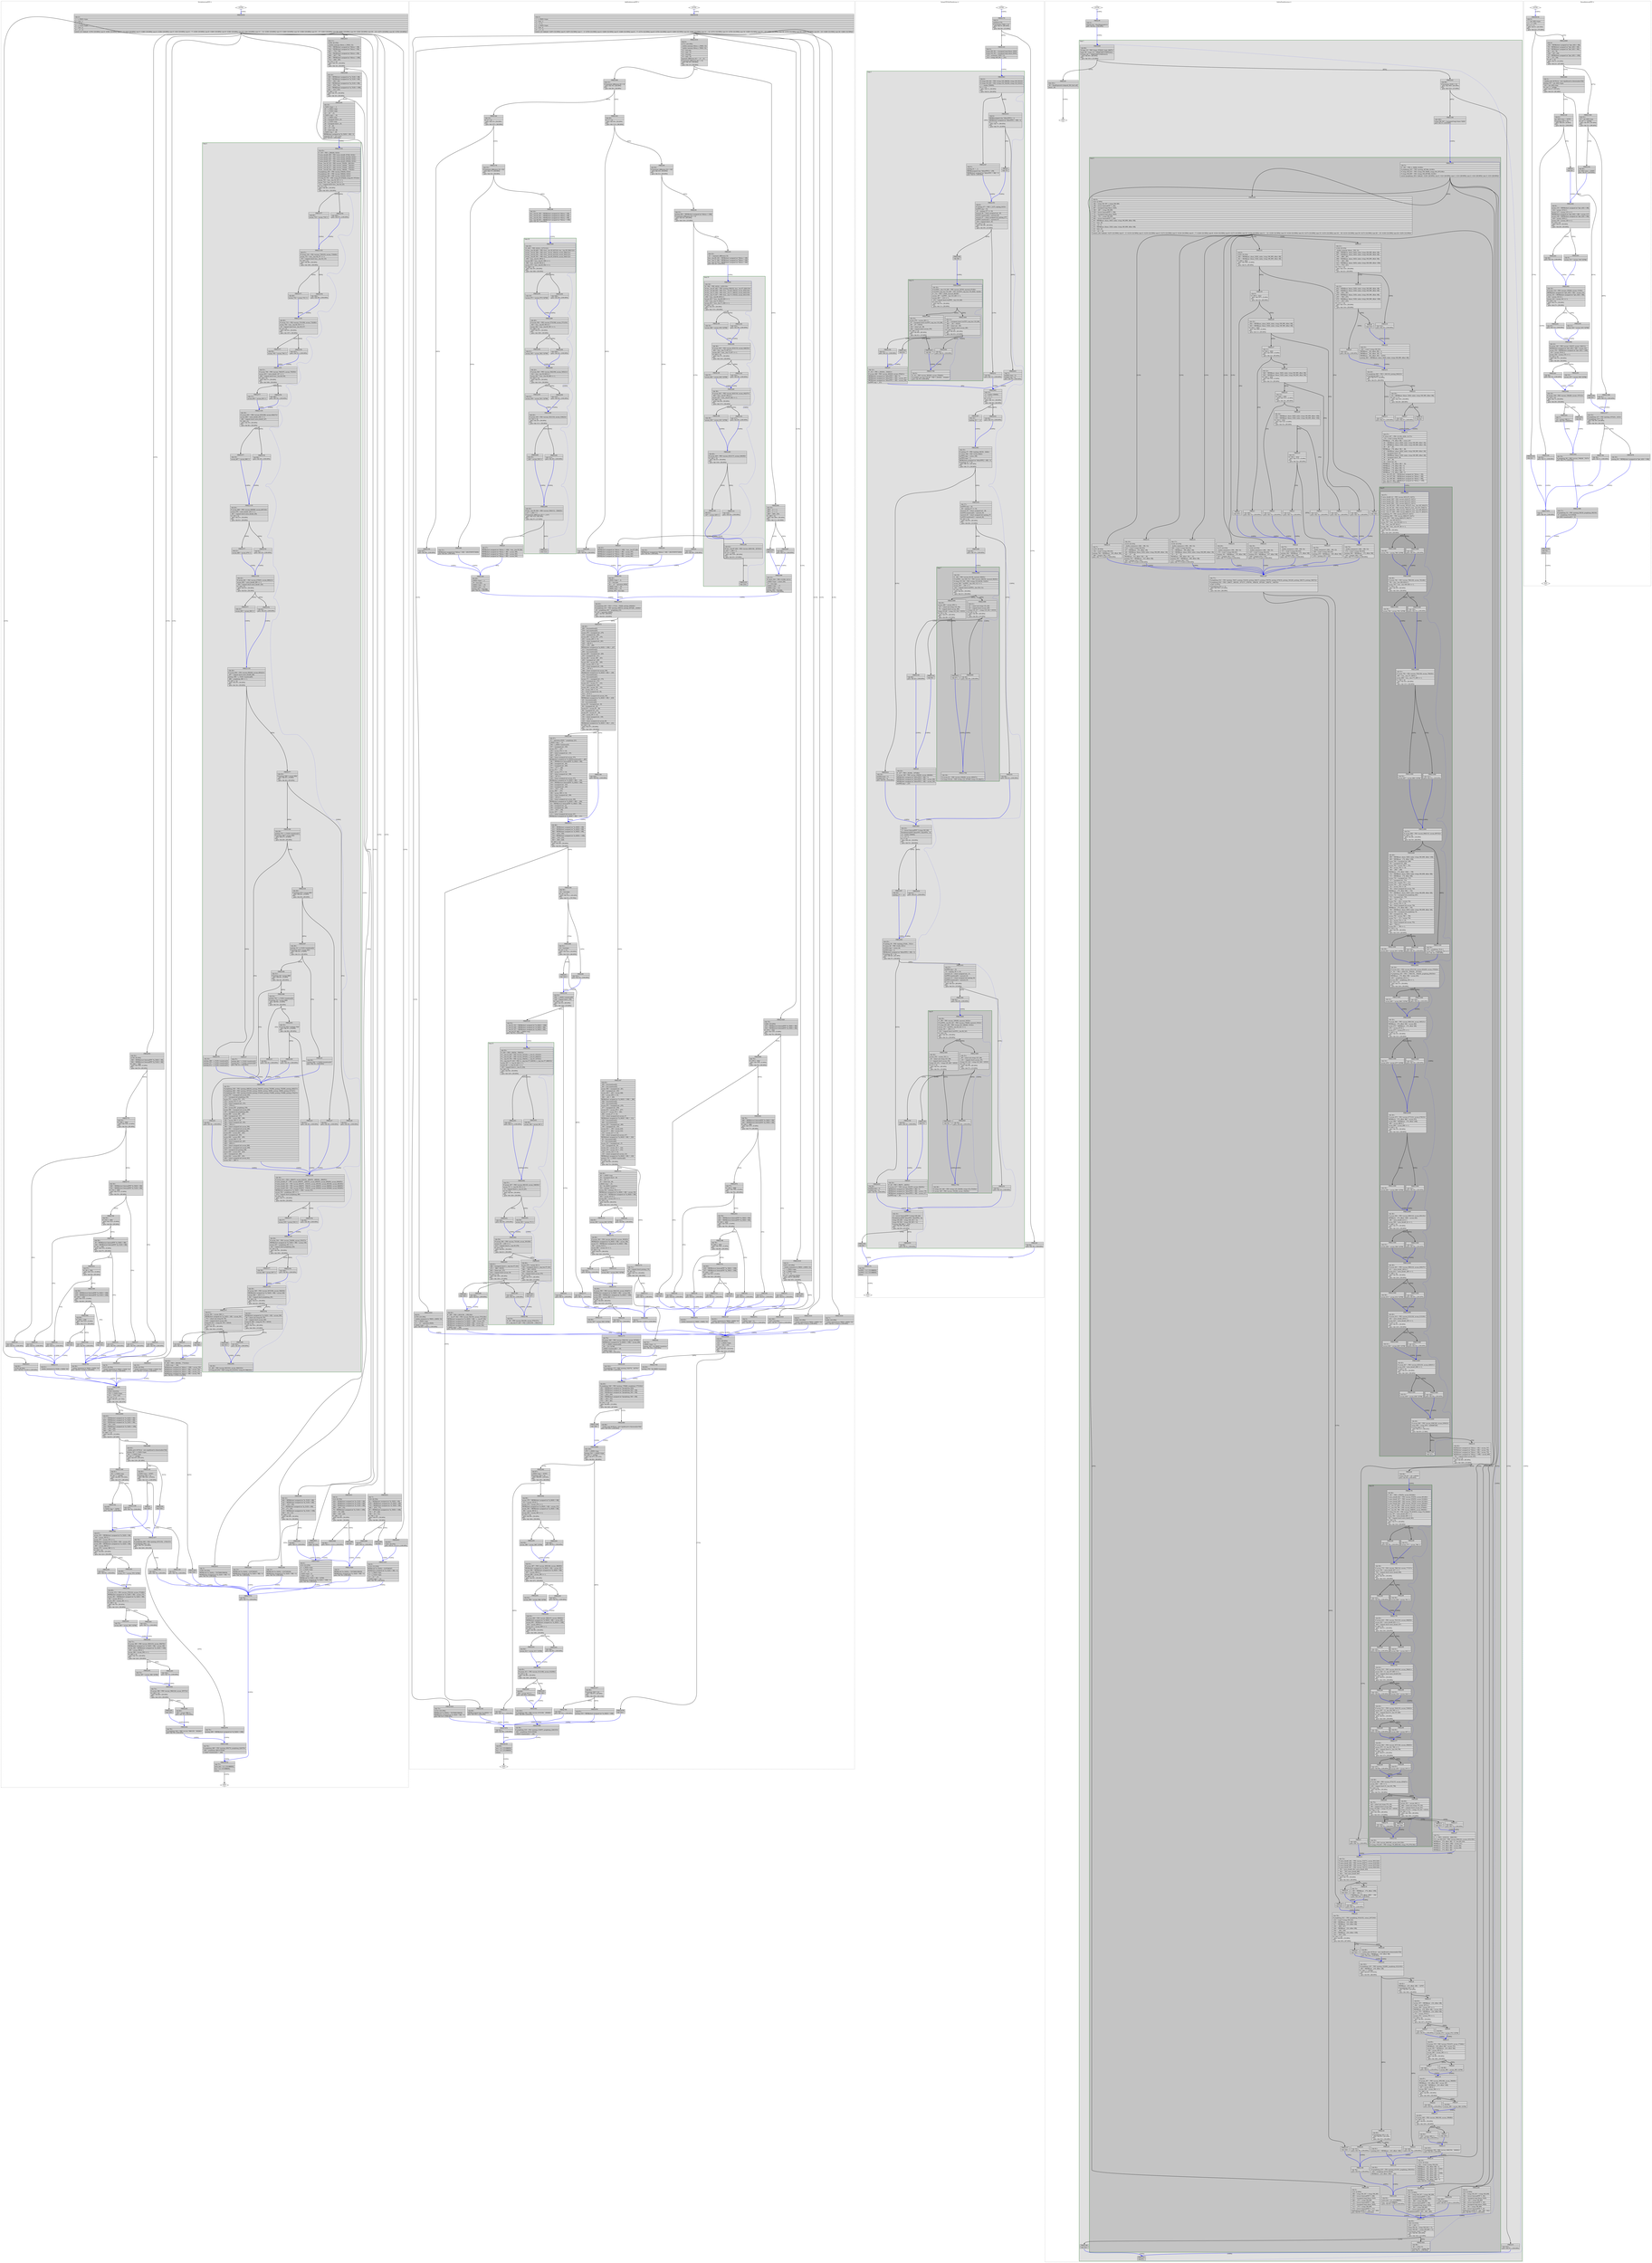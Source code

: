 digraph "emfloat.c.193t.uninit1" {
overlap=false;
subgraph "cluster_DivideInternalFPF" {
	style="dashed";
	color="black";
	label="DivideInternalFPF ()";
	subgraph cluster_51_2 {
	style="filled";
	color="darkgreen";
	fillcolor="grey88";
	label="loop 2";
	labeljust=l;
	penwidth=2;
	fn_51_basic_block_45 [shape=record,style=filled,fillcolor=lightgrey,label="{ FREQ:1155 |\<bb\ 45\>:\l\
|#\ _519\ =\ PHI\ \<_260(44),\ 0(16)\>\l\
|#\ extra_bits$0_299\ =\ PHI\ \<extra_bits$0_47(44),\ 0(16)\>\l\
|#\ extra_bits$1_234\ =\ PHI\ \<extra_bits$1_521(44),\ 0(16)\>\l\
|#\ extra_bits$2_256\ =\ PHI\ \<extra_bits$2_293(44),\ 0(16)\>\l\
|#\ extra_bits$3_327\ =\ PHI\ \<extra_bits$3_250(44),\ 0(16)\>\l\
|#\ locx__lsm.34_125\ =\ PHI\ \<accum_705(44),\ _801(16)\>\l\
|#\ locx__lsm.36_119\ =\ PHI\ \<accum_720(44),\ _792(16)\>\l\
|#\ locx__lsm.38_317\ =\ PHI\ \<accum_733(44),\ _783(16)\>\l\
|#\ locx__lsm.40_518\ =\ PHI\ \<accum_746(44),\ _774(16)\>\l\
|#\ prephitmp_259\ =\ PHI\ \<accum_536(44),\ 0(16)\>\l\
|#\ prephitmp_291\ =\ PHI\ \<accum_549(44),\ 0(16)\>\l\
|#\ prephitmp_484\ =\ PHI\ \<accum_523(44),\ 0(16)\>\l\
|#\ ivtmp.45_755\ =\ PHI\ \<ivtmp.45_676(44),\ ivtmp.45_757(16)\>\l\
|accum_705\ =\ locx__lsm.34_125\ \<\<\ 1;\l\
|accum_718\ =\ locx__lsm.36_119\ \<\<\ 1;\l\
|_711\ =\ (signed\ short)\ locx__lsm.34_125;\l\
|if\ (_711\ \<\ 0)\l\
\ \ goto\ \<bb\ 46\>;\ [50.00%]\l\
else\l\
\ \ goto\ \<bb\ 105\>;\ [50.00%]\l\
}"];

	fn_51_basic_block_46 [shape=record,style=filled,fillcolor=lightgrey,label="{ FREQ:577 |\<bb\ 46\>:\l\
|accum_719\ =\ accum_718\ \|\ 1;\l\
}"];

	fn_51_basic_block_105 [shape=record,style=filled,fillcolor=lightgrey,label="{ FREQ:578 |\<bb\ 105\>:\l\
goto\ \<bb\ 47\>;\ [100.00%]\l\
}"];

	fn_51_basic_block_47 [shape=record,style=filled,fillcolor=lightgrey,label="{ FREQ:1155 |\<bb\ 47\>:\l\
|#\ accum_720\ =\ PHI\ \<accum_718(105),\ accum_719(46)\>\l\
|accum_731\ =\ locx__lsm.38_317\ \<\<\ 1;\l\
|_707\ =\ (signed\ short)\ locx__lsm.36_119;\l\
|if\ (_707\ \<\ 0)\l\
\ \ goto\ \<bb\ 48\>;\ [50.00%]\l\
else\l\
\ \ goto\ \<bb\ 106\>;\ [50.00%]\l\
}"];

	fn_51_basic_block_48 [shape=record,style=filled,fillcolor=lightgrey,label="{ FREQ:577 |\<bb\ 48\>:\l\
|accum_732\ =\ accum_731\ \|\ 1;\l\
}"];

	fn_51_basic_block_106 [shape=record,style=filled,fillcolor=lightgrey,label="{ FREQ:578 |\<bb\ 106\>:\l\
goto\ \<bb\ 49\>;\ [100.00%]\l\
}"];

	fn_51_basic_block_49 [shape=record,style=filled,fillcolor=lightgrey,label="{ FREQ:1155 |\<bb\ 49\>:\l\
|#\ accum_733\ =\ PHI\ \<accum_731(106),\ accum_732(48)\>\l\
|accum_744\ =\ locx__lsm.40_518\ \<\<\ 1;\l\
|_18\ =\ (signed\ short)\ locx__lsm.38_317;\l\
|if\ (_18\ \<\ 0)\l\
\ \ goto\ \<bb\ 50\>;\ [50.00%]\l\
else\l\
\ \ goto\ \<bb\ 107\>;\ [50.00%]\l\
}"];

	fn_51_basic_block_50 [shape=record,style=filled,fillcolor=lightgrey,label="{ FREQ:577 |\<bb\ 50\>:\l\
|accum_745\ =\ accum_744\ \|\ 1;\l\
}"];

	fn_51_basic_block_107 [shape=record,style=filled,fillcolor=lightgrey,label="{ FREQ:578 |\<bb\ 107\>:\l\
goto\ \<bb\ 51\>;\ [100.00%]\l\
}"];

	fn_51_basic_block_51 [shape=record,style=filled,fillcolor=lightgrey,label="{ FREQ:1155 |\<bb\ 51\>:\l\
|#\ accum_746\ =\ PHI\ \<accum_744(107),\ accum_745(50)\>\l\
|accum_653\ =\ extra_bits$3_327\ \<\<\ 1;\l\
|_290\ =\ (signed\ short)\ locx__lsm.40_518;\l\
|if\ (_290\ \<\ 0)\l\
\ \ goto\ \<bb\ 17\>;\ [50.00%]\l\
else\l\
\ \ goto\ \<bb\ 108\>;\ [50.00%]\l\
}"];

	fn_51_basic_block_17 [shape=record,style=filled,fillcolor=lightgrey,label="{ FREQ:577 |\<bb\ 17\>:\l\
|accum_654\ =\ accum_653\ \|\ 1;\l\
}"];

	fn_51_basic_block_108 [shape=record,style=filled,fillcolor=lightgrey,label="{ FREQ:578 |\<bb\ 108\>:\l\
goto\ \<bb\ 18\>;\ [100.00%]\l\
}"];

	fn_51_basic_block_18 [shape=record,style=filled,fillcolor=lightgrey,label="{ FREQ:1155 |\<bb\ 18\>:\l\
|#\ accum_655\ =\ PHI\ \<accum_653(108),\ accum_654(17)\>\l\
|accum_666\ =\ extra_bits$2_256\ \<\<\ 1;\l\
|_364\ =\ (signed\ short)\ extra_bits$3_327;\l\
|if\ (_364\ \<\ 0)\l\
\ \ goto\ \<bb\ 19\>;\ [50.00%]\l\
else\l\
\ \ goto\ \<bb\ 90\>;\ [50.00%]\l\
}"];

	fn_51_basic_block_19 [shape=record,style=filled,fillcolor=lightgrey,label="{ FREQ:577 |\<bb\ 19\>:\l\
|accum_667\ =\ accum_666\ \|\ 1;\l\
}"];

	fn_51_basic_block_90 [shape=record,style=filled,fillcolor=lightgrey,label="{ FREQ:578 |\<bb\ 90\>:\l\
goto\ \<bb\ 20\>;\ [100.00%]\l\
}"];

	fn_51_basic_block_20 [shape=record,style=filled,fillcolor=lightgrey,label="{ FREQ:1155 |\<bb\ 20\>:\l\
|#\ accum_668\ =\ PHI\ \<accum_666(90),\ accum_667(19)\>\l\
|accum_679\ =\ extra_bits$1_234\ \<\<\ 1;\l\
|_363\ =\ (signed\ short)\ extra_bits$2_256;\l\
|if\ (_363\ \<\ 0)\l\
\ \ goto\ \<bb\ 21\>;\ [50.00%]\l\
else\l\
\ \ goto\ \<bb\ 91\>;\ [50.00%]\l\
}"];

	fn_51_basic_block_21 [shape=record,style=filled,fillcolor=lightgrey,label="{ FREQ:577 |\<bb\ 21\>:\l\
|accum_680\ =\ accum_679\ \|\ 1;\l\
}"];

	fn_51_basic_block_91 [shape=record,style=filled,fillcolor=lightgrey,label="{ FREQ:578 |\<bb\ 91\>:\l\
goto\ \<bb\ 22\>;\ [100.00%]\l\
}"];

	fn_51_basic_block_22 [shape=record,style=filled,fillcolor=lightgrey,label="{ FREQ:1155 |\<bb\ 22\>:\l\
|#\ accum_681\ =\ PHI\ \<accum_679(91),\ accum_680(21)\>\l\
|accum_692\ =\ extra_bits$0_299\ \<\<\ 1;\l\
|_359\ =\ (signed\ short)\ extra_bits$1_234;\l\
|if\ (_359\ \<\ 0)\l\
\ \ goto\ \<bb\ 23\>;\ [50.00%]\l\
else\l\
\ \ goto\ \<bb\ 92\>;\ [50.00%]\l\
}"];

	fn_51_basic_block_23 [shape=record,style=filled,fillcolor=lightgrey,label="{ FREQ:577 |\<bb\ 23\>:\l\
|accum_693\ =\ accum_692\ \|\ 1;\l\
}"];

	fn_51_basic_block_92 [shape=record,style=filled,fillcolor=lightgrey,label="{ FREQ:578 |\<bb\ 92\>:\l\
goto\ \<bb\ 24\>;\ [100.00%]\l\
}"];

	fn_51_basic_block_24 [shape=record,style=filled,fillcolor=lightgrey,label="{ FREQ:1155 |\<bb\ 24\>:\l\
|#\ accum_694\ =\ PHI\ \<accum_692(92),\ accum_693(23)\>\l\
|_297\ =\ (signed\ short)\ extra_bits$0_299;\l\
|pretmp_508\ =\ y_51(D)-\>mantissa[0];\l\
|_486\ =\ prephitmp_484\ \<\<\ 1;\l\
|if\ (_297\ \>=\ 0)\l\
\ \ goto\ \<bb\ 25\>;\ [50.00%]\l\
else\l\
\ \ goto\ \<bb\ 34\>;\ [50.00%]\l\
}"];

	fn_51_basic_block_25 [shape=record,style=filled,fillcolor=lightgrey,label="{ FREQ:577 |\<bb\ 25\>:\l\
|if\ (pretmp_508\ \>\ accum_694)\l\
\ \ goto\ \<bb\ 93\>;\ [5.00%]\l\
else\l\
\ \ goto\ \<bb\ 26\>;\ [95.00%]\l\
}"];

	fn_51_basic_block_34 [shape=record,style=filled,fillcolor=lightgrey,label="{ FREQ:578 |\<bb\ 34\>:\l\
|pretmp_468\ =\ y_51(D)-\>mantissa[3];\l\
|pretmp_557\ =\ y_51(D)-\>mantissa[2];\l\
|pretmp_612\ =\ y_51(D)-\>mantissa[1];\l\
}"];

	fn_51_basic_block_93 [shape=record,style=filled,fillcolor=lightgrey,label="{ FREQ:29 |\<bb\ 93\>:\l\
goto\ \<bb\ 36\>;\ [100.00%]\l\
}"];

	fn_51_basic_block_26 [shape=record,style=filled,fillcolor=lightgrey,label="{ FREQ:548 |\<bb\ 26\>:\l\
|pretmp_574\ =\ y_51(D)-\>mantissa[1];\l\
|if\ (pretmp_508\ \<\ accum_694)\l\
\ \ goto\ \<bb\ 27\>;\ [5.00%]\l\
else\l\
\ \ goto\ \<bb\ 28\>;\ [95.00%]\l\
}"];

	fn_51_basic_block_35 [shape=record,style=filled,fillcolor=lightgrey,label="{ FREQ:1072 |\<bb\ 35\>:\l\
|#\ prephitmp_558\ =\ PHI\ \<pretmp_468(34),\ pretmp_504(30),\ pretmp_702(96),\ pretmp_702(98),\ pretmp_464(27)\>\l\
|#\ prephitmp_460\ =\ PHI\ \<pretmp_557(34),\ pretmp_34(30),\ pretmp_34(96),\ pretmp_34(98),\ pretmp_617(27)\>\l\
|#\ prephitmp_456\ =\ PHI\ \<pretmp_612(34),\ pretmp_574(30),\ pretmp_574(96),\ pretmp_574(98),\ pretmp_574(27)\>\l\
|accum_570\ =\ (unsigned\ int)\ accum_655;\l\
|_571\ =\ (unsigned\ int)\ prephitmp_558;\l\
|accum_572\ =\ accum_570\ -\ _571;\l\
|_575\ =\ accum_572\ \>\>\ 16;\l\
|_576\ =\ (short\ unsigned\ int)\ _575;\l\
|_577\ =\ _576\ &\ 1;\l\
|_578\ =\ accum_655\ -\ prephitmp_558;\l\
|accum_586\ =\ (unsigned\ int)\ accum_668;\l\
|_587\ =\ (unsigned\ int)\ prephitmp_460;\l\
|accum_588\ =\ accum_586\ -\ _587;\l\
|_589\ =\ (unsigned\ int)\ _577;\l\
|accum_590\ =\ accum_588\ -\ _589;\l\
|_591\ =\ accum_590\ \>\>\ 16;\l\
|_592\ =\ (short\ unsigned\ int)\ _591;\l\
|_593\ =\ _592\ &\ 1;\l\
|_594\ =\ (short\ unsigned\ int)\ accum_590;\l\
|accum_602\ =\ (unsigned\ int)\ accum_681;\l\
|_603\ =\ (unsigned\ int)\ prephitmp_456;\l\
|accum_604\ =\ accum_602\ -\ _603;\l\
|_605\ =\ (unsigned\ int)\ _593;\l\
|accum_606\ =\ accum_604\ -\ _605;\l\
|_607\ =\ accum_606\ \>\>\ 16;\l\
|_608\ =\ (short\ unsigned\ int)\ _607;\l\
|_609\ =\ _608\ &\ 1;\l\
|_610\ =\ (short\ unsigned\ int)\ accum_606;\l\
|accum_618\ =\ (unsigned\ int)\ accum_694;\l\
|_619\ =\ (unsigned\ int)\ pretmp_508;\l\
|accum_620\ =\ accum_618\ -\ _619;\l\
|_621\ =\ (unsigned\ int)\ _609;\l\
|accum_622\ =\ accum_620\ -\ _621;\l\
|_626\ =\ (short\ unsigned\ int)\ accum_622;\l\
|accum_522\ =\ _486\ \|\ 1;\l\
}"];

	fn_51_basic_block_36 [shape=record,style=filled,fillcolor=lightgrey,label="{ FREQ:1155 |\<bb\ 36\>:\l\
|#\ accum_523\ =\ PHI\ \<_486(97),\ accum_522(35),\ _486(93),\ _486(94),\ _486(95)\>\l\
|#\ extra_bits$0_47\ =\ PHI\ \<accum_694(97),\ _626(35),\ accum_694(93),\ accum_694(94),\ accum_694(95)\>\l\
|#\ extra_bits$1_521\ =\ PHI\ \<accum_681(97),\ _610(35),\ accum_681(93),\ accum_681(94),\ accum_681(95)\>\l\
|#\ extra_bits$2_293\ =\ PHI\ \<accum_668(97),\ _594(35),\ accum_668(93),\ accum_668(94),\ accum_668(95)\>\l\
|#\ extra_bits$3_250\ =\ PHI\ \<accum_655(97),\ _578(35),\ accum_655(93),\ accum_655(94),\ accum_655(95)\>\l\
|MEM[(short\ unsigned\ int\ *)z_52(D)\ +\ 10B]\ =\ accum_523;\l\
|accum_534\ =\ prephitmp_259\ \<\<\ 1;\l\
|_274\ =\ (signed\ short)\ prephitmp_484;\l\
|if\ (_274\ \<\ 0)\l\
\ \ goto\ \<bb\ 37\>;\ [50.00%]\l\
else\l\
\ \ goto\ \<bb\ 99\>;\ [50.00%]\l\
}"];

	fn_51_basic_block_27 [shape=record,style=filled,fillcolor=lightgrey,label="{ FREQ:27 |\<bb\ 27\>:\l\
|pretmp_464\ =\ y_51(D)-\>mantissa[3];\l\
|pretmp_617\ =\ y_51(D)-\>mantissa[2];\l\
goto\ \<bb\ 35\>;\ [100.00%]\l\
}"];

	fn_51_basic_block_28 [shape=record,style=filled,fillcolor=lightgrey,label="{ FREQ:534 |\<bb\ 28\>:\l\
|if\ (pretmp_574\ \>\ accum_681)\l\
\ \ goto\ \<bb\ 94\>;\ [5.00%]\l\
else\l\
\ \ goto\ \<bb\ 29\>;\ [95.00%]\l\
}"];

	fn_51_basic_block_37 [shape=record,style=filled,fillcolor=lightgrey,label="{ FREQ:577 |\<bb\ 37\>:\l\
|accum_535\ =\ accum_534\ \|\ 1;\l\
}"];

	fn_51_basic_block_99 [shape=record,style=filled,fillcolor=lightgrey,label="{ FREQ:578 |\<bb\ 99\>:\l\
goto\ \<bb\ 38\>;\ [100.00%]\l\
}"];

	fn_51_basic_block_94 [shape=record,style=filled,fillcolor=lightgrey,label="{ FREQ:27 |\<bb\ 94\>:\l\
goto\ \<bb\ 36\>;\ [100.00%]\l\
}"];

	fn_51_basic_block_29 [shape=record,style=filled,fillcolor=lightgrey,label="{ FREQ:507 |\<bb\ 29\>:\l\
|pretmp_34\ =\ y_51(D)-\>mantissa[2];\l\
|if\ (pretmp_574\ \<\ accum_681)\l\
\ \ goto\ \<bb\ 30\>;\ [5.00%]\l\
else\l\
\ \ goto\ \<bb\ 31\>;\ [95.00%]\l\
}"];

	fn_51_basic_block_38 [shape=record,style=filled,fillcolor=lightgrey,label="{ FREQ:1155 |\<bb\ 38\>:\l\
|#\ accum_536\ =\ PHI\ \<accum_534(99),\ accum_535(37)\>\l\
|MEM[(short\ unsigned\ int\ *)z_52(D)\ +\ 8B]\ =\ accum_536;\l\
|accum_547\ =\ prephitmp_291\ \<\<\ 1;\l\
|_343\ =\ (signed\ short)\ prephitmp_259;\l\
|if\ (_343\ \<\ 0)\l\
\ \ goto\ \<bb\ 39\>;\ [50.00%]\l\
else\l\
\ \ goto\ \<bb\ 100\>;\ [50.00%]\l\
}"];

	fn_51_basic_block_30 [shape=record,style=filled,fillcolor=lightgrey,label="{ FREQ:25 |\<bb\ 30\>:\l\
|pretmp_504\ =\ y_51(D)-\>mantissa[3];\l\
goto\ \<bb\ 35\>;\ [100.00%]\l\
}"];

	fn_51_basic_block_31 [shape=record,style=filled,fillcolor=lightgrey,label="{ FREQ:490 |\<bb\ 31\>:\l\
|if\ (pretmp_34\ \>\ accum_668)\l\
\ \ goto\ \<bb\ 95\>;\ [5.00%]\l\
else\l\
\ \ goto\ \<bb\ 32\>;\ [95.00%]\l\
}"];

	fn_51_basic_block_39 [shape=record,style=filled,fillcolor=lightgrey,label="{ FREQ:577 |\<bb\ 39\>:\l\
|accum_548\ =\ accum_547\ \|\ 1;\l\
}"];

	fn_51_basic_block_100 [shape=record,style=filled,fillcolor=lightgrey,label="{ FREQ:578 |\<bb\ 100\>:\l\
goto\ \<bb\ 40\>;\ [100.00%]\l\
}"];

	fn_51_basic_block_95 [shape=record,style=filled,fillcolor=lightgrey,label="{ FREQ:25 |\<bb\ 95\>:\l\
goto\ \<bb\ 36\>;\ [100.00%]\l\
}"];

	fn_51_basic_block_32 [shape=record,style=filled,fillcolor=lightgrey,label="{ FREQ:466 |\<bb\ 32\>:\l\
|pretmp_702\ =\ y_51(D)-\>mantissa[3];\l\
|if\ (pretmp_34\ \<\ accum_668)\l\
\ \ goto\ \<bb\ 96\>;\ [5.00%]\l\
else\l\
\ \ goto\ \<bb\ 33\>;\ [95.00%]\l\
}"];

	fn_51_basic_block_40 [shape=record,style=filled,fillcolor=lightgrey,label="{ FREQ:1155 |\<bb\ 40\>:\l\
|#\ accum_549\ =\ PHI\ \<accum_547(100),\ accum_548(39)\>\l\
|MEM[(short\ unsigned\ int\ *)z_52(D)\ +\ 6B]\ =\ accum_549;\l\
|accum_560\ =\ _519\ \<\<\ 1;\l\
|_342\ =\ (signed\ short)\ prephitmp_291;\l\
|if\ (_342\ \<\ 0)\l\
\ \ goto\ \<bb\ 41\>;\ [50.00%]\l\
else\l\
\ \ goto\ \<bb\ 42\>;\ [50.00%]\l\
}"];

	fn_51_basic_block_96 [shape=record,style=filled,fillcolor=lightgrey,label="{ FREQ:23 |\<bb\ 96\>:\l\
goto\ \<bb\ 35\>;\ [100.00%]\l\
}"];

	fn_51_basic_block_33 [shape=record,style=filled,fillcolor=lightgrey,label="{ FREQ:453 |\<bb\ 33\>:\l\
|if\ (accum_655\ \<\ pretmp_702)\l\
\ \ goto\ \<bb\ 97\>;\ [5.00%]\l\
else\l\
\ \ goto\ \<bb\ 98\>;\ [95.00%]\l\
}"];

	fn_51_basic_block_41 [shape=record,style=filled,fillcolor=lightgrey,label="{ FREQ:577 |\<bb\ 41\>:\l\
|accum_561\ =\ accum_560\ \|\ 1;\l\
|MEM[(short\ unsigned\ int\ *)z_52(D)\ +\ 4B]\ =\ accum_561;\l\
|_773\ =\ (short\ int)\ ivtmp.45_755;\l\
|_614\ =\ (signed\ short)\ accum_561;\l\
|ivtmp.45_615\ =\ ivtmp.45_755\ +\ 65535;\l\
|if\ (_614\ \>=\ 0)\l\
\ \ goto\ \<bb\ 101\>;\ [85.00%]\l\
else\l\
\ \ goto\ \<bb\ 102\>;\ [15.00%]\l\
}"];

	fn_51_basic_block_42 [shape=record,style=filled,fillcolor=lightgrey,label="{ FREQ:578 |\<bb\ 42\>:\l\
|MEM[(short\ unsigned\ int\ *)z_52(D)\ +\ 4B]\ =\ accum_560;\l\
|_38\ =\ (short\ int)\ ivtmp.45_755;\l\
|_40\ =\ (signed\ short)\ accum_560;\l\
|ivtmp.45_598\ =\ ivtmp.45_755\ +\ 65535;\l\
|if\ (_40\ \>=\ 0)\l\
\ \ goto\ \<bb\ 103\>;\ [85.00%]\l\
else\l\
\ \ goto\ \<bb\ 104\>;\ [15.00%]\l\
}"];

	fn_51_basic_block_97 [shape=record,style=filled,fillcolor=lightgrey,label="{ FREQ:23 |\<bb\ 97\>:\l\
goto\ \<bb\ 36\>;\ [100.00%]\l\
}"];

	fn_51_basic_block_98 [shape=record,style=filled,fillcolor=lightgrey,label="{ FREQ:430 |\<bb\ 98\>:\l\
goto\ \<bb\ 35\>;\ [100.00%]\l\
}"];

	fn_51_basic_block_101 [shape=record,style=filled,fillcolor=lightgrey,label="{ FREQ:490 |\<bb\ 101\>:\l\
}"];

	fn_51_basic_block_103 [shape=record,style=filled,fillcolor=lightgrey,label="{ FREQ:491 |\<bb\ 103\>:\l\
goto\ \<bb\ 44\>;\ [100.00%]\l\
}"];

	fn_51_basic_block_44 [shape=record,style=filled,fillcolor=lightgrey,label="{ FREQ:981 |\<bb\ 44\>:\l\
|#\ _260\ =\ PHI\ \<accum_561(101),\ accum_560(103)\>\l\
|#\ ivtmp.45_676\ =\ PHI\ \<ivtmp.45_615(101),\ ivtmp.45_598(103)\>\l\
}"];

	}
	fn_51_basic_block_0 [shape=Mdiamond,style=filled,fillcolor=white,label="ENTRY"];

	fn_51_basic_block_1 [shape=Mdiamond,style=filled,fillcolor=white,label="EXIT"];

	fn_51_basic_block_2 [shape=record,style=filled,fillcolor=lightgrey,label="{ FREQ:8150 |\<bb\ 2\>:\l\
|_1\ =\ x_50(D)-\>type;\l\
|_2\ =\ (int)\ _1;\l\
|_3\ =\ _2\ *\ 5;\l\
|_4\ =\ y_51(D)-\>type;\l\
|_5\ =\ (int)\ _4;\l\
|_6\ =\ _3\ +\ _5;\l\
|switch\ (_6)\ \<default:\ \<L79\>\ [10.00%],\ case\ 0:\ \<L56\>\ [10.00%],\ case\ 1\ ...\ 2:\ \<L2\>\ [10.00%],\ case\ 3:\ \<L80\>\ [10.00%],\ case\ 4:\ \<L58\>\ [10.00%],\ case\ 5:\ \<L9\>\ [10.00%],\ case\ 6\ ...\ 7:\ \<L59\>\ [10.00%],\ case\ 8:\ \<L80\>\ [10.00%],\ case\ 9:\ \<L58\>\ [10.00%],\ case\ 10:\ \<L9\>\ [10.00%],\ case\ 11\ ...\ 12:\ \<L59\>\ [10.00%],\ case\ 13:\ \<L80\>\ [10.00%],\ case\ 14:\ \<L58\>\ [10.00%],\ case\ 15\ ...\ 17:\ \<L81\>\ [10.00%],\ case\ 18:\ \<L56\>\ [10.00%],\ case\ 19:\ \<L58\>\ [10.00%],\ case\ 20\ ...\ 23:\ \<L57\>\ [10.00%],\ case\ 24:\ \<L78\>\ [10.00%]\>\l\
}"];

	fn_51_basic_block_84 [shape=record,style=filled,fillcolor=lightgrey,label="{ FREQ:815 |\<bb\ 84\>:\l\
|\<L81\>\ [8.15%]:\l\
goto\ \<bb\ 8\>\ (\<L12\>);\ [100.00%]\l\
}"];

	fn_51_basic_block_82 [shape=record,style=filled,fillcolor=lightgrey,label="{ FREQ:815 |\<bb\ 82\>:\l\
|\<L79\>\ [8.15%]:\l\
goto\ \<bb\ 62\>\ (\<L54\>);\ [100.00%]\l\
}"];

	fn_51_basic_block_3 [shape=record,style=filled,fillcolor=lightgrey,label="{ FREQ:815 |\<bb\ 3\>:\l\
|\<L56\>\ [8.15%]:\l\
|MEM[(void\ *)z_52(D)]\ =\ 70370891596036;\l\
|MEM[(short\ unsigned\ int\ *)z_52(D)\ +\ 8B]\ =\ 0;\l\
goto\ \<bb\ 78\>;\ [100.00%]\l\
}"];

	fn_51_basic_block_4 [shape=record,style=filled,fillcolor=lightgrey,label="{ FREQ:815 |\<bb\ 4\>:\l\
|\<L2\>\ [8.15%]:\l\
|_420\ =\ MEM[(short\ unsigned\ int\ *)y_51(D)\ +\ 4B];\l\
|_332\ =\ MEM[(short\ unsigned\ int\ *)y_51(D)\ +\ 6B];\l\
|_264\ =\ MEM[(short\ unsigned\ int\ *)y_51(D)\ +\ 8B];\l\
|_690\ =\ _264\ \|\ _332;\l\
|_74\ =\ MEM[(short\ unsigned\ int\ *)y_51(D)\ +\ 10B];\l\
|_324\ =\ _74\ \|\ _690;\l\
|_496\ =\ _324\ \|\ _420;\l\
|if\ (_496\ ==\ 0)\l\
\ \ goto\ \<bb\ 85\>;\ [50.00%]\l\
else\l\
\ \ goto\ \<bb\ 86\>;\ [50.00%]\l\
}"];

	fn_51_basic_block_86 [shape=record,style=filled,fillcolor=lightgrey,label="{ FREQ:408 |\<bb\ 86\>:\l\
goto\ \<bb\ 6\>\ (\<L5\>);\ [100.00%]\l\
}"];

	fn_51_basic_block_85 [shape=record,style=filled,fillcolor=lightgrey,label="{ FREQ:408 |\<bb\ 85\>:\l\
}"];

	fn_51_basic_block_5 [shape=record,style=filled,fillcolor=lightgrey,label="{ FREQ:1020 |\<bb\ 5\>:\l\
|MEM[(void\ *)z_52(D)]\ =\ 70370891596036;\l\
|MEM[(short\ unsigned\ int\ *)z_52(D)\ +\ 8B]\ =\ 0;\l\
goto\ \<bb\ 78\>;\ [100.00%]\l\
}"];

	fn_51_basic_block_83 [shape=record,style=filled,fillcolor=lightgrey,label="{ FREQ:815 |\<bb\ 83\>:\l\
|\<L80\>\ [8.15%]:\l\
}"];

	fn_51_basic_block_6 [shape=record,style=filled,fillcolor=lightgrey,label="{ FREQ:1223 |\<bb\ 6\>:\l\
|\<L5\>\ [12.23%]:\l\
|_8\ =\ x_50(D)-\>sign;\l\
|_9\ =\ y_51(D)-\>sign;\l\
|_10\ =\ _8\ ^\ _9;\l\
|z_52(D)-\>type\ =\ 0;\l\
|z_52(D)-\>sign\ =\ _10;\l\
|MEM[(void\ *)z_52(D)\ +\ 2B]\ =\ 32769;\l\
|MEM[(short\ unsigned\ int\ *)z_52(D)\ +\ 10B]\ =\ 0;\l\
goto\ \<bb\ 78\>;\ [100.00%]\l\
}"];

	fn_51_basic_block_7 [shape=record,style=filled,fillcolor=lightgrey,label="{ FREQ:815 |\<bb\ 7\>:\l\
|\<L9\>\ [8.15%]:\l\
|_61\ =\ MEM[(short\ unsigned\ int\ *)x_50(D)\ +\ 4B];\l\
|_479\ =\ MEM[(short\ unsigned\ int\ *)x_50(D)\ +\ 6B];\l\
|_772\ =\ MEM[(short\ unsigned\ int\ *)x_50(D)\ +\ 8B];\l\
|_404\ =\ _479\ \|\ _772;\l\
|_87\ =\ MEM[(short\ unsigned\ int\ *)x_50(D)\ +\ 10B];\l\
|_721\ =\ _87\ \|\ _404;\l\
|_708\ =\ _61\ \|\ _721;\l\
|if\ (_708\ ==\ 0)\l\
\ \ goto\ \<bb\ 87\>;\ [50.00%]\l\
else\l\
\ \ goto\ \<bb\ 88\>;\ [50.00%]\l\
}"];

	fn_51_basic_block_87 [shape=record,style=filled,fillcolor=lightgrey,label="{ FREQ:408 |\<bb\ 87\>:\l\
goto\ \<bb\ 5\>;\ [100.00%]\l\
}"];

	fn_51_basic_block_88 [shape=record,style=filled,fillcolor=lightgrey,label="{ FREQ:408 |\<bb\ 88\>:\l\
}"];

	fn_51_basic_block_8 [shape=record,style=filled,fillcolor=lightgrey,label="{ FREQ:1223 |\<bb\ 8\>:\l\
|\<L12\>\ [12.23%]:\l\
|MEM[(void\ *)z_52(D)]\ =\ 2147549187;\l\
|MEM[(short\ unsigned\ int\ *)z_52(D)\ +\ 8B]\ =\ 0;\l\
|_12\ =\ x_50(D)-\>sign;\l\
|_13\ =\ y_51(D)-\>sign;\l\
|_14\ =\ _12\ ^\ _13;\l\
|z_52(D)-\>sign\ =\ _14;\l\
goto\ \<bb\ 78\>;\ [100.00%]\l\
}"];

	fn_51_basic_block_9 [shape=record,style=filled,fillcolor=lightgrey,label="{ FREQ:815 |\<bb\ 9\>:\l\
|\<L57\>\ [8.15%]:\l\
|__builtin_memmove\ (x_50(D),\ z_52(D),\ 12);\l\
goto\ \<bb\ 62\>\ (\<L54\>);\ [100.00%]\l\
}"];

	fn_51_basic_block_10 [shape=record,style=filled,fillcolor=lightgrey,label="{ FREQ:815 |\<bb\ 10\>:\l\
|\<L58\>\ [8.15%]:\l\
|__builtin_memmove\ (y_51(D),\ z_52(D),\ 12);\l\
goto\ \<bb\ 62\>\ (\<L54\>);\ [100.00%]\l\
}"];

	fn_51_basic_block_11 [shape=record,style=filled,fillcolor=lightgrey,label="{ FREQ:815 |\<bb\ 11\>:\l\
|\<L59\>\ [8.15%]:\l\
|__builtin_memcpy\ (&locx,\ x_50(D),\ 12);\l\
|_774\ =\ MEM[(short\ unsigned\ int\ *)&locx\ +\ 4B];\l\
|_783\ =\ MEM[(short\ unsigned\ int\ *)&locx\ +\ 6B];\l\
|_647\ =\ _774\ \|\ _783;\l\
|_792\ =\ MEM[(short\ unsigned\ int\ *)&locx\ +\ 8B];\l\
|_646\ =\ _647\ \|\ _792;\l\
|_801\ =\ MEM[(short\ unsigned\ int\ *)&locx\ +\ 10B];\l\
|_712\ =\ _646\ \|\ _801;\l\
|if\ (_712\ ==\ 0)\l\
\ \ goto\ \<bb\ 12\>;\ [50.00%]\l\
else\l\
\ \ goto\ \<bb\ 14\>;\ [50.00%]\l\
}"];

	fn_51_basic_block_12 [shape=record,style=filled,fillcolor=lightgrey,label="{ FREQ:408 |\<bb\ 12\>:\l\
|_492\ =\ MEM[(short\ unsigned\ int\ *)y_51(D)\ +\ 4B];\l\
|_331\ =\ MEM[(short\ unsigned\ int\ *)y_51(D)\ +\ 6B];\l\
|_105\ =\ _331\ \|\ _492;\l\
|_17\ =\ MEM[(short\ unsigned\ int\ *)y_51(D)\ +\ 8B];\l\
|_54\ =\ _17\ \|\ _105;\l\
|_110\ =\ MEM[(short\ unsigned\ int\ *)y_51(D)\ +\ 10B];\l\
|_440\ =\ _54\ \|\ _110;\l\
|if\ (_440\ ==\ 0)\l\
\ \ goto\ \<bb\ 89\>;\ [50.00%]\l\
else\l\
\ \ goto\ \<bb\ 13\>;\ [50.00%]\l\
}"];

	fn_51_basic_block_89 [shape=record,style=filled,fillcolor=lightgrey,label="{ FREQ:204 |\<bb\ 89\>:\l\
goto\ \<bb\ 5\>;\ [100.00%]\l\
}"];

	fn_51_basic_block_13 [shape=record,style=filled,fillcolor=lightgrey,label="{ FREQ:204 |\<bb\ 13\>:\l\
|MEM[(void\ *)z_52(D)]\ =\ 2147549184;\l\
|MEM[(short\ unsigned\ int\ *)z_52(D)\ +\ 8B]\ =\ 0;\l\
goto\ \<bb\ 78\>;\ [100.00%]\l\
}"];

	fn_51_basic_block_14 [shape=record,style=filled,fillcolor=lightgrey,label="{ FREQ:408 |\<bb\ 14\>:\l\
|_106\ =\ MEM[(short\ unsigned\ int\ *)y_51(D)\ +\ 4B];\l\
|_301\ =\ MEM[(short\ unsigned\ int\ *)y_51(D)\ +\ 6B];\l\
|_579\ =\ _106\ \|\ _301;\l\
|_763\ =\ MEM[(short\ unsigned\ int\ *)y_51(D)\ +\ 8B];\l\
|_616\ =\ _579\ \|\ _763;\l\
|_123\ =\ MEM[(short\ unsigned\ int\ *)y_51(D)\ +\ 10B];\l\
|_262\ =\ _123\ \|\ _616;\l\
|if\ (_262\ ==\ 0)\l\
\ \ goto\ \<bb\ 15\>;\ [50.00%]\l\
else\l\
\ \ goto\ \<bb\ 16\>;\ [50.00%]\l\
}"];

	fn_51_basic_block_15 [shape=record,style=filled,fillcolor=lightgrey,label="{ FREQ:204 |\<bb\ 15\>:\l\
|MEM[(void\ *)z_52(D)]\ =\ 2147549187;\l\
|MEM[(short\ unsigned\ int\ *)z_52(D)\ +\ 8B]\ =\ 0;\l\
goto\ \<bb\ 78\>;\ [100.00%]\l\
}"];

	fn_51_basic_block_16 [shape=record,style=filled,fillcolor=lightgrey,label="{ FREQ:204 |\<bb\ 16\>:\l\
|z_52(D)-\>type\ =\ _1;\l\
|_20\ =\ x_50(D)-\>sign;\l\
|_21\ =\ y_51(D)-\>sign;\l\
|_22\ =\ _20\ ^\ _21;\l\
|z_52(D)-\>sign\ =\ _22;\l\
|_23\ =\ x_50(D)-\>exp;\l\
|_24\ =\ (unsigned\ short)\ _23;\l\
|_25\ =\ y_51(D)-\>exp;\l\
|_26\ =\ (unsigned\ short)\ _25;\l\
|_27\ =\ _24\ -\ _26;\l\
|_28\ =\ _27\ +\ 128;\l\
|_29\ =\ (short\ int)\ _28;\l\
|z_52(D)-\>exp\ =\ _29;\l\
|MEM[(short\ unsigned\ int\ *)z_52(D)\ +\ 4B]\ =\ 0;\l\
|ivtmp.45_757\ =\ _27\ +\ 127;\l\
goto\ \<bb\ 45\>;\ [100.00%]\l\
}"];

	fn_51_basic_block_102 [shape=record,style=filled,fillcolor=lightgrey,label="{ FREQ:87 |\<bb\ 102\>:\l\
goto\ \<bb\ 43\>;\ [100.00%]\l\
}"];

	fn_51_basic_block_104 [shape=record,style=filled,fillcolor=lightgrey,label="{ FREQ:87 |\<bb\ 104\>:\l\
}"];

	fn_51_basic_block_43 [shape=record,style=filled,fillcolor=lightgrey,label="{ FREQ:0 |\<bb\ 43\>:\l\
|#\ _344\ =\ PHI\ \<_38(104),\ _773(102)\>\l\
|z_52(D)-\>exp\ =\ _344;\l\
|MEM[(short\ unsigned\ int\ *)&locx\ +\ 10B]\ =\ accum_705;\l\
|MEM[(short\ unsigned\ int\ *)&locx\ +\ 8B]\ =\ accum_720;\l\
|MEM[(short\ unsigned\ int\ *)&locx\ +\ 6B]\ =\ accum_733;\l\
|MEM[(short\ unsigned\ int\ *)&locx\ +\ 4B]\ =\ accum_746;\l\
goto\ \<bb\ 62\>\ (\<L54\>);\ [0.00%]\l\
}"];

	fn_51_basic_block_52 [shape=record,style=filled,fillcolor=lightgrey,label="{ FREQ:816 |\<bb\ 52\>:\l\
|\<L78\>\ [8.16%]:\l\
|_568\ =\ MEM[(struct\ InternalFPF\ *)x_50(D)\ +\ 4B];\l\
|_584\ =\ MEM[(struct\ InternalFPF\ *)y_51(D)\ +\ 4B];\l\
|if\ (_568\ \>\ _584)\l\
\ \ goto\ \<bb\ 109\>;\ [5.00%]\l\
else\l\
\ \ goto\ \<bb\ 53\>;\ [95.00%]\l\
}"];

	fn_51_basic_block_109 [shape=record,style=filled,fillcolor=lightgrey,label="{ FREQ:41 |\<bb\ 109\>:\l\
goto\ \<bb\ 59\>;\ [100.00%]\l\
}"];

	fn_51_basic_block_53 [shape=record,style=filled,fillcolor=lightgrey,label="{ FREQ:775 |\<bb\ 53\>:\l\
|if\ (_568\ \<\ _584)\l\
\ \ goto\ \<bb\ 110\>;\ [5.00%]\l\
else\l\
\ \ goto\ \<bb\ 54\>;\ [95.00%]\l\
}"];

	fn_51_basic_block_110 [shape=record,style=filled,fillcolor=lightgrey,label="{ FREQ:39 |\<bb\ 110\>:\l\
goto\ \<bb\ 61\>;\ [100.00%]\l\
}"];

	fn_51_basic_block_54 [shape=record,style=filled,fillcolor=lightgrey,label="{ FREQ:737 |\<bb\ 54\>:\l\
|_569\ =\ MEM[(struct\ InternalFPF\ *)x_50(D)\ +\ 6B];\l\
|_532\ =\ MEM[(struct\ InternalFPF\ *)y_51(D)\ +\ 6B];\l\
|if\ (_532\ \<\ _569)\l\
\ \ goto\ \<bb\ 111\>;\ [5.00%]\l\
else\l\
\ \ goto\ \<bb\ 55\>;\ [95.00%]\l\
}"];

	fn_51_basic_block_111 [shape=record,style=filled,fillcolor=lightgrey,label="{ FREQ:37 |\<bb\ 111\>:\l\
goto\ \<bb\ 59\>;\ [100.00%]\l\
}"];

	fn_51_basic_block_55 [shape=record,style=filled,fillcolor=lightgrey,label="{ FREQ:700 |\<bb\ 55\>:\l\
|if\ (_532\ \>\ _569)\l\
\ \ goto\ \<bb\ 112\>;\ [5.00%]\l\
else\l\
\ \ goto\ \<bb\ 56\>;\ [95.00%]\l\
}"];

	fn_51_basic_block_112 [shape=record,style=filled,fillcolor=lightgrey,label="{ FREQ:35 |\<bb\ 112\>:\l\
goto\ \<bb\ 61\>;\ [100.00%]\l\
}"];

	fn_51_basic_block_56 [shape=record,style=filled,fillcolor=lightgrey,label="{ FREQ:665 |\<bb\ 56\>:\l\
|_39\ =\ MEM[(struct\ InternalFPF\ *)x_50(D)\ +\ 8B];\l\
|_336\ =\ MEM[(struct\ InternalFPF\ *)y_51(D)\ +\ 8B];\l\
|if\ (_39\ \>\ _336)\l\
\ \ goto\ \<bb\ 113\>;\ [5.00%]\l\
else\l\
\ \ goto\ \<bb\ 57\>;\ [95.00%]\l\
}"];

	fn_51_basic_block_113 [shape=record,style=filled,fillcolor=lightgrey,label="{ FREQ:33 |\<bb\ 113\>:\l\
goto\ \<bb\ 59\>;\ [100.00%]\l\
}"];

	fn_51_basic_block_57 [shape=record,style=filled,fillcolor=lightgrey,label="{ FREQ:631 |\<bb\ 57\>:\l\
|if\ (_39\ \<\ _336)\l\
\ \ goto\ \<bb\ 114\>;\ [5.00%]\l\
else\l\
\ \ goto\ \<bb\ 58\>;\ [95.00%]\l\
}"];

	fn_51_basic_block_114 [shape=record,style=filled,fillcolor=lightgrey,label="{ FREQ:32 |\<bb\ 114\>:\l\
goto\ \<bb\ 61\>;\ [100.00%]\l\
}"];

	fn_51_basic_block_58 [shape=record,style=filled,fillcolor=lightgrey,label="{ FREQ:599 |\<bb\ 58\>:\l\
|_238\ =\ MEM[(struct\ InternalFPF\ *)x_50(D)\ +\ 10B];\l\
|_239\ =\ MEM[(struct\ InternalFPF\ *)y_51(D)\ +\ 10B];\l\
|if\ (_238\ \>\ _239)\l\
\ \ goto\ \<bb\ 115\>;\ [5.00%]\l\
else\l\
\ \ goto\ \<bb\ 60\>;\ [95.00%]\l\
}"];

	fn_51_basic_block_115 [shape=record,style=filled,fillcolor=lightgrey,label="{ FREQ:30 |\<bb\ 115\>:\l\
}"];

	fn_51_basic_block_59 [shape=record,style=filled,fillcolor=lightgrey,label="{ FREQ:703 |\<bb\ 59\>:\l\
|__builtin_memmove\ (x_50(D),\ z_52(D),\ 12);\l\
goto\ \<bb\ 62\>\ (\<L54\>);\ [100.00%]\l\
}"];

	fn_51_basic_block_60 [shape=record,style=filled,fillcolor=lightgrey,label="{ FREQ:568 |\<bb\ 60\>:\l\
|if\ (_238\ \<\ _239)\l\
\ \ goto\ \<bb\ 116\>;\ [5.00%]\l\
else\l\
\ \ goto\ \<bb\ 117\>;\ [95.00%]\l\
}"];

	fn_51_basic_block_117 [shape=record,style=filled,fillcolor=lightgrey,label="{ FREQ:540 |\<bb\ 117\>:\l\
goto\ \<bb\ 59\>;\ [100.00%]\l\
}"];

	fn_51_basic_block_116 [shape=record,style=filled,fillcolor=lightgrey,label="{ FREQ:28 |\<bb\ 116\>:\l\
}"];

	fn_51_basic_block_61 [shape=record,style=filled,fillcolor=lightgrey,label="{ FREQ:111 |\<bb\ 61\>:\l\
|__builtin_memmove\ (y_51(D),\ z_52(D),\ 12);\l\
}"];

	fn_51_basic_block_62 [shape=record,style=filled,fillcolor=lightgrey,label="{ FREQ:3461 |\<bb\ 62\>:\l\
|\<L54\>\ [34.61%]:\l\
|_170\ =\ z_52(D)-\>type;\l\
|_171\ =\ _170\ +\ 255;\l\
|if\ (_171\ \<=\ 1)\l\
\ \ goto\ \<bb\ 63\>;\ [57.79%]\l\
else\l\
\ \ goto\ \<bb\ 118\>;\ [42.21%]\l\
}"];

	fn_51_basic_block_63 [shape=record,style=filled,fillcolor=lightgrey,label="{ FREQ:2000 |\<bb\ 63\>:\l\
|_717\ =\ MEM[(short\ unsigned\ int\ *)z_52(D)\ +\ 4B];\l\
|_635\ =\ MEM[(short\ unsigned\ int\ *)z_52(D)\ +\ 6B];\l\
|_531\ =\ MEM[(short\ unsigned\ int\ *)z_52(D)\ +\ 8B];\l\
|_448\ =\ _531\ \|\ _635;\l\
|_254\ =\ MEM[(short\ unsigned\ int\ *)z_52(D)\ +\ 10B];\l\
|_502\ =\ _254\ \|\ _448;\l\
|_599\ =\ _502\ \|\ _717;\l\
|if\ (_599\ ==\ 0)\l\
\ \ goto\ \<bb\ 64\>;\ [33.00%]\l\
else\l\
\ \ goto\ \<bb\ 81\>;\ [67.00%]\l\
}"];

	fn_51_basic_block_64 [shape=record,style=filled,fillcolor=lightgrey,label="{ FREQ:660 |\<bb\ 64\>:\l\
|__builtin_puts\ (&\"Error:\ \ zero\ significand\ in\ denormalize\"[0]);\l\
|pretmp_347\ =\ z_52(D)-\>type;\l\
|_341\ =\ z_52(D)-\>exp;\l\
|if\ (_341\ ==\ -32768)\l\
\ \ goto\ \<bb\ 65\>;\ [18.32%]\l\
else\l\
\ \ goto\ \<bb\ 119\>;\ [81.68%]\l\
}"];

	fn_51_basic_block_65 [shape=record,style=filled,fillcolor=lightgrey,label="{ FREQ:120 |\<bb\ 65\>:\l\
|z_52(D)-\>exp\ =\ -32767;\l\
|if\ (pretmp_347\ !=\ 0)\l\
\ \ goto\ \<bb\ 120\>;\ [0.00%]\l\
else\l\
\ \ goto\ \<bb\ 121\>;\ [100.00%]\l\
}"];

	fn_51_basic_block_121 [shape=record,style=filled,fillcolor=lightgrey,label="{ FREQ:120 |\<bb\ 121\>:\l\
goto\ \<bb\ 78\>;\ [100.00%]\l\
}"];

	fn_51_basic_block_66 [shape=record,style=filled,fillcolor=lightgrey,label="{ FREQ:201 |\<bb\ 66\>:\l\
|_292\ =\ accum_398\ \|\ 1;\l\
goto\ \<bb\ 79\>;\ [100.00%]\l\
}"];

	fn_51_basic_block_120 [shape=record,style=filled,fillcolor=lightgrey,label="{ FREQ:0 |\<bb\ 120\>:\l\
}"];

	fn_51_basic_block_67 [shape=record,style=filled,fillcolor=lightgrey,label="{ FREQ:402 |\<bb\ 67\>:\l\
|accum_355\ =\ MEM[(short\ unsigned\ int\ *)z_52(D)\ +\ 4B];\l\
|_356\ =\ accum_355\ &\ 1;\l\
|accum_357\ =\ accum_355\ \>\>\ 1;\l\
|MEM[(short\ unsigned\ int\ *)z_52(D)\ +\ 4B]\ =\ accum_357;\l\
|accum_368\ =\ MEM[(short\ unsigned\ int\ *)z_52(D)\ +\ 6B];\l\
|_369\ =\ accum_368\ &\ 1;\l\
|accum_370\ =\ accum_368\ \>\>\ 1;\l\
|if\ (_356\ !=\ 0)\l\
\ \ goto\ \<bb\ 68\>;\ [50.00%]\l\
else\l\
\ \ goto\ \<bb\ 122\>;\ [50.00%]\l\
}"];

	fn_51_basic_block_122 [shape=record,style=filled,fillcolor=lightgrey,label="{ FREQ:201 |\<bb\ 122\>:\l\
goto\ \<bb\ 69\>;\ [100.00%]\l\
}"];

	fn_51_basic_block_68 [shape=record,style=filled,fillcolor=lightgrey,label="{ FREQ:201 |\<bb\ 68\>:\l\
|accum_371\ =\ accum_370\ \|\ 32768;\l\
}"];

	fn_51_basic_block_69 [shape=record,style=filled,fillcolor=lightgrey,label="{ FREQ:402 |\<bb\ 69\>:\l\
|#\ accum_372\ =\ PHI\ \<accum_370(122),\ accum_371(68)\>\l\
|MEM[(short\ unsigned\ int\ *)z_52(D)\ +\ 6B]\ =\ accum_372;\l\
|accum_381\ =\ MEM[(short\ unsigned\ int\ *)z_52(D)\ +\ 8B];\l\
|_382\ =\ accum_381\ &\ 1;\l\
|accum_383\ =\ accum_381\ \>\>\ 1;\l\
|if\ (_369\ !=\ 0)\l\
\ \ goto\ \<bb\ 70\>;\ [50.00%]\l\
else\l\
\ \ goto\ \<bb\ 123\>;\ [50.00%]\l\
}"];

	fn_51_basic_block_123 [shape=record,style=filled,fillcolor=lightgrey,label="{ FREQ:201 |\<bb\ 123\>:\l\
goto\ \<bb\ 71\>;\ [100.00%]\l\
}"];

	fn_51_basic_block_70 [shape=record,style=filled,fillcolor=lightgrey,label="{ FREQ:201 |\<bb\ 70\>:\l\
|accum_384\ =\ accum_383\ \|\ 32768;\l\
}"];

	fn_51_basic_block_71 [shape=record,style=filled,fillcolor=lightgrey,label="{ FREQ:402 |\<bb\ 71\>:\l\
|#\ accum_385\ =\ PHI\ \<accum_383(123),\ accum_384(70)\>\l\
|MEM[(short\ unsigned\ int\ *)z_52(D)\ +\ 8B]\ =\ accum_385;\l\
|accum_394\ =\ MEM[(short\ unsigned\ int\ *)z_52(D)\ +\ 10B];\l\
|_395\ =\ accum_394\ &\ 1;\l\
|accum_396\ =\ accum_394\ \>\>\ 1;\l\
|if\ (_382\ !=\ 0)\l\
\ \ goto\ \<bb\ 72\>;\ [50.00%]\l\
else\l\
\ \ goto\ \<bb\ 124\>;\ [50.00%]\l\
}"];

	fn_51_basic_block_124 [shape=record,style=filled,fillcolor=lightgrey,label="{ FREQ:201 |\<bb\ 124\>:\l\
goto\ \<bb\ 73\>;\ [100.00%]\l\
}"];

	fn_51_basic_block_72 [shape=record,style=filled,fillcolor=lightgrey,label="{ FREQ:201 |\<bb\ 72\>:\l\
|accum_397\ =\ accum_396\ \|\ 32768;\l\
}"];

	fn_51_basic_block_73 [shape=record,style=filled,fillcolor=lightgrey,label="{ FREQ:402 |\<bb\ 73\>:\l\
|#\ accum_398\ =\ PHI\ \<accum_396(124),\ accum_397(72)\>\l\
|if\ (_395\ !=\ 0)\l\
\ \ goto\ \<bb\ 66\>;\ [50.00%]\l\
else\l\
\ \ goto\ \<bb\ 125\>;\ [50.00%]\l\
}"];

	fn_51_basic_block_119 [shape=record,style=filled,fillcolor=lightgrey,label="{ FREQ:539 |\<bb\ 119\>:\l\
}"];

	fn_51_basic_block_74 [shape=record,style=filled,fillcolor=lightgrey,label="{ FREQ:1477 |\<bb\ 74\>:\l\
|#\ prephitmp_449\ =\ PHI\ \<pretmp_347(119),\ _170(127)\>\l\
|if\ (prephitmp_449\ !=\ 0)\l\
\ \ goto\ \<bb\ 75\>;\ [45.88%]\l\
else\l\
\ \ goto\ \<bb\ 126\>;\ [54.12%]\l\
}"];

	fn_51_basic_block_126 [shape=record,style=filled,fillcolor=lightgrey,label="{ FREQ:799 |\<bb\ 126\>:\l\
goto\ \<bb\ 78\>;\ [100.00%]\l\
}"];

	fn_51_basic_block_75 [shape=record,style=filled,fillcolor=lightgrey,label="{ FREQ:678 |\<bb\ 75\>:\l\
|pretmp_490\ =\ MEM[(short\ unsigned\ int\ *)z_52(D)\ +\ 10B];\l\
}"];

	fn_51_basic_block_76 [shape=record,style=filled,fillcolor=lightgrey,label="{ FREQ:1080 |\<bb\ 76\>:\l\
|#\ prephitmp_489\ =\ PHI\ \<pretmp_490(75),\ prephitmp_424(79)\>\l\
|_248\ =\ prephitmp_489\ &\ 65528;\l\
|z_52(D)-\>mantissa[3]\ =\ _248;\l\
}"];

	fn_51_basic_block_77 [shape=record,style=filled,fillcolor=lightgrey,label="{ FREQ:8150 |\<bb\ 77\>:\l\
|extra_bits\ =\{v\}\ \{CLOBBER\};\l\
|locx\ =\{v\}\ \{CLOBBER\};\l\
|return;\l\
}"];

	fn_51_basic_block_118 [shape=record,style=filled,fillcolor=lightgrey,label="{ FREQ:1461 |\<bb\ 118\>:\l\
}"];

	fn_51_basic_block_78 [shape=record,style=filled,fillcolor=lightgrey,label="{ FREQ:7070 |\<bb\ 78\>:\l\
goto\ \<bb\ 77\>;\ [100.00%]\l\
}"];

	fn_51_basic_block_125 [shape=record,style=filled,fillcolor=lightgrey,label="{ FREQ:201 |\<bb\ 125\>:\l\
}"];

	fn_51_basic_block_79 [shape=record,style=filled,fillcolor=lightgrey,label="{ FREQ:402 |\<bb\ 79\>:\l\
|#\ prephitmp_424\ =\ PHI\ \<accum_398(125),\ _292(66)\>\l\
goto\ \<bb\ 76\>;\ [100.00%]\l\
}"];

	fn_51_basic_block_80 [shape=record,style=filled,fillcolor=lightgrey,label="{ FREQ:142 |\<bb\ 80\>:\l\
|z_52(D)-\>exp\ =\ -32767;\l\
goto\ \<bb\ 67\>;\ [100.00%]\l\
}"];

	fn_51_basic_block_81 [shape=record,style=filled,fillcolor=lightgrey,label="{ FREQ:1340 |\<bb\ 81\>:\l\
|_92\ =\ z_52(D)-\>exp;\l\
|if\ (_92\ ==\ -32768)\l\
\ \ goto\ \<bb\ 80\>;\ [10.56%]\l\
else\l\
\ \ goto\ \<bb\ 127\>;\ [89.44%]\l\
}"];

	fn_51_basic_block_127 [shape=record,style=filled,fillcolor=lightgrey,label="{ FREQ:1198 |\<bb\ 127\>:\l\
goto\ \<bb\ 74\>;\ [100.00%]\l\
}"];

	fn_51_basic_block_0:s -> fn_51_basic_block_2:n [style="solid,bold",color=blue,weight=100,constraint=true, label="[100%]"];
	fn_51_basic_block_2:s -> fn_51_basic_block_82:n [style="solid,bold",color=black,weight=10,constraint=true, label="[10%]"];
	fn_51_basic_block_2:s -> fn_51_basic_block_3:n [style="solid,bold",color=black,weight=10,constraint=true, label="[10%]"];
	fn_51_basic_block_2:s -> fn_51_basic_block_4:n [style="solid,bold",color=black,weight=10,constraint=true, label="[10%]"];
	fn_51_basic_block_2:s -> fn_51_basic_block_83:n [style="solid,bold",color=black,weight=10,constraint=true, label="[10%]"];
	fn_51_basic_block_2:s -> fn_51_basic_block_10:n [style="solid,bold",color=black,weight=10,constraint=true, label="[10%]"];
	fn_51_basic_block_2:s -> fn_51_basic_block_7:n [style="solid,bold",color=black,weight=10,constraint=true, label="[10%]"];
	fn_51_basic_block_2:s -> fn_51_basic_block_11:n [style="solid,bold",color=black,weight=10,constraint=true, label="[10%]"];
	fn_51_basic_block_2:s -> fn_51_basic_block_84:n [style="solid,bold",color=black,weight=10,constraint=true, label="[10%]"];
	fn_51_basic_block_2:s -> fn_51_basic_block_9:n [style="solid,bold",color=black,weight=10,constraint=true, label="[10%]"];
	fn_51_basic_block_2:s -> fn_51_basic_block_52:n [style="solid,bold",color=black,weight=10,constraint=true, label="[10%]"];
	fn_51_basic_block_84:s -> fn_51_basic_block_8:n [style="solid,bold",color=blue,weight=100,constraint=true, label="[100%]"];
	fn_51_basic_block_82:s -> fn_51_basic_block_62:n [style="solid,bold",color=blue,weight=100,constraint=true, label="[100%]"];
	fn_51_basic_block_3:s -> fn_51_basic_block_78:n [style="solid,bold",color=blue,weight=100,constraint=true, label="[100%]"];
	fn_51_basic_block_4:s -> fn_51_basic_block_85:n [style="solid,bold",color=black,weight=10,constraint=true, label="[50%]"];
	fn_51_basic_block_4:s -> fn_51_basic_block_86:n [style="solid,bold",color=black,weight=10,constraint=true, label="[50%]"];
	fn_51_basic_block_86:s -> fn_51_basic_block_6:n [style="solid,bold",color=blue,weight=100,constraint=true, label="[100%]"];
	fn_51_basic_block_85:s -> fn_51_basic_block_5:n [style="solid,bold",color=blue,weight=100,constraint=true, label="[100%]"];
	fn_51_basic_block_5:s -> fn_51_basic_block_78:n [style="solid,bold",color=blue,weight=100,constraint=true, label="[100%]"];
	fn_51_basic_block_83:s -> fn_51_basic_block_6:n [style="solid,bold",color=blue,weight=100,constraint=true, label="[100%]"];
	fn_51_basic_block_6:s -> fn_51_basic_block_78:n [style="solid,bold",color=blue,weight=100,constraint=true, label="[100%]"];
	fn_51_basic_block_7:s -> fn_51_basic_block_87:n [style="solid,bold",color=black,weight=10,constraint=true, label="[50%]"];
	fn_51_basic_block_7:s -> fn_51_basic_block_88:n [style="solid,bold",color=black,weight=10,constraint=true, label="[50%]"];
	fn_51_basic_block_87:s -> fn_51_basic_block_5:n [style="solid,bold",color=blue,weight=100,constraint=true, label="[100%]"];
	fn_51_basic_block_88:s -> fn_51_basic_block_8:n [style="solid,bold",color=blue,weight=100,constraint=true, label="[100%]"];
	fn_51_basic_block_8:s -> fn_51_basic_block_78:n [style="solid,bold",color=blue,weight=100,constraint=true, label="[100%]"];
	fn_51_basic_block_9:s -> fn_51_basic_block_62:n [style="solid,bold",color=blue,weight=100,constraint=true, label="[100%]"];
	fn_51_basic_block_10:s -> fn_51_basic_block_62:n [style="solid,bold",color=blue,weight=100,constraint=true, label="[100%]"];
	fn_51_basic_block_11:s -> fn_51_basic_block_12:n [style="solid,bold",color=black,weight=10,constraint=true, label="[50%]"];
	fn_51_basic_block_11:s -> fn_51_basic_block_14:n [style="solid,bold",color=black,weight=10,constraint=true, label="[50%]"];
	fn_51_basic_block_12:s -> fn_51_basic_block_89:n [style="solid,bold",color=black,weight=10,constraint=true, label="[50%]"];
	fn_51_basic_block_12:s -> fn_51_basic_block_13:n [style="solid,bold",color=black,weight=10,constraint=true, label="[50%]"];
	fn_51_basic_block_89:s -> fn_51_basic_block_5:n [style="solid,bold",color=blue,weight=100,constraint=true, label="[100%]"];
	fn_51_basic_block_13:s -> fn_51_basic_block_78:n [style="solid,bold",color=blue,weight=100,constraint=true, label="[100%]"];
	fn_51_basic_block_14:s -> fn_51_basic_block_15:n [style="solid,bold",color=black,weight=10,constraint=true, label="[50%]"];
	fn_51_basic_block_14:s -> fn_51_basic_block_16:n [style="solid,bold",color=black,weight=10,constraint=true, label="[50%]"];
	fn_51_basic_block_15:s -> fn_51_basic_block_78:n [style="solid,bold",color=blue,weight=100,constraint=true, label="[100%]"];
	fn_51_basic_block_16:s -> fn_51_basic_block_45:n [style="solid,bold",color=blue,weight=100,constraint=true, label="[100%]"];
	fn_51_basic_block_17:s -> fn_51_basic_block_18:n [style="solid,bold",color=blue,weight=100,constraint=true, label="[100%]"];
	fn_51_basic_block_18:s -> fn_51_basic_block_19:n [style="solid,bold",color=black,weight=10,constraint=true, label="[50%]"];
	fn_51_basic_block_18:s -> fn_51_basic_block_90:n [style="solid,bold",color=black,weight=10,constraint=true, label="[50%]"];
	fn_51_basic_block_90:s -> fn_51_basic_block_20:n [style="solid,bold",color=blue,weight=100,constraint=true, label="[100%]"];
	fn_51_basic_block_19:s -> fn_51_basic_block_20:n [style="solid,bold",color=blue,weight=100,constraint=true, label="[100%]"];
	fn_51_basic_block_20:s -> fn_51_basic_block_21:n [style="solid,bold",color=black,weight=10,constraint=true, label="[50%]"];
	fn_51_basic_block_20:s -> fn_51_basic_block_91:n [style="solid,bold",color=black,weight=10,constraint=true, label="[50%]"];
	fn_51_basic_block_91:s -> fn_51_basic_block_22:n [style="solid,bold",color=blue,weight=100,constraint=true, label="[100%]"];
	fn_51_basic_block_21:s -> fn_51_basic_block_22:n [style="solid,bold",color=blue,weight=100,constraint=true, label="[100%]"];
	fn_51_basic_block_22:s -> fn_51_basic_block_23:n [style="solid,bold",color=black,weight=10,constraint=true, label="[50%]"];
	fn_51_basic_block_22:s -> fn_51_basic_block_92:n [style="solid,bold",color=black,weight=10,constraint=true, label="[50%]"];
	fn_51_basic_block_92:s -> fn_51_basic_block_24:n [style="solid,bold",color=blue,weight=100,constraint=true, label="[100%]"];
	fn_51_basic_block_23:s -> fn_51_basic_block_24:n [style="solid,bold",color=blue,weight=100,constraint=true, label="[100%]"];
	fn_51_basic_block_24:s -> fn_51_basic_block_25:n [style="solid,bold",color=black,weight=10,constraint=true, label="[50%]"];
	fn_51_basic_block_24:s -> fn_51_basic_block_34:n [style="solid,bold",color=black,weight=10,constraint=true, label="[50%]"];
	fn_51_basic_block_25:s -> fn_51_basic_block_93:n [style="solid,bold",color=black,weight=10,constraint=true, label="[5%]"];
	fn_51_basic_block_25:s -> fn_51_basic_block_26:n [style="solid,bold",color=black,weight=10,constraint=true, label="[95%]"];
	fn_51_basic_block_93:s -> fn_51_basic_block_36:n [style="solid,bold",color=blue,weight=100,constraint=true, label="[100%]"];
	fn_51_basic_block_26:s -> fn_51_basic_block_27:n [style="solid,bold",color=black,weight=10,constraint=true, label="[5%]"];
	fn_51_basic_block_26:s -> fn_51_basic_block_28:n [style="solid,bold",color=black,weight=10,constraint=true, label="[95%]"];
	fn_51_basic_block_27:s -> fn_51_basic_block_35:n [style="solid,bold",color=blue,weight=100,constraint=true, label="[100%]"];
	fn_51_basic_block_28:s -> fn_51_basic_block_94:n [style="solid,bold",color=black,weight=10,constraint=true, label="[5%]"];
	fn_51_basic_block_28:s -> fn_51_basic_block_29:n [style="solid,bold",color=black,weight=10,constraint=true, label="[95%]"];
	fn_51_basic_block_94:s -> fn_51_basic_block_36:n [style="solid,bold",color=blue,weight=100,constraint=true, label="[100%]"];
	fn_51_basic_block_29:s -> fn_51_basic_block_30:n [style="solid,bold",color=black,weight=10,constraint=true, label="[5%]"];
	fn_51_basic_block_29:s -> fn_51_basic_block_31:n [style="solid,bold",color=black,weight=10,constraint=true, label="[95%]"];
	fn_51_basic_block_30:s -> fn_51_basic_block_35:n [style="solid,bold",color=blue,weight=100,constraint=true, label="[100%]"];
	fn_51_basic_block_31:s -> fn_51_basic_block_95:n [style="solid,bold",color=black,weight=10,constraint=true, label="[5%]"];
	fn_51_basic_block_31:s -> fn_51_basic_block_32:n [style="solid,bold",color=black,weight=10,constraint=true, label="[95%]"];
	fn_51_basic_block_95:s -> fn_51_basic_block_36:n [style="solid,bold",color=blue,weight=100,constraint=true, label="[100%]"];
	fn_51_basic_block_32:s -> fn_51_basic_block_96:n [style="solid,bold",color=black,weight=10,constraint=true, label="[5%]"];
	fn_51_basic_block_32:s -> fn_51_basic_block_33:n [style="solid,bold",color=black,weight=10,constraint=true, label="[95%]"];
	fn_51_basic_block_96:s -> fn_51_basic_block_35:n [style="solid,bold",color=blue,weight=100,constraint=true, label="[100%]"];
	fn_51_basic_block_33:s -> fn_51_basic_block_97:n [style="solid,bold",color=black,weight=10,constraint=true, label="[5%]"];
	fn_51_basic_block_33:s -> fn_51_basic_block_98:n [style="solid,bold",color=black,weight=10,constraint=true, label="[95%]"];
	fn_51_basic_block_98:s -> fn_51_basic_block_35:n [style="solid,bold",color=blue,weight=100,constraint=true, label="[100%]"];
	fn_51_basic_block_97:s -> fn_51_basic_block_36:n [style="solid,bold",color=blue,weight=100,constraint=true, label="[100%]"];
	fn_51_basic_block_34:s -> fn_51_basic_block_35:n [style="solid,bold",color=blue,weight=100,constraint=true, label="[100%]"];
	fn_51_basic_block_35:s -> fn_51_basic_block_36:n [style="solid,bold",color=blue,weight=100,constraint=true, label="[100%]"];
	fn_51_basic_block_36:s -> fn_51_basic_block_37:n [style="solid,bold",color=black,weight=10,constraint=true, label="[50%]"];
	fn_51_basic_block_36:s -> fn_51_basic_block_99:n [style="solid,bold",color=black,weight=10,constraint=true, label="[50%]"];
	fn_51_basic_block_99:s -> fn_51_basic_block_38:n [style="solid,bold",color=blue,weight=100,constraint=true, label="[100%]"];
	fn_51_basic_block_37:s -> fn_51_basic_block_38:n [style="solid,bold",color=blue,weight=100,constraint=true, label="[100%]"];
	fn_51_basic_block_38:s -> fn_51_basic_block_39:n [style="solid,bold",color=black,weight=10,constraint=true, label="[50%]"];
	fn_51_basic_block_38:s -> fn_51_basic_block_100:n [style="solid,bold",color=black,weight=10,constraint=true, label="[50%]"];
	fn_51_basic_block_100:s -> fn_51_basic_block_40:n [style="solid,bold",color=blue,weight=100,constraint=true, label="[100%]"];
	fn_51_basic_block_39:s -> fn_51_basic_block_40:n [style="solid,bold",color=blue,weight=100,constraint=true, label="[100%]"];
	fn_51_basic_block_40:s -> fn_51_basic_block_41:n [style="solid,bold",color=black,weight=10,constraint=true, label="[50%]"];
	fn_51_basic_block_40:s -> fn_51_basic_block_42:n [style="solid,bold",color=black,weight=10,constraint=true, label="[50%]"];
	fn_51_basic_block_41:s -> fn_51_basic_block_101:n [style="solid,bold",color=black,weight=10,constraint=true, label="[85%]"];
	fn_51_basic_block_41:s -> fn_51_basic_block_102:n [style="solid,bold",color=black,weight=10,constraint=true, label="[15%]"];
	fn_51_basic_block_102:s -> fn_51_basic_block_43:n [style="solid,bold",color=blue,weight=100,constraint=true, label="[100%]"];
	fn_51_basic_block_42:s -> fn_51_basic_block_103:n [style="solid,bold",color=black,weight=10,constraint=true, label="[85%]"];
	fn_51_basic_block_42:s -> fn_51_basic_block_104:n [style="solid,bold",color=black,weight=10,constraint=true, label="[15%]"];
	fn_51_basic_block_103:s -> fn_51_basic_block_44:n [style="solid,bold",color=blue,weight=100,constraint=true, label="[100%]"];
	fn_51_basic_block_104:s -> fn_51_basic_block_43:n [style="solid,bold",color=blue,weight=100,constraint=true, label="[100%]"];
	fn_51_basic_block_43:s -> fn_51_basic_block_62:n [style="solid,bold",color=blue,weight=100,constraint=true, label="[0%]"];
	fn_51_basic_block_101:s -> fn_51_basic_block_44:n [style="solid,bold",color=blue,weight=100,constraint=true, label="[100%]"];
	fn_51_basic_block_44:s -> fn_51_basic_block_45:n [style="dotted,bold",color=blue,weight=10,constraint=false, label="[100%]"];
	fn_51_basic_block_45:s -> fn_51_basic_block_46:n [style="solid,bold",color=black,weight=10,constraint=true, label="[50%]"];
	fn_51_basic_block_45:s -> fn_51_basic_block_105:n [style="solid,bold",color=black,weight=10,constraint=true, label="[50%]"];
	fn_51_basic_block_105:s -> fn_51_basic_block_47:n [style="solid,bold",color=blue,weight=100,constraint=true, label="[100%]"];
	fn_51_basic_block_46:s -> fn_51_basic_block_47:n [style="solid,bold",color=blue,weight=100,constraint=true, label="[100%]"];
	fn_51_basic_block_47:s -> fn_51_basic_block_48:n [style="solid,bold",color=black,weight=10,constraint=true, label="[50%]"];
	fn_51_basic_block_47:s -> fn_51_basic_block_106:n [style="solid,bold",color=black,weight=10,constraint=true, label="[50%]"];
	fn_51_basic_block_106:s -> fn_51_basic_block_49:n [style="solid,bold",color=blue,weight=100,constraint=true, label="[100%]"];
	fn_51_basic_block_48:s -> fn_51_basic_block_49:n [style="solid,bold",color=blue,weight=100,constraint=true, label="[100%]"];
	fn_51_basic_block_49:s -> fn_51_basic_block_50:n [style="solid,bold",color=black,weight=10,constraint=true, label="[50%]"];
	fn_51_basic_block_49:s -> fn_51_basic_block_107:n [style="solid,bold",color=black,weight=10,constraint=true, label="[50%]"];
	fn_51_basic_block_107:s -> fn_51_basic_block_51:n [style="solid,bold",color=blue,weight=100,constraint=true, label="[100%]"];
	fn_51_basic_block_50:s -> fn_51_basic_block_51:n [style="solid,bold",color=blue,weight=100,constraint=true, label="[100%]"];
	fn_51_basic_block_51:s -> fn_51_basic_block_17:n [style="solid,bold",color=black,weight=10,constraint=true, label="[50%]"];
	fn_51_basic_block_51:s -> fn_51_basic_block_108:n [style="solid,bold",color=black,weight=10,constraint=true, label="[50%]"];
	fn_51_basic_block_108:s -> fn_51_basic_block_18:n [style="solid,bold",color=blue,weight=100,constraint=true, label="[100%]"];
	fn_51_basic_block_52:s -> fn_51_basic_block_109:n [style="solid,bold",color=black,weight=10,constraint=true, label="[5%]"];
	fn_51_basic_block_52:s -> fn_51_basic_block_53:n [style="solid,bold",color=black,weight=10,constraint=true, label="[95%]"];
	fn_51_basic_block_109:s -> fn_51_basic_block_59:n [style="solid,bold",color=blue,weight=100,constraint=true, label="[100%]"];
	fn_51_basic_block_53:s -> fn_51_basic_block_110:n [style="solid,bold",color=black,weight=10,constraint=true, label="[5%]"];
	fn_51_basic_block_53:s -> fn_51_basic_block_54:n [style="solid,bold",color=black,weight=10,constraint=true, label="[95%]"];
	fn_51_basic_block_110:s -> fn_51_basic_block_61:n [style="solid,bold",color=blue,weight=100,constraint=true, label="[100%]"];
	fn_51_basic_block_54:s -> fn_51_basic_block_111:n [style="solid,bold",color=black,weight=10,constraint=true, label="[5%]"];
	fn_51_basic_block_54:s -> fn_51_basic_block_55:n [style="solid,bold",color=black,weight=10,constraint=true, label="[95%]"];
	fn_51_basic_block_111:s -> fn_51_basic_block_59:n [style="solid,bold",color=blue,weight=100,constraint=true, label="[100%]"];
	fn_51_basic_block_55:s -> fn_51_basic_block_112:n [style="solid,bold",color=black,weight=10,constraint=true, label="[5%]"];
	fn_51_basic_block_55:s -> fn_51_basic_block_56:n [style="solid,bold",color=black,weight=10,constraint=true, label="[95%]"];
	fn_51_basic_block_112:s -> fn_51_basic_block_61:n [style="solid,bold",color=blue,weight=100,constraint=true, label="[100%]"];
	fn_51_basic_block_56:s -> fn_51_basic_block_113:n [style="solid,bold",color=black,weight=10,constraint=true, label="[5%]"];
	fn_51_basic_block_56:s -> fn_51_basic_block_57:n [style="solid,bold",color=black,weight=10,constraint=true, label="[95%]"];
	fn_51_basic_block_113:s -> fn_51_basic_block_59:n [style="solid,bold",color=blue,weight=100,constraint=true, label="[100%]"];
	fn_51_basic_block_57:s -> fn_51_basic_block_114:n [style="solid,bold",color=black,weight=10,constraint=true, label="[5%]"];
	fn_51_basic_block_57:s -> fn_51_basic_block_58:n [style="solid,bold",color=black,weight=10,constraint=true, label="[95%]"];
	fn_51_basic_block_114:s -> fn_51_basic_block_61:n [style="solid,bold",color=blue,weight=100,constraint=true, label="[100%]"];
	fn_51_basic_block_58:s -> fn_51_basic_block_115:n [style="solid,bold",color=black,weight=10,constraint=true, label="[5%]"];
	fn_51_basic_block_58:s -> fn_51_basic_block_60:n [style="solid,bold",color=black,weight=10,constraint=true, label="[95%]"];
	fn_51_basic_block_115:s -> fn_51_basic_block_59:n [style="solid,bold",color=blue,weight=100,constraint=true, label="[100%]"];
	fn_51_basic_block_59:s -> fn_51_basic_block_62:n [style="solid,bold",color=blue,weight=100,constraint=true, label="[100%]"];
	fn_51_basic_block_60:s -> fn_51_basic_block_116:n [style="solid,bold",color=black,weight=10,constraint=true, label="[5%]"];
	fn_51_basic_block_60:s -> fn_51_basic_block_117:n [style="solid,bold",color=black,weight=10,constraint=true, label="[95%]"];
	fn_51_basic_block_117:s -> fn_51_basic_block_59:n [style="solid,bold",color=blue,weight=100,constraint=true, label="[100%]"];
	fn_51_basic_block_116:s -> fn_51_basic_block_61:n [style="solid,bold",color=blue,weight=100,constraint=true, label="[100%]"];
	fn_51_basic_block_61:s -> fn_51_basic_block_62:n [style="solid,bold",color=blue,weight=100,constraint=true, label="[100%]"];
	fn_51_basic_block_62:s -> fn_51_basic_block_63:n [style="solid,bold",color=black,weight=10,constraint=true, label="[57%]"];
	fn_51_basic_block_62:s -> fn_51_basic_block_118:n [style="solid,bold",color=black,weight=10,constraint=true, label="[42%]"];
	fn_51_basic_block_63:s -> fn_51_basic_block_64:n [style="solid,bold",color=black,weight=10,constraint=true, label="[33%]"];
	fn_51_basic_block_63:s -> fn_51_basic_block_81:n [style="solid,bold",color=black,weight=10,constraint=true, label="[67%]"];
	fn_51_basic_block_64:s -> fn_51_basic_block_65:n [style="solid,bold",color=black,weight=10,constraint=true, label="[18%]"];
	fn_51_basic_block_64:s -> fn_51_basic_block_119:n [style="solid,bold",color=black,weight=10,constraint=true, label="[81%]"];
	fn_51_basic_block_65:s -> fn_51_basic_block_120:n [style="solid,bold",color=black,weight=10,constraint=true, label="[0%]"];
	fn_51_basic_block_65:s -> fn_51_basic_block_121:n [style="solid,bold",color=black,weight=10,constraint=true, label="[100%]"];
	fn_51_basic_block_121:s -> fn_51_basic_block_78:n [style="solid,bold",color=blue,weight=100,constraint=true, label="[100%]"];
	fn_51_basic_block_66:s -> fn_51_basic_block_79:n [style="solid,bold",color=blue,weight=100,constraint=true, label="[100%]"];
	fn_51_basic_block_120:s -> fn_51_basic_block_67:n [style="solid,bold",color=blue,weight=100,constraint=true, label="[100%]"];
	fn_51_basic_block_67:s -> fn_51_basic_block_68:n [style="solid,bold",color=black,weight=10,constraint=true, label="[50%]"];
	fn_51_basic_block_67:s -> fn_51_basic_block_122:n [style="solid,bold",color=black,weight=10,constraint=true, label="[50%]"];
	fn_51_basic_block_122:s -> fn_51_basic_block_69:n [style="solid,bold",color=blue,weight=100,constraint=true, label="[100%]"];
	fn_51_basic_block_68:s -> fn_51_basic_block_69:n [style="solid,bold",color=blue,weight=100,constraint=true, label="[100%]"];
	fn_51_basic_block_69:s -> fn_51_basic_block_70:n [style="solid,bold",color=black,weight=10,constraint=true, label="[50%]"];
	fn_51_basic_block_69:s -> fn_51_basic_block_123:n [style="solid,bold",color=black,weight=10,constraint=true, label="[50%]"];
	fn_51_basic_block_123:s -> fn_51_basic_block_71:n [style="solid,bold",color=blue,weight=100,constraint=true, label="[100%]"];
	fn_51_basic_block_70:s -> fn_51_basic_block_71:n [style="solid,bold",color=blue,weight=100,constraint=true, label="[100%]"];
	fn_51_basic_block_71:s -> fn_51_basic_block_72:n [style="solid,bold",color=black,weight=10,constraint=true, label="[50%]"];
	fn_51_basic_block_71:s -> fn_51_basic_block_124:n [style="solid,bold",color=black,weight=10,constraint=true, label="[50%]"];
	fn_51_basic_block_124:s -> fn_51_basic_block_73:n [style="solid,bold",color=blue,weight=100,constraint=true, label="[100%]"];
	fn_51_basic_block_72:s -> fn_51_basic_block_73:n [style="solid,bold",color=blue,weight=100,constraint=true, label="[100%]"];
	fn_51_basic_block_73:s -> fn_51_basic_block_66:n [style="solid,bold",color=black,weight=10,constraint=true, label="[50%]"];
	fn_51_basic_block_73:s -> fn_51_basic_block_125:n [style="solid,bold",color=black,weight=10,constraint=true, label="[50%]"];
	fn_51_basic_block_119:s -> fn_51_basic_block_74:n [style="solid,bold",color=blue,weight=100,constraint=true, label="[100%]"];
	fn_51_basic_block_74:s -> fn_51_basic_block_75:n [style="solid,bold",color=black,weight=10,constraint=true, label="[45%]"];
	fn_51_basic_block_74:s -> fn_51_basic_block_126:n [style="solid,bold",color=black,weight=10,constraint=true, label="[54%]"];
	fn_51_basic_block_126:s -> fn_51_basic_block_78:n [style="solid,bold",color=blue,weight=100,constraint=true, label="[100%]"];
	fn_51_basic_block_75:s -> fn_51_basic_block_76:n [style="solid,bold",color=blue,weight=100,constraint=true, label="[100%]"];
	fn_51_basic_block_76:s -> fn_51_basic_block_77:n [style="solid,bold",color=blue,weight=100,constraint=true, label="[100%]"];
	fn_51_basic_block_77:s -> fn_51_basic_block_1:n [style="solid,bold",color=black,weight=10,constraint=true, label="[100%]"];
	fn_51_basic_block_118:s -> fn_51_basic_block_78:n [style="solid,bold",color=blue,weight=100,constraint=true, label="[100%]"];
	fn_51_basic_block_78:s -> fn_51_basic_block_77:n [style="solid,bold",color=blue,weight=100,constraint=true, label="[100%]"];
	fn_51_basic_block_125:s -> fn_51_basic_block_79:n [style="solid,bold",color=blue,weight=100,constraint=true, label="[100%]"];
	fn_51_basic_block_79:s -> fn_51_basic_block_76:n [style="solid,bold",color=blue,weight=100,constraint=true, label="[100%]"];
	fn_51_basic_block_80:s -> fn_51_basic_block_67:n [style="solid,bold",color=blue,weight=100,constraint=true, label="[100%]"];
	fn_51_basic_block_81:s -> fn_51_basic_block_80:n [style="solid,bold",color=black,weight=10,constraint=true, label="[10%]"];
	fn_51_basic_block_81:s -> fn_51_basic_block_127:n [style="solid,bold",color=black,weight=10,constraint=true, label="[89%]"];
	fn_51_basic_block_127:s -> fn_51_basic_block_74:n [style="solid,bold",color=blue,weight=100,constraint=true, label="[100%]"];
	fn_51_basic_block_0:s -> fn_51_basic_block_1:n [style="invis",constraint=true];
}
subgraph "cluster_AddSubInternalFPF" {
	style="dashed";
	color="black";
	label="AddSubInternalFPF ()";
	subgraph cluster_49_21 {
	style="filled";
	color="darkgreen";
	fillcolor="grey88";
	label="loop 21";
	labeljust=l;
	penwidth=2;
	fn_49_basic_block_55 [shape=record,style=filled,fillcolor=lightgrey,label="{ FREQ:902 |\<bb\ 55\>:\l\
|#\ _630\ =\ PHI\ \<_94(54),\ _556(53)\>\l\
|#\ z__lsm.51_636\ =\ PHI\ \<accum_167(54),\ z__lsm.51_331(53)\>\l\
|#\ z__lsm.53_201\ =\ PHI\ \<accum_347(54),\ z__lsm.53_240(53)\>\l\
|#\ z__lsm.55_578\ =\ PHI\ \<accum_304(54),\ z__lsm.55_337(53)\>\l\
|#\ z__exp_lsm.57_416\ =\ PHI\ \<z__exp_lsm.57_420(54),\ z__exp_lsm.57_468(53)\>\l\
|accum_167\ =\ z__lsm.51_636\ \<\<\ 1;\l\
|accum_49\ =\ z__lsm.53_201\ \<\<\ 1;\l\
|_105\ =\ (signed\ short)\ z__lsm.51_636;\l\
|if\ (_105\ \<\ 0)\l\
\ \ goto\ \<bb\ 56\>;\ [50.00%]\l\
else\l\
\ \ goto\ \<bb\ 125\>;\ [50.00%]\l\
}"];

	fn_49_basic_block_56 [shape=record,style=filled,fillcolor=lightgrey,label="{ FREQ:451 |\<bb\ 56\>:\l\
|accum_168\ =\ accum_49\ \|\ 1;\l\
}"];

	fn_49_basic_block_125 [shape=record,style=filled,fillcolor=lightgrey,label="{ FREQ:451 |\<bb\ 125\>:\l\
goto\ \<bb\ 57\>;\ [100.00%]\l\
}"];

	fn_49_basic_block_57 [shape=record,style=filled,fillcolor=lightgrey,label="{ FREQ:902 |\<bb\ 57\>:\l\
|#\ accum_347\ =\ PHI\ \<accum_49(125),\ accum_168(56)\>\l\
|accum_73\ =\ z__lsm.55_578\ \<\<\ 1;\l\
|_72\ =\ (signed\ short)\ z__lsm.53_201;\l\
|if\ (_72\ \<\ 0)\l\
\ \ goto\ \<bb\ 58\>;\ [50.00%]\l\
else\l\
\ \ goto\ \<bb\ 126\>;\ [50.00%]\l\
}"];

	fn_49_basic_block_58 [shape=record,style=filled,fillcolor=lightgrey,label="{ FREQ:451 |\<bb\ 58\>:\l\
|accum_301\ =\ accum_73\ \|\ 1;\l\
}"];

	fn_49_basic_block_126 [shape=record,style=filled,fillcolor=lightgrey,label="{ FREQ:451 |\<bb\ 126\>:\l\
goto\ \<bb\ 59\>;\ [100.00%]\l\
}"];

	fn_49_basic_block_59 [shape=record,style=filled,fillcolor=lightgrey,label="{ FREQ:902 |\<bb\ 59\>:\l\
|#\ accum_304\ =\ PHI\ \<accum_73(126),\ accum_301(58)\>\l\
|accum_54\ =\ _630\ \<\<\ 1;\l\
|_613\ =\ (signed\ short)\ z__lsm.55_578;\l\
|if\ (_613\ \<\ 0)\l\
\ \ goto\ \<bb\ 60\>;\ [50.00%]\l\
else\l\
\ \ goto\ \<bb\ 61\>;\ [50.00%]\l\
}"];

	fn_49_basic_block_60 [shape=record,style=filled,fillcolor=lightgrey,label="{ FREQ:451 |\<bb\ 60\>:\l\
|accum_575\ =\ accum_54\ \|\ 1;\l\
|_356\ =\ (unsigned\ short)\ z__exp_lsm.57_416;\l\
|_360\ =\ _356\ +\ 65535;\l\
|_138\ =\ (short\ int)\ _360;\l\
|_93\ =\ (signed\ short)\ accum_575;\l\
|if\ (_93\ \>=\ 0)\l\
\ \ goto\ \<bb\ 127\>;\ [85.00%]\l\
else\l\
\ \ goto\ \<bb\ 128\>;\ [15.00%]\l\
}"];

	fn_49_basic_block_61 [shape=record,style=filled,fillcolor=lightgrey,label="{ FREQ:451 |\<bb\ 61\>:\l\
|_588\ =\ (unsigned\ short)\ z__exp_lsm.57_416;\l\
|_272\ =\ _588\ +\ 65535;\l\
|_643\ =\ (short\ int)\ _272;\l\
|_614\ =\ (signed\ short)\ accum_54;\l\
|if\ (_614\ \>=\ 0)\l\
\ \ goto\ \<bb\ 129\>;\ [85.00%]\l\
else\l\
\ \ goto\ \<bb\ 130\>;\ [15.00%]\l\
}"];

	fn_49_basic_block_127 [shape=record,style=filled,fillcolor=lightgrey,label="{ FREQ:383 |\<bb\ 127\>:\l\
}"];

	fn_49_basic_block_129 [shape=record,style=filled,fillcolor=lightgrey,label="{ FREQ:383 |\<bb\ 129\>:\l\
goto\ \<bb\ 54\>;\ [100.00%]\l\
}"];

	fn_49_basic_block_54 [shape=record,style=filled,fillcolor=lightgrey,label="{ FREQ:766 |\<bb\ 54\>:\l\
|#\ _94\ =\ PHI\ \<accum_54(129),\ accum_575(127)\>\l\
|#\ z__exp_lsm.57_420\ =\ PHI\ \<_643(129),\ _138(127)\>\l\
}"];

	}
	subgraph cluster_49_22 {
	style="filled";
	color="darkgreen";
	fillcolor="grey88";
	label="loop 22";
	labeljust=l;
	penwidth=2;
	fn_49_basic_block_18 [shape=record,style=filled,fillcolor=lightgrey,label="{ FREQ:499 |\<bb\ 18\>:\l\
|#\ i_603\ =\ PHI\ \<0(16),\ i_517(112)\>\l\
|#\ locy__lsm.59_600\ =\ PHI\ \<locy__lsm.59_447(16),\ locy__lsm.59_526(112)\>\l\
|#\ locy__lsm.61_599\ =\ PHI\ \<locy__lsm.61_395(16),\ accum_589(112)\>\l\
|#\ locy__lsm.63_592\ =\ PHI\ \<locy__lsm.63_421(16),\ accum_565(112)\>\l\
|#\ locy__lsm.65_591\ =\ PHI\ \<locy__lsm.65_434(16),\ accum_544(112)\>\l\
|_590\ =\ locy__lsm.61_599\ &\ 1;\l\
|accum_589\ =\ locy__lsm.61_599\ \>\>\ 1;\l\
|_586\ =\ locy__lsm.63_592\ &\ 1;\l\
|accum_573\ =\ locy__lsm.63_592\ \>\>\ 1;\l\
|if\ (_590\ !=\ 0)\l\
\ \ goto\ \<bb\ 19\>;\ [50.00%]\l\
else\l\
\ \ goto\ \<bb\ 108\>;\ [50.00%]\l\
}"];

	fn_49_basic_block_19 [shape=record,style=filled,fillcolor=lightgrey,label="{ FREQ:250 |\<bb\ 19\>:\l\
|accum_571\ =\ accum_573\ \|\ 32768;\l\
}"];

	fn_49_basic_block_108 [shape=record,style=filled,fillcolor=lightgrey,label="{ FREQ:250 |\<bb\ 108\>:\l\
goto\ \<bb\ 20\>;\ [100.00%]\l\
}"];

	fn_49_basic_block_20 [shape=record,style=filled,fillcolor=lightgrey,label="{ FREQ:499 |\<bb\ 20\>:\l\
|#\ accum_565\ =\ PHI\ \<accum_573(108),\ accum_571(19)\>\l\
|_563\ =\ locy__lsm.65_591\ &\ 1;\l\
|accum_562\ =\ locy__lsm.65_591\ \>\>\ 1;\l\
|if\ (_586\ !=\ 0)\l\
\ \ goto\ \<bb\ 21\>;\ [50.00%]\l\
else\l\
\ \ goto\ \<bb\ 109\>;\ [50.00%]\l\
}"];

	fn_49_basic_block_21 [shape=record,style=filled,fillcolor=lightgrey,label="{ FREQ:250 |\<bb\ 21\>:\l\
|accum_545\ =\ accum_562\ \|\ 32768;\l\
}"];

	fn_49_basic_block_109 [shape=record,style=filled,fillcolor=lightgrey,label="{ FREQ:250 |\<bb\ 109\>:\l\
goto\ \<bb\ 22\>;\ [100.00%]\l\
}"];

	fn_49_basic_block_22 [shape=record,style=filled,fillcolor=lightgrey,label="{ FREQ:499 |\<bb\ 22\>:\l\
|#\ accum_544\ =\ PHI\ \<accum_562(109),\ accum_545(21)\>\l\
|_543\ =\ locy__lsm.59_600\ &\ 1;\l\
|accum_541\ =\ locy__lsm.59_600\ \>\>\ 1;\l\
|if\ (_563\ !=\ 0)\l\
\ \ goto\ \<bb\ 23\>;\ [50.00%]\l\
else\l\
\ \ goto\ \<bb\ 110\>;\ [50.00%]\l\
}"];

	fn_49_basic_block_23 [shape=record,style=filled,fillcolor=lightgrey,label="{ FREQ:250 |\<bb\ 23\>:\l\
|accum_539\ =\ accum_541\ \|\ 32768;\l\
}"];

	fn_49_basic_block_110 [shape=record,style=filled,fillcolor=lightgrey,label="{ FREQ:250 |\<bb\ 110\>:\l\
goto\ \<bb\ 24\>;\ [100.00%]\l\
}"];

	fn_49_basic_block_24 [shape=record,style=filled,fillcolor=lightgrey,label="{ FREQ:499 |\<bb\ 24\>:\l\
|#\ accum_530\ =\ PHI\ \<accum_541(110),\ accum_539(23)\>\l\
|if\ (_543\ !=\ 0)\l\
\ \ goto\ \<bb\ 25\>;\ [50.00%]\l\
else\l\
\ \ goto\ \<bb\ 111\>;\ [50.00%]\l\
}"];

	fn_49_basic_block_25 [shape=record,style=filled,fillcolor=lightgrey,label="{ FREQ:249 |\<bb\ 25\>:\l\
|_529\ =\ accum_530\ \|\ 1;\l\
}"];

	fn_49_basic_block_111 [shape=record,style=filled,fillcolor=lightgrey,label="{ FREQ:250 |\<bb\ 111\>:\l\
goto\ \<bb\ 26\>;\ [100.00%]\l\
}"];

	fn_49_basic_block_26 [shape=record,style=filled,fillcolor=lightgrey,label="{ FREQ:499 |\<bb\ 26\>:\l\
|#\ locy__lsm.59_526\ =\ PHI\ \<accum_530(111),\ _529(25)\>\l\
|i_517\ =\ i_603\ +\ 1;\l\
|if\ (exponent_difference_62\ !=\ i_517)\l\
\ \ goto\ \<bb\ 112\>;\ [82.35%]\l\
else\l\
\ \ goto\ \<bb\ 27\>;\ [17.65%]\l\
}"];

	fn_49_basic_block_112 [shape=record,style=filled,fillcolor=lightgrey,label="{ FREQ:411 |\<bb\ 112\>:\l\
}"];

	}
	subgraph cluster_49_23 {
	style="filled";
	color="darkgreen";
	fillcolor="grey88";
	label="loop 23";
	labeljust=l;
	penwidth=2;
	fn_49_basic_block_34 [shape=record,style=filled,fillcolor=lightgrey,label="{ FREQ:281 |\<bb\ 34\>:\l\
|#\ i_500\ =\ PHI\ \<0(32),\ i_425(119)\>\l\
|#\ locx__lsm.67_462\ =\ PHI\ \<pretmp_604(32),\ locx__lsm.67_426(119)\>\l\
|#\ locx__lsm.69_459\ =\ PHI\ \<locx__lsm.69_164(32),\ accum_455(119)\>\l\
|#\ locx__lsm.71_458\ =\ PHI\ \<locx__lsm.71_346(32),\ accum_445(119)\>\l\
|#\ locx__lsm.73_457\ =\ PHI\ \<locx__lsm.73_310(32),\ accum_441(119)\>\l\
|_456\ =\ locx__lsm.69_459\ &\ 1;\l\
|accum_455\ =\ locx__lsm.69_459\ \>\>\ 1;\l\
|_454\ =\ locx__lsm.71_458\ &\ 1;\l\
|accum_453\ =\ locx__lsm.71_458\ \>\>\ 1;\l\
|if\ (_456\ !=\ 0)\l\
\ \ goto\ \<bb\ 35\>;\ [50.00%]\l\
else\l\
\ \ goto\ \<bb\ 115\>;\ [50.00%]\l\
}"];

	fn_49_basic_block_35 [shape=record,style=filled,fillcolor=lightgrey,label="{ FREQ:140 |\<bb\ 35\>:\l\
|accum_446\ =\ accum_453\ \|\ 32768;\l\
}"];

	fn_49_basic_block_115 [shape=record,style=filled,fillcolor=lightgrey,label="{ FREQ:141 |\<bb\ 115\>:\l\
goto\ \<bb\ 36\>;\ [100.00%]\l\
}"];

	fn_49_basic_block_36 [shape=record,style=filled,fillcolor=lightgrey,label="{ FREQ:281 |\<bb\ 36\>:\l\
|#\ accum_445\ =\ PHI\ \<accum_453(115),\ accum_446(35)\>\l\
|_444\ =\ locx__lsm.73_457\ &\ 1;\l\
|accum_443\ =\ locx__lsm.73_457\ \>\>\ 1;\l\
|if\ (_454\ !=\ 0)\l\
\ \ goto\ \<bb\ 37\>;\ [50.00%]\l\
else\l\
\ \ goto\ \<bb\ 116\>;\ [50.00%]\l\
}"];

	fn_49_basic_block_37 [shape=record,style=filled,fillcolor=lightgrey,label="{ FREQ:140 |\<bb\ 37\>:\l\
|accum_442\ =\ accum_443\ \|\ 32768;\l\
}"];

	fn_49_basic_block_116 [shape=record,style=filled,fillcolor=lightgrey,label="{ FREQ:141 |\<bb\ 116\>:\l\
goto\ \<bb\ 38\>;\ [100.00%]\l\
}"];

	fn_49_basic_block_38 [shape=record,style=filled,fillcolor=lightgrey,label="{ FREQ:281 |\<bb\ 38\>:\l\
|#\ accum_441\ =\ PHI\ \<accum_443(116),\ accum_442(37)\>\l\
|_440\ =\ locx__lsm.67_462\ &\ 1;\l\
|accum_431\ =\ locx__lsm.67_462\ \>\>\ 1;\l\
|if\ (_444\ !=\ 0)\l\
\ \ goto\ \<bb\ 39\>;\ [50.00%]\l\
else\l\
\ \ goto\ \<bb\ 117\>;\ [50.00%]\l\
}"];

	fn_49_basic_block_39 [shape=record,style=filled,fillcolor=lightgrey,label="{ FREQ:140 |\<bb\ 39\>:\l\
|accum_430\ =\ accum_431\ \|\ 32768;\l\
}"];

	fn_49_basic_block_117 [shape=record,style=filled,fillcolor=lightgrey,label="{ FREQ:141 |\<bb\ 117\>:\l\
goto\ \<bb\ 40\>;\ [100.00%]\l\
}"];

	fn_49_basic_block_40 [shape=record,style=filled,fillcolor=lightgrey,label="{ FREQ:281 |\<bb\ 40\>:\l\
|#\ accum_429\ =\ PHI\ \<accum_431(117),\ accum_430(39)\>\l\
|if\ (_440\ !=\ 0)\l\
\ \ goto\ \<bb\ 41\>;\ [50.00%]\l\
else\l\
\ \ goto\ \<bb\ 118\>;\ [50.00%]\l\
}"];

	fn_49_basic_block_41 [shape=record,style=filled,fillcolor=lightgrey,label="{ FREQ:140 |\<bb\ 41\>:\l\
|_427\ =\ accum_429\ \|\ 1;\l\
}"];

	fn_49_basic_block_118 [shape=record,style=filled,fillcolor=lightgrey,label="{ FREQ:141 |\<bb\ 118\>:\l\
goto\ \<bb\ 42\>;\ [100.00%]\l\
}"];

	fn_49_basic_block_42 [shape=record,style=filled,fillcolor=lightgrey,label="{ FREQ:281 |\<bb\ 42\>:\l\
|#\ locx__lsm.67_426\ =\ PHI\ \<accum_429(118),\ _427(41)\>\l\
|i_425\ =\ i_500\ +\ 1;\l\
|if\ (_21\ \>\ i_425)\l\
\ \ goto\ \<bb\ 119\>;\ [85.00%]\l\
else\l\
\ \ goto\ \<bb\ 43\>;\ [15.00%]\l\
}"];

	fn_49_basic_block_119 [shape=record,style=filled,fillcolor=lightgrey,label="{ FREQ:239 |\<bb\ 119\>:\l\
}"];

	}
	fn_49_basic_block_0 [shape=Mdiamond,style=filled,fillcolor=white,label="ENTRY"];

	fn_49_basic_block_1 [shape=Mdiamond,style=filled,fillcolor=white,label="EXIT"];

	fn_49_basic_block_2 [shape=record,style=filled,fillcolor=lightgrey,label="{ FREQ:8150 |\<bb\ 2\>:\l\
|_1\ =\ x_58(D)-\>type;\l\
|_2\ =\ (int)\ _1;\l\
|_3\ =\ _2\ *\ 5;\l\
|_4\ =\ y_59(D)-\>type;\l\
|_5\ =\ (int)\ _4;\l\
|_6\ =\ _3\ +\ _5;\l\
|switch\ (_6)\ \<default:\ \<L87\>\ [12.50%],\ case\ 0:\ \<L67\>\ [12.50%],\ case\ 1\ ...\ 3:\ \<L70\>\ [12.50%],\ case\ 4:\ \<L69\>\ [12.50%],\ case\ 5:\ \<L68\>\ [12.50%],\ case\ 6\ ...\ 7:\ \<L71\>\ [12.50%],\ case\ 8:\ \<L70\>\ [12.50%],\ case\ 9:\ \<L69\>\ [12.50%],\ case\ 10:\ \<L68\>\ [12.50%],\ case\ 11\ ...\ 12:\ \<L71\>\ [12.50%],\ case\ 13:\ \<L70\>\ [12.50%],\ case\ 14:\ \<L69\>\ [12.50%],\ case\ 15\ ...\ 17:\ \<L68\>\ [12.50%],\ case\ 18:\ \<L72\>\ [12.50%],\ case\ 19:\ \<L69\>\ [12.50%],\ case\ 20\ ...\ 23:\ \<L68\>\ [12.50%],\ case\ 24:\ \<L86\>\ [12.50%]\>\l\
}"];

	fn_49_basic_block_104 [shape=record,style=filled,fillcolor=lightgrey,label="{ FREQ:1019 |\<bb\ 104\>:\l\
|\<L87\>\ [10.19%]:\l\
goto\ \<bb\ 83\>\ (\<L63\>);\ [100.00%]\l\
}"];

	fn_49_basic_block_3 [shape=record,style=filled,fillcolor=lightgrey,label="{ FREQ:1019 |\<bb\ 3\>:\l\
|\<L67\>\ [10.19%]:\l\
|__builtin_memmove\ (x_58(D),\ z_60(D),\ 12);\l\
|_7\ =\ x_58(D)-\>sign;\l\
|_8\ =\ y_59(D)-\>sign;\l\
|_9\ =\ _7\ ^\ _8;\l\
|if\ (_9\ !=\ operation_65(D))\l\
\ \ goto\ \<bb\ 5\>;\ [66.00%]\l\
else\l\
\ \ goto\ \<bb\ 105\>;\ [34.00%]\l\
}"];

	fn_49_basic_block_105 [shape=record,style=filled,fillcolor=lightgrey,label="{ FREQ:346 |\<bb\ 105\>:\l\
}"];

	fn_49_basic_block_4 [shape=record,style=filled,fillcolor=lightgrey,label="{ FREQ:658 |\<bb\ 4\>:\l\
goto\ \<bb\ 83\>\ (\<L63\>);\ [100.00%]\l\
}"];

	fn_49_basic_block_5 [shape=record,style=filled,fillcolor=lightgrey,label="{ FREQ:672 |\<bb\ 5\>:\l\
|z_60(D)-\>sign\ =\ 0;\l\
goto\ \<bb\ 83\>\ (\<L63\>);\ [100.00%]\l\
}"];

	fn_49_basic_block_6 [shape=record,style=filled,fillcolor=lightgrey,label="{ FREQ:1019 |\<bb\ 6\>:\l\
|\<L68\>\ [10.19%]:\l\
|__builtin_memmove\ (x_58(D),\ z_60(D),\ 12);\l\
goto\ \<bb\ 83\>\ (\<L63\>);\ [100.00%]\l\
}"];

	fn_49_basic_block_7 [shape=record,style=filled,fillcolor=lightgrey,label="{ FREQ:1019 |\<bb\ 7\>:\l\
|\<L69\>\ [10.19%]:\l\
|__builtin_memmove\ (y_59(D),\ z_60(D),\ 12);\l\
goto\ \<bb\ 83\>\ (\<L63\>);\ [100.00%]\l\
}"];

	fn_49_basic_block_8 [shape=record,style=filled,fillcolor=lightgrey,label="{ FREQ:1019 |\<bb\ 8\>:\l\
|\<L70\>\ [10.19%]:\l\
|__builtin_memmove\ (y_59(D),\ z_60(D),\ 12);\l\
|_10\ =\ z_60(D)-\>sign;\l\
|_11\ =\ _10\ ^\ operation_65(D);\l\
|z_60(D)-\>sign\ =\ _11;\l\
goto\ \<bb\ 83\>\ (\<L63\>);\ [100.00%]\l\
}"];

	fn_49_basic_block_9 [shape=record,style=filled,fillcolor=lightgrey,label="{ FREQ:1019 |\<bb\ 9\>:\l\
|\<L71\>\ [10.19%]:\l\
|__builtin_memcpy\ (&locx,\ x_58(D),\ 12);\l\
|__builtin_memcpy\ (&locy,\ y_59(D),\ 12);\l\
|_12\ =\ locx.exp;\l\
|_13\ =\ (int)\ _12;\l\
|_14\ =\ locy.exp;\l\
|_15\ =\ (int)\ _14;\l\
|exponent_difference_62\ =\ _13\ -\ _15;\l\
|if\ (exponent_difference_62\ ==\ 0)\l\
\ \ goto\ \<bb\ 10\>;\ [50.00%]\l\
else\l\
\ \ goto\ \<bb\ 13\>;\ [50.00%]\l\
}"];

	fn_49_basic_block_10 [shape=record,style=filled,fillcolor=lightgrey,label="{ FREQ:509 |\<bb\ 10\>:\l\
|_548\ =\ _4\ ==\ 1;\l\
|_555\ =\ _1\ ==\ 1;\l\
|_298\ =\ _548\ \|\ _555;\l\
|if\ (_298\ !=\ 0)\l\
\ \ goto\ \<bb\ 106\>;\ [56.44%]\l\
else\l\
\ \ goto\ \<bb\ 11\>;\ [43.56%]\l\
}"];

	fn_49_basic_block_106 [shape=record,style=filled,fillcolor=lightgrey,label="{ FREQ:287 |\<bb\ 106\>:\l\
goto\ \<bb\ 12\>;\ [100.00%]\l\
}"];

	fn_49_basic_block_11 [shape=record,style=filled,fillcolor=lightgrey,label="{ FREQ:222 |\<bb\ 11\>:\l\
}"];

	fn_49_basic_block_12 [shape=record,style=filled,fillcolor=lightgrey,label="{ FREQ:509 |\<bb\ 12\>:\l\
|#\ cstore_254\ =\ PHI\ \<1(106),\ 2(11)\>\l\
|z_60(D)-\>type\ =\ cstore_254;\l\
|_17\ =\ locx.sign;\l\
|z_60(D)-\>sign\ =\ _17;\l\
|z_60(D)-\>exp\ =\ _12;\l\
|pretmp_206\ =\ locy.sign;\l\
goto\ \<bb\ 45\>;\ [100.00%]\l\
}"];

	fn_49_basic_block_13 [shape=record,style=filled,fillcolor=lightgrey,label="{ FREQ:509 |\<bb\ 13\>:\l\
|if\ (exponent_difference_62\ \>\ 0)\l\
\ \ goto\ \<bb\ 14\>;\ [64.00%]\l\
else\l\
\ \ goto\ \<bb\ 29\>;\ [36.00%]\l\
}"];

	fn_49_basic_block_14 [shape=record,style=filled,fillcolor=lightgrey,label="{ FREQ:326 |\<bb\ 14\>:\l\
|if\ (_4\ !=\ 0)\l\
\ \ goto\ \<bb\ 15\>;\ [54.00%]\l\
else\l\
\ \ goto\ \<bb\ 107\>;\ [46.00%]\l\
}"];

	fn_49_basic_block_107 [shape=record,style=filled,fillcolor=lightgrey,label="{ FREQ:150 |\<bb\ 107\>:\l\
goto\ \<bb\ 28\>;\ [100.00%]\l\
}"];

	fn_49_basic_block_15 [shape=record,style=filled,fillcolor=lightgrey,label="{ FREQ:176 |\<bb\ 15\>:\l\
|if\ (exponent_difference_62\ \>\ 63)\l\
\ \ goto\ \<bb\ 17\>;\ [50.00%]\l\
else\l\
\ \ goto\ \<bb\ 16\>;\ [50.00%]\l\
}"];

	fn_49_basic_block_16 [shape=record,style=filled,fillcolor=lightgrey,label="{ FREQ:88 |\<bb\ 16\>:\l\
|locy__lsm.61_395\ =\ MEM[(short\ unsigned\ int\ *)&locy\ +\ 4B];\l\
|locy__lsm.63_421\ =\ MEM[(short\ unsigned\ int\ *)&locy\ +\ 6B];\l\
|locy__lsm.65_434\ =\ MEM[(short\ unsigned\ int\ *)&locy\ +\ 8B];\l\
|locy__lsm.59_447\ =\ MEM[(short\ unsigned\ int\ *)&locy\ +\ 10B];\l\
goto\ \<bb\ 18\>;\ [100.00%]\l\
}"];

	fn_49_basic_block_17 [shape=record,style=filled,fillcolor=lightgrey,label="{ FREQ:88 |\<bb\ 17\>:\l\
|MEM[(short\ unsigned\ int\ *)&locy\ +\ 4B]\ =\ 281474976710656;\l\
goto\ \<bb\ 28\>;\ [100.00%]\l\
}"];

	fn_49_basic_block_27 [shape=record,style=filled,fillcolor=lightgrey,label="{ FREQ:0 |\<bb\ 27\>:\l\
|MEM[(short\ unsigned\ int\ *)&locy\ +\ 10B]\ =\ locy__lsm.59_526;\l\
|MEM[(short\ unsigned\ int\ *)&locy\ +\ 4B]\ =\ accum_589;\l\
|MEM[(short\ unsigned\ int\ *)&locy\ +\ 6B]\ =\ accum_565;\l\
|MEM[(short\ unsigned\ int\ *)&locy\ +\ 8B]\ =\ accum_544;\l\
}"];

	fn_49_basic_block_28 [shape=record,style=filled,fillcolor=lightgrey,label="{ FREQ:326 |\<bb\ 28\>:\l\
|z_60(D)-\>type\ =\ _1;\l\
|_19\ =\ locx.sign;\l\
|z_60(D)-\>sign\ =\ _19;\l\
|z_60(D)-\>exp\ =\ _12;\l\
|pretmp_207\ =\ locy.sign;\l\
goto\ \<bb\ 45\>;\ [100.00%]\l\
}"];

	fn_49_basic_block_29 [shape=record,style=filled,fillcolor=lightgrey,label="{ FREQ:183 |\<bb\ 29\>:\l\
|if\ (_1\ !=\ 0)\l\
\ \ goto\ \<bb\ 30\>;\ [54.00%]\l\
else\l\
\ \ goto\ \<bb\ 113\>;\ [46.00%]\l\
}"];

	fn_49_basic_block_113 [shape=record,style=filled,fillcolor=lightgrey,label="{ FREQ:84 |\<bb\ 113\>:\l\
goto\ \<bb\ 44\>;\ [100.00%]\l\
}"];

	fn_49_basic_block_30 [shape=record,style=filled,fillcolor=lightgrey,label="{ FREQ:99 |\<bb\ 30\>:\l\
|if\ (exponent_difference_62\ \<\ -63)\l\
\ \ goto\ \<bb\ 33\>;\ [50.00%]\l\
else\l\
\ \ goto\ \<bb\ 31\>;\ [50.00%]\l\
}"];

	fn_49_basic_block_31 [shape=record,style=filled,fillcolor=lightgrey,label="{ FREQ:50 |\<bb\ 31\>:\l\
|pretmp_604\ =\ MEM[(short\ unsigned\ int\ *)&locx\ +\ 10B];\l\
|if\ (exponent_difference_62\ !=\ 0)\l\
\ \ goto\ \<bb\ 32\>;\ [85.00%]\l\
else\l\
\ \ goto\ \<bb\ 114\>;\ [15.00%]\l\
}"];

	fn_49_basic_block_114 [shape=record,style=filled,fillcolor=lightgrey,label="{ FREQ:8 |\<bb\ 114\>:\l\
goto\ \<bb\ 44\>;\ [100.00%]\l\
}"];

	fn_49_basic_block_32 [shape=record,style=filled,fillcolor=lightgrey,label="{ FREQ:43 |\<bb\ 32\>:\l\
|_21\ =\ -exponent_difference_62;\l\
|locx__lsm.69_164\ =\ MEM[(short\ unsigned\ int\ *)&locx\ +\ 4B];\l\
|locx__lsm.71_346\ =\ MEM[(short\ unsigned\ int\ *)&locx\ +\ 6B];\l\
|locx__lsm.73_310\ =\ MEM[(short\ unsigned\ int\ *)&locx\ +\ 8B];\l\
goto\ \<bb\ 34\>;\ [100.00%]\l\
}"];

	fn_49_basic_block_33 [shape=record,style=filled,fillcolor=lightgrey,label="{ FREQ:50 |\<bb\ 33\>:\l\
|MEM[(short\ unsigned\ int\ *)&locx\ +\ 4B]\ =\ 281474976710656;\l\
goto\ \<bb\ 44\>;\ [100.00%]\l\
}"];

	fn_49_basic_block_43 [shape=record,style=filled,fillcolor=lightgrey,label="{ FREQ:0 |\<bb\ 43\>:\l\
|MEM[(short\ unsigned\ int\ *)&locx\ +\ 10B]\ =\ locx__lsm.67_426;\l\
|MEM[(short\ unsigned\ int\ *)&locx\ +\ 4B]\ =\ accum_455;\l\
|MEM[(short\ unsigned\ int\ *)&locx\ +\ 6B]\ =\ accum_445;\l\
|MEM[(short\ unsigned\ int\ *)&locx\ +\ 8B]\ =\ accum_441;\l\
}"];

	fn_49_basic_block_44 [shape=record,style=filled,fillcolor=lightgrey,label="{ FREQ:183 |\<bb\ 44\>:\l\
|z_60(D)-\>type\ =\ _4;\l\
|_23\ =\ locy.sign;\l\
|_24\ =\ _23\ ^\ operation_65(D);\l\
|z_60(D)-\>sign\ =\ _24;\l\
|z_60(D)-\>exp\ =\ _14;\l\
|pretmp_204\ =\ locx.sign;\l\
}"];

	fn_49_basic_block_45 [shape=record,style=filled,fillcolor=lightgrey,label="{ FREQ:1019 |\<bb\ 45\>:\l\
|#\ prephitmp_205\ =\ PHI\ \<_17(12),\ _19(28),\ pretmp_204(44)\>\l\
|#\ prephitmp_210\ =\ PHI\ \<pretmp_206(12),\ pretmp_207(28),\ _23(44)\>\l\
|_28\ =\ prephitmp_205\ ^\ prephitmp_210;\l\
|if\ (_28\ !=\ operation_65(D))\l\
\ \ goto\ \<bb\ 46\>;\ [66.00%]\l\
else\l\
\ \ goto\ \<bb\ 63\>;\ [34.00%]\l\
}"];

	fn_49_basic_block_46 [shape=record,style=filled,fillcolor=lightgrey,label="{ FREQ:672 |\<bb\ 46\>:\l\
|_280\ =\ locy.mantissa[3];\l\
|_279\ =\ locx.mantissa[3];\l\
|accum_278\ =\ (unsigned\ int)\ _279;\l\
|_276\ =\ (unsigned\ int)\ _280;\l\
|accum_269\ =\ accum_278\ -\ _276;\l\
|_263\ =\ accum_269\ \>\>\ 16;\l\
|_262\ =\ (short\ unsigned\ int)\ _263;\l\
|_228\ =\ _262\ &\ 1;\l\
|_227\ =\ _279\ -\ _280;\l\
|MEM[(short\ unsigned\ int\ *)z_60(D)\ +\ 10B]\ =\ _227;\l\
|_211\ =\ locy.mantissa[2];\l\
|_209\ =\ locx.mantissa[2];\l\
|accum_208\ =\ (unsigned\ int)\ _209;\l\
|_203\ =\ (unsigned\ int)\ _211;\l\
|accum_202\ =\ accum_208\ -\ _203;\l\
|_200\ =\ (unsigned\ int)\ _228;\l\
|accum_199\ =\ accum_202\ -\ _200;\l\
|_198\ =\ accum_199\ \>\>\ 16;\l\
|_197\ =\ (short\ unsigned\ int)\ _198;\l\
|_194\ =\ _197\ &\ 1;\l\
|_188\ =\ (short\ unsigned\ int)\ accum_199;\l\
|MEM[(short\ unsigned\ int\ *)z_60(D)\ +\ 8B]\ =\ _188;\l\
|_175\ =\ locy.mantissa[1];\l\
|_174\ =\ locx.mantissa[1];\l\
|accum_171\ =\ (unsigned\ int)\ _174;\l\
|_151\ =\ (unsigned\ int)\ _175;\l\
|accum_145\ =\ accum_171\ -\ _151;\l\
|_141\ =\ (unsigned\ int)\ _194;\l\
|accum_140\ =\ accum_145\ -\ _141;\l\
|_84\ =\ accum_140\ \>\>\ 16;\l\
|_61\ =\ (short\ unsigned\ int)\ _84;\l\
|_312\ =\ _61\ &\ 1;\l\
|_639\ =\ (short\ unsigned\ int)\ accum_140;\l\
|MEM[(short\ unsigned\ int\ *)z_60(D)\ +\ 6B]\ =\ _639;\l\
|_29\ =\ locy.mantissa[0];\l\
|_30\ =\ locx.mantissa[0];\l\
|accum_95\ =\ (unsigned\ int)\ _30;\l\
|_96\ =\ (unsigned\ int)\ _29;\l\
|accum_97\ =\ accum_95\ -\ _96;\l\
|_98\ =\ (unsigned\ int)\ _312;\l\
|accum_99\ =\ accum_97\ -\ _98;\l\
|_100\ =\ accum_99\ \>\>\ 16;\l\
|_101\ =\ (short\ unsigned\ int)\ _100;\l\
|_102\ =\ _101\ &\ 1;\l\
|_103\ =\ (short\ unsigned\ int)\ accum_99;\l\
|MEM[(short\ unsigned\ int\ *)z_60(D)\ +\ 4B]\ =\ _103;\l\
|if\ (_102\ !=\ 0)\l\
\ \ goto\ \<bb\ 47\>;\ [50.00%]\l\
else\l\
\ \ goto\ \<bb\ 120\>;\ [50.00%]\l\
}"];

	fn_49_basic_block_120 [shape=record,style=filled,fillcolor=lightgrey,label="{ FREQ:336 |\<bb\ 120\>:\l\
goto\ \<bb\ 48\>;\ [100.00%]\l\
}"];

	fn_49_basic_block_47 [shape=record,style=filled,fillcolor=lightgrey,label="{ FREQ:336 |\<bb\ 47\>:\l\
|_31\ =\ operation_65(D)\ ^\ prephitmp_210;\l\
|z_60(D)-\>sign\ =\ _31;\l\
|_536\ =\ z_60(D)-\>mantissa[3];\l\
|_537\ =\ (unsigned\ int)\ _536;\l\
|accum_374\ =\ -_537;\l\
|_193\ =\ accum_374\ \>\>\ 16;\l\
|_407\ =\ (short\ unsigned\ int)\ _193;\l\
|_406\ =\ _407\ &\ 1;\l\
|_405\ =\ (short\ unsigned\ int)\ accum_374;\l\
|MEM[(short\ unsigned\ int\ *)z_60(D)].mantissa[3]\ =\ _405;\l\
|_381\ =\ MEM[(struct\ InternalFPF\ *)z_60(D)\ +\ 8B];\l\
|_380\ =\ (unsigned\ int)\ _381;\l\
|_377\ =\ (unsigned\ int)\ _406;\l\
|_376\ =\ _377\ +\ _380;\l\
|accum_373\ =\ -_376;\l\
|_368\ =\ accum_373\ \>\>\ 16;\l\
|_367\ =\ (short\ unsigned\ int)\ _368;\l\
|_340\ =\ _367\ &\ 1;\l\
|_339\ =\ (short\ unsigned\ int)\ accum_373;\l\
|MEM[(short\ unsigned\ int\ *)z_60(D)\ +\ 8B]\ =\ _339;\l\
|_319\ =\ MEM[(struct\ InternalFPF\ *)z_60(D)\ +\ 6B];\l\
|_318\ =\ (unsigned\ int)\ _319;\l\
|_316\ =\ (unsigned\ int)\ _340;\l\
|_315\ =\ _316\ +\ _318;\l\
|accum_308\ =\ -_315;\l\
|_306\ =\ accum_308\ \>\>\ 16;\l\
|_303\ =\ (short\ unsigned\ int)\ _306;\l\
|_299\ =\ _303\ &\ 1;\l\
|_294\ =\ (short\ unsigned\ int)\ accum_308;\l\
|MEM[(short\ unsigned\ int\ *)z_60(D)\ +\ 6B]\ =\ _294;\l\
|_32\ =\ MEM[(struct\ InternalFPF\ *)z_60(D)\ +\ 4B];\l\
|_104\ =\ (unsigned\ int)\ _32;\l\
|_106\ =\ (unsigned\ int)\ _299;\l\
|_118\ =\ _104\ +\ _106;\l\
|accum_107\ =\ -_118;\l\
|_111\ =\ (short\ unsigned\ int)\ accum_107;\l\
|MEM[(short\ unsigned\ int\ *)z_60(D)\ +\ 4B]\ =\ _111;\l\
}"];

	fn_49_basic_block_48 [shape=record,style=filled,fillcolor=lightgrey,label="{ FREQ:673 |\<bb\ 48\>:\l\
|_583\ =\ MEM[(short\ unsigned\ int\ *)z_60(D)\ +\ 4B];\l\
|_214\ =\ MEM[(short\ unsigned\ int\ *)z_60(D)\ +\ 6B];\l\
|_509\ =\ MEM[(short\ unsigned\ int\ *)z_60(D)\ +\ 8B];\l\
|_235\ =\ _214\ \|\ _509;\l\
|_116\ =\ MEM[(short\ unsigned\ int\ *)z_60(D)\ +\ 10B];\l\
|_628\ =\ _116\ \|\ _235;\l\
|_363\ =\ _583\ \|\ _628;\l\
|if\ (_363\ ==\ 0)\l\
\ \ goto\ \<bb\ 49\>;\ [50.00%]\l\
else\l\
\ \ goto\ \<bb\ 50\>;\ [50.00%]\l\
}"];

	fn_49_basic_block_49 [shape=record,style=filled,fillcolor=lightgrey,label="{ FREQ:336 |\<bb\ 49\>:\l\
|MEM[(unsigned\ char\ *)z_60(D)]\ =\ 0;\l\
goto\ \<bb\ 101\>;\ [100.00%]\l\
}"];

	fn_49_basic_block_50 [shape=record,style=filled,fillcolor=lightgrey,label="{ FREQ:336 |\<bb\ 50\>:\l\
|_34\ =\ locx.type;\l\
|if\ (_34\ ==\ 2)\l\
\ \ goto\ \<bb\ 121\>;\ [20.24%]\l\
else\l\
\ \ goto\ \<bb\ 51\>;\ [79.76%]\l\
}"];

	fn_49_basic_block_121 [shape=record,style=filled,fillcolor=lightgrey,label="{ FREQ:68 |\<bb\ 121\>:\l\
goto\ \<bb\ 52\>;\ [100.00%]\l\
}"];

	fn_49_basic_block_51 [shape=record,style=filled,fillcolor=lightgrey,label="{ FREQ:268 |\<bb\ 51\>:\l\
|_35\ =\ locy.type;\l\
|if\ (_35\ ==\ 2)\l\
\ \ goto\ \<bb\ 122\>;\ [34.00%]\l\
else\l\
\ \ goto\ \<bb\ 123\>;\ [66.00%]\l\
}"];

	fn_49_basic_block_123 [shape=record,style=filled,fillcolor=lightgrey,label="{ FREQ:177 |\<bb\ 123\>:\l\
goto\ \<bb\ 4\>;\ [100.00%]\l\
}"];

	fn_49_basic_block_122 [shape=record,style=filled,fillcolor=lightgrey,label="{ FREQ:91 |\<bb\ 122\>:\l\
}"];

	fn_49_basic_block_52 [shape=record,style=filled,fillcolor=lightgrey,label="{ FREQ:159 |\<bb\ 52\>:\l\
|_556\ =\ z_60(D)-\>mantissa[0];\l\
|_128\ =\ (signed\ short)\ _556;\l\
|if\ (_128\ \>=\ 0)\l\
\ \ goto\ \<bb\ 53\>;\ [85.00%]\l\
else\l\
\ \ goto\ \<bb\ 124\>;\ [15.00%]\l\
}"];

	fn_49_basic_block_124 [shape=record,style=filled,fillcolor=lightgrey,label="{ FREQ:24 |\<bb\ 124\>:\l\
goto\ \<bb\ 4\>;\ [100.00%]\l\
}"];

	fn_49_basic_block_53 [shape=record,style=filled,fillcolor=lightgrey,label="{ FREQ:135 |\<bb\ 53\>:\l\
|z__lsm.51_331\ =\ MEM[(short\ unsigned\ int\ *)z_60(D)\ +\ 10B];\l\
|z__lsm.53_240\ =\ MEM[(short\ unsigned\ int\ *)z_60(D)\ +\ 8B];\l\
|z__lsm.55_337\ =\ MEM[(short\ unsigned\ int\ *)z_60(D)\ +\ 6B];\l\
|z__exp_lsm.57_468\ =\ z_60(D)-\>exp;\l\
goto\ \<bb\ 55\>;\ [100.00%]\l\
}"];

	fn_49_basic_block_128 [shape=record,style=filled,fillcolor=lightgrey,label="{ FREQ:68 |\<bb\ 128\>:\l\
goto\ \<bb\ 62\>;\ [100.00%]\l\
}"];

	fn_49_basic_block_130 [shape=record,style=filled,fillcolor=lightgrey,label="{ FREQ:68 |\<bb\ 130\>:\l\
}"];

	fn_49_basic_block_62 [shape=record,style=filled,fillcolor=lightgrey,label="{ FREQ:0 |\<bb\ 62\>:\l\
|#\ _506\ =\ PHI\ \<_643(130),\ _138(128)\>\l\
|#\ z__lsm.87_502\ =\ PHI\ \<accum_54(130),\ accum_575(128)\>\l\
|MEM[(short\ unsigned\ int\ *)z_60(D)\ +\ 4B]\ =\ z__lsm.87_502;\l\
|MEM[(short\ unsigned\ int\ *)z_60(D)\ +\ 10B]\ =\ accum_167;\l\
|MEM[(short\ unsigned\ int\ *)z_60(D)\ +\ 8B]\ =\ accum_347;\l\
|MEM[(short\ unsigned\ int\ *)z_60(D)\ +\ 6B]\ =\ accum_304;\l\
|z_60(D)-\>exp\ =\ _506;\l\
goto\ \<bb\ 83\>\ (\<L63\>);\ [0.00%]\l\
}"];

	fn_49_basic_block_63 [shape=record,style=filled,fillcolor=lightgrey,label="{ FREQ:347 |\<bb\ 63\>:\l\
|_305\ =\ locy.mantissa[3];\l\
|_261\ =\ locx.mantissa[3];\l\
|accum_508\ =\ (unsigned\ int)\ _261;\l\
|_260\ =\ (unsigned\ int)\ _305;\l\
|accum_259\ =\ _260\ +\ accum_508;\l\
|_491\ =\ accum_259\ \>\>\ 16;\l\
|_366\ =\ _261\ +\ _305;\l\
|MEM[(short\ unsigned\ int\ *)z_60(D)\ +\ 10B]\ =\ _366;\l\
|_558\ =\ locy.mantissa[2];\l\
|_478\ =\ locx.mantissa[2];\l\
|accum_474\ =\ (unsigned\ int)\ _478;\l\
|_477\ =\ (unsigned\ int)\ _558;\l\
|accum_472\ =\ accum_474\ +\ _477;\l\
|accum_27\ =\ accum_472\ +\ _491;\l\
|_484\ =\ accum_27\ \>\>\ 16;\l\
|_112\ =\ (short\ unsigned\ int)\ accum_27;\l\
|MEM[(short\ unsigned\ int\ *)z_60(D)\ +\ 8B]\ =\ _112;\l\
|_155\ =\ locy.mantissa[1];\l\
|_460\ =\ locx.mantissa[1];\l\
|accum_435\ =\ (unsigned\ int)\ _460;\l\
|_190\ =\ (unsigned\ int)\ _155;\l\
|accum_533\ =\ _190\ +\ accum_435;\l\
|accum_217\ =\ _484\ +\ accum_533;\l\
|_153\ =\ accum_217\ \>\>\ 16;\l\
|_520\ =\ (short\ unsigned\ int)\ accum_217;\l\
|MEM[(short\ unsigned\ int\ *)z_60(D)\ +\ 6B]\ =\ _520;\l\
|_36\ =\ locy.mantissa[0];\l\
|_37\ =\ locx.mantissa[0];\l\
|accum_121\ =\ (unsigned\ int)\ _37;\l\
|_122\ =\ (unsigned\ int)\ _36;\l\
|accum_123\ =\ accum_121\ +\ _122;\l\
|accum_125\ =\ accum_123\ +\ _153;\l\
|_126\ =\ accum_125\ \>\>\ 16;\l\
|_129\ =\ (short\ unsigned\ int)\ accum_125;\l\
|MEM[(short\ unsigned\ int\ *)z_60(D)\ +\ 4B]\ =\ _129;\l\
|pretmp_176\ =\ z_60(D)-\>mantissa[0];\l\
|if\ (_126\ !=\ 0)\l\
\ \ goto\ \<bb\ 64\>;\ [50.00%]\l\
else\l\
\ \ goto\ \<bb\ 71\>;\ [50.00%]\l\
}"];

	fn_49_basic_block_64 [shape=record,style=filled,fillcolor=lightgrey,label="{ FREQ:173 |\<bb\ 64\>:\l\
|_38\ =\ z_60(D)-\>exp;\l\
|_39\ =\ (unsigned\ short)\ _38;\l\
|_40\ =\ _39\ +\ 1;\l\
|_41\ =\ (short\ int)\ _40;\l\
|z_60(D)-\>exp\ =\ _41;\l\
|_42\ =\ &z_60(D)-\>mantissa;\l\
|_353\ =\ pretmp_176\ &\ 1;\l\
|accum_352\ =\ pretmp_176\ \>\>\ 1;\l\
|MEM[(short\ unsigned\ int\ *)z_60(D)\ +\ 4B]\ =\ accum_352;\l\
|accum_415\ =\ MEM[(short\ unsigned\ int\ *)z_60(D)\ +\ 6B];\l\
|_403\ =\ accum_415\ &\ 1;\l\
|accum_402\ =\ accum_415\ \>\>\ 1;\l\
|if\ (_353\ !=\ 0)\l\
\ \ goto\ \<bb\ 65\>;\ [66.63%]\l\
else\l\
\ \ goto\ \<bb\ 131\>;\ [33.37%]\l\
}"];

	fn_49_basic_block_131 [shape=record,style=filled,fillcolor=lightgrey,label="{ FREQ:58 |\<bb\ 131\>:\l\
goto\ \<bb\ 66\>;\ [100.00%]\l\
}"];

	fn_49_basic_block_65 [shape=record,style=filled,fillcolor=lightgrey,label="{ FREQ:115 |\<bb\ 65\>:\l\
|accum_365\ =\ accum_402\ \|\ 32768;\l\
}"];

	fn_49_basic_block_66 [shape=record,style=filled,fillcolor=lightgrey,label="{ FREQ:173 |\<bb\ 66\>:\l\
|#\ accum_364\ =\ PHI\ \<accum_402(131),\ accum_365(65)\>\l\
|MEM[(short\ unsigned\ int\ *)z_60(D)\ +\ 6B]\ =\ accum_364;\l\
|accum_52\ =\ MEM[(short\ unsigned\ int\ *)z_60(D)\ +\ 8B];\l\
|_581\ =\ accum_52\ &\ 1;\l\
|accum_564\ =\ accum_52\ \>\>\ 1;\l\
|if\ (_403\ !=\ 0)\l\
\ \ goto\ \<bb\ 67\>;\ [66.63%]\l\
else\l\
\ \ goto\ \<bb\ 132\>;\ [33.37%]\l\
}"];

	fn_49_basic_block_132 [shape=record,style=filled,fillcolor=lightgrey,label="{ FREQ:58 |\<bb\ 132\>:\l\
goto\ \<bb\ 68\>;\ [100.00%]\l\
}"];

	fn_49_basic_block_67 [shape=record,style=filled,fillcolor=lightgrey,label="{ FREQ:115 |\<bb\ 67\>:\l\
|accum_542\ =\ accum_564\ \|\ 32768;\l\
}"];

	fn_49_basic_block_68 [shape=record,style=filled,fillcolor=lightgrey,label="{ FREQ:173 |\<bb\ 68\>:\l\
|#\ accum_594\ =\ PHI\ \<accum_564(132),\ accum_542(67)\>\l\
|MEM[(short\ unsigned\ int\ *)z_60(D)\ +\ 8B]\ =\ accum_594;\l\
|accum_486\ =\ MEM[(short\ unsigned\ int\ *)z_60(D)\ +\ 10B];\l\
|accum_550\ =\ accum_486\ \>\>\ 1;\l\
|if\ (_581\ !=\ 0)\l\
\ \ goto\ \<bb\ 69\>;\ [66.63%]\l\
else\l\
\ \ goto\ \<bb\ 133\>;\ [33.37%]\l\
}"];

	fn_49_basic_block_133 [shape=record,style=filled,fillcolor=lightgrey,label="{ FREQ:58 |\<bb\ 133\>:\l\
goto\ \<bb\ 70\>;\ [100.00%]\l\
}"];

	fn_49_basic_block_69 [shape=record,style=filled,fillcolor=lightgrey,label="{ FREQ:115 |\<bb\ 69\>:\l\
|accum_547\ =\ accum_550\ \|\ 32768;\l\
}"];

	fn_49_basic_block_70 [shape=record,style=filled,fillcolor=lightgrey,label="{ FREQ:173 |\<bb\ 70\>:\l\
|#\ accum_408\ =\ PHI\ \<accum_550(133),\ accum_547(69)\>\l\
|MEM[(short\ unsigned\ int\ *)z_60(D)\ +\ 10B]\ =\ accum_408;\l\
|_43\ =\ z_60(D)-\>mantissa[0];\l\
|_44\ =\ _43\ \|\ 32768;\l\
|z_60(D)-\>mantissa[0]\ =\ _44;\l\
|z_60(D)-\>type\ =\ 2;\l\
goto\ \<bb\ 102\>;\ [100.00%]\l\
}"];

	fn_49_basic_block_71 [shape=record,style=filled,fillcolor=lightgrey,label="{ FREQ:173 |\<bb\ 71\>:\l\
|_46\ =\ (signed\ short)\ pretmp_176;\l\
|if\ (_46\ \<\ 0)\l\
\ \ goto\ \<bb\ 72\>;\ [36.00%]\l\
else\l\
\ \ goto\ \<bb\ 134\>;\ [64.00%]\l\
}"];

	fn_49_basic_block_134 [shape=record,style=filled,fillcolor=lightgrey,label="{ FREQ:111 |\<bb\ 134\>:\l\
goto\ \<bb\ 4\>;\ [100.00%]\l\
}"];

	fn_49_basic_block_72 [shape=record,style=filled,fillcolor=lightgrey,label="{ FREQ:62 |\<bb\ 72\>:\l\
|z_60(D)-\>type\ =\ 2;\l\
|pretmp_322\ =\ &z_60(D)-\>mantissa;\l\
goto\ \<bb\ 102\>;\ [100.00%]\l\
}"];

	fn_49_basic_block_73 [shape=record,style=filled,fillcolor=lightgrey,label="{ FREQ:1019 |\<bb\ 73\>:\l\
|\<L72\>\ [10.19%]:\l\
|MEM[(void\ *)z_60(D)]\ =\ 70370891596036;\l\
|MEM[(short\ unsigned\ int\ *)z_60(D)\ +\ 8B]\ =\ 0;\l\
goto\ \<bb\ 101\>;\ [100.00%]\l\
}"];

	fn_49_basic_block_74 [shape=record,style=filled,fillcolor=lightgrey,label="{ FREQ:1020 |\<bb\ 74\>:\l\
|\<L86\>\ [10.20%]:\l\
|_470\ =\ MEM[(struct\ InternalFPF\ *)x_58(D)\ +\ 4B];\l\
|_554\ =\ MEM[(struct\ InternalFPF\ *)y_59(D)\ +\ 4B];\l\
|if\ (_470\ \>\ _554)\l\
\ \ goto\ \<bb\ 135\>;\ [5.00%]\l\
else\l\
\ \ goto\ \<bb\ 75\>;\ [95.00%]\l\
}"];

	fn_49_basic_block_135 [shape=record,style=filled,fillcolor=lightgrey,label="{ FREQ:51 |\<bb\ 135\>:\l\
goto\ \<bb\ 81\>;\ [100.00%]\l\
}"];

	fn_49_basic_block_75 [shape=record,style=filled,fillcolor=lightgrey,label="{ FREQ:969 |\<bb\ 75\>:\l\
|if\ (_470\ \<\ _554)\l\
\ \ goto\ \<bb\ 136\>;\ [5.00%]\l\
else\l\
\ \ goto\ \<bb\ 76\>;\ [95.00%]\l\
}"];

	fn_49_basic_block_76 [shape=record,style=filled,fillcolor=lightgrey,label="{ FREQ:921 |\<bb\ 76\>:\l\
|_488\ =\ MEM[(struct\ InternalFPF\ *)x_58(D)\ +\ 6B];\l\
|_244\ =\ MEM[(struct\ InternalFPF\ *)y_59(D)\ +\ 6B];\l\
|if\ (_244\ \<\ _488)\l\
\ \ goto\ \<bb\ 137\>;\ [5.00%]\l\
else\l\
\ \ goto\ \<bb\ 77\>;\ [95.00%]\l\
}"];

	fn_49_basic_block_137 [shape=record,style=filled,fillcolor=lightgrey,label="{ FREQ:46 |\<bb\ 137\>:\l\
goto\ \<bb\ 81\>;\ [100.00%]\l\
}"];

	fn_49_basic_block_77 [shape=record,style=filled,fillcolor=lightgrey,label="{ FREQ:874 |\<bb\ 77\>:\l\
|if\ (_244\ \>\ _488)\l\
\ \ goto\ \<bb\ 138\>;\ [5.00%]\l\
else\l\
\ \ goto\ \<bb\ 78\>;\ [95.00%]\l\
}"];

	fn_49_basic_block_138 [shape=record,style=filled,fillcolor=lightgrey,label="{ FREQ:44 |\<bb\ 138\>:\l\
goto\ \<bb\ 82\>;\ [100.00%]\l\
}"];

	fn_49_basic_block_78 [shape=record,style=filled,fillcolor=lightgrey,label="{ FREQ:831 |\<bb\ 78\>:\l\
|_644\ =\ MEM[(struct\ InternalFPF\ *)x_58(D)\ +\ 8B];\l\
|_645\ =\ MEM[(struct\ InternalFPF\ *)y_59(D)\ +\ 8B];\l\
|if\ (_644\ \>\ _645)\l\
\ \ goto\ \<bb\ 139\>;\ [5.00%]\l\
else\l\
\ \ goto\ \<bb\ 79\>;\ [95.00%]\l\
}"];

	fn_49_basic_block_139 [shape=record,style=filled,fillcolor=lightgrey,label="{ FREQ:42 |\<bb\ 139\>:\l\
goto\ \<bb\ 81\>;\ [100.00%]\l\
}"];

	fn_49_basic_block_79 [shape=record,style=filled,fillcolor=lightgrey,label="{ FREQ:788 |\<bb\ 79\>:\l\
|if\ (_644\ \<\ _645)\l\
\ \ goto\ \<bb\ 140\>;\ [5.00%]\l\
else\l\
\ \ goto\ \<bb\ 80\>;\ [95.00%]\l\
}"];

	fn_49_basic_block_140 [shape=record,style=filled,fillcolor=lightgrey,label="{ FREQ:39 |\<bb\ 140\>:\l\
goto\ \<bb\ 82\>;\ [100.00%]\l\
}"];

	fn_49_basic_block_80 [shape=record,style=filled,fillcolor=lightgrey,label="{ FREQ:751 |\<bb\ 80\>:\l\
|_236\ =\ MEM[(struct\ InternalFPF\ *)x_58(D)\ +\ 10B];\l\
|_237\ =\ MEM[(struct\ InternalFPF\ *)y_59(D)\ +\ 10B];\l\
|if\ (_236\ \>\ _237)\l\
\ \ goto\ \<bb\ 141\>;\ [5.00%]\l\
else\l\
\ \ goto\ \<bb\ 142\>;\ [95.00%]\l\
}"];

	fn_49_basic_block_142 [shape=record,style=filled,fillcolor=lightgrey,label="{ FREQ:713 |\<bb\ 142\>:\l\
goto\ \<bb\ 82\>;\ [100.00%]\l\
}"];

	fn_49_basic_block_141 [shape=record,style=filled,fillcolor=lightgrey,label="{ FREQ:38 |\<bb\ 141\>:\l\
}"];

	fn_49_basic_block_81 [shape=record,style=filled,fillcolor=lightgrey,label="{ FREQ:147 |\<bb\ 81\>:\l\
|__builtin_memmove\ (x_58(D),\ z_60(D),\ 12);\l\
goto\ \<bb\ 83\>\ (\<L63\>);\ [100.00%]\l\
}"];

	fn_49_basic_block_136 [shape=record,style=filled,fillcolor=lightgrey,label="{ FREQ:48 |\<bb\ 136\>:\l\
}"];

	fn_49_basic_block_82 [shape=record,style=filled,fillcolor=lightgrey,label="{ FREQ:872 |\<bb\ 82\>:\l\
|__builtin_memmove\ (y_59(D),\ z_60(D),\ 12);\l\
}"];

	fn_49_basic_block_83 [shape=record,style=filled,fillcolor=lightgrey,label="{ FREQ:6560 |\<bb\ 83\>:\l\
|\<L63\>\ [65.60%]:\l\
|_142\ =\ z_60(D)-\>type;\l\
|_143\ =\ _142\ +\ 255;\l\
|if\ (_143\ \<=\ 1)\l\
\ \ goto\ \<bb\ 84\>;\ [26.91%]\l\
else\l\
\ \ goto\ \<bb\ 143\>;\ [73.09%]\l\
}"];

	fn_49_basic_block_84 [shape=record,style=filled,fillcolor=lightgrey,label="{ FREQ:1765 |\<bb\ 84\>:\l\
|pretmp_178\ =\ &z_60(D)-\>mantissa;\l\
}"];

	fn_49_basic_block_85 [shape=record,style=filled,fillcolor=lightgrey,label="{ FREQ:2000 |\<bb\ 85\>:\l\
|#\ prephitmp_540\ =\ PHI\ \<pretmp_178(84),\ prephitmp_177(102)\>\l\
|_291\ =\ MEM[(short\ unsigned\ int\ *)prephitmp_540];\l\
|_450\ =\ MEM[(short\ unsigned\ int\ *)prephitmp_540\ +\ 2B];\l\
|_232\ =\ MEM[(short\ unsigned\ int\ *)prephitmp_540\ +\ 4B];\l\
|_333\ =\ _232\ \|\ _450;\l\
|_252\ =\ MEM[(short\ unsigned\ int\ *)prephitmp_540\ +\ 6B];\l\
|_461\ =\ _252\ \|\ _333;\l\
|_572\ =\ _291\ \|\ _461;\l\
|if\ (_572\ ==\ 0)\l\
\ \ goto\ \<bb\ 86\>;\ [33.00%]\l\
else\l\
\ \ goto\ \<bb\ 144\>;\ [67.00%]\l\
}"];

	fn_49_basic_block_86 [shape=record,style=filled,fillcolor=lightgrey,label="{ FREQ:660 |\<bb\ 86\>:\l\
|__builtin_puts\ (&\"Error:\ \ zero\ significand\ in\ denormalize\"[0]);\l\
goto\ \<bb\ 100\>;\ [100.00%]\l\
}"];

	fn_49_basic_block_87 [shape=record,style=filled,fillcolor=lightgrey,label="{ FREQ:262 |\<bb\ 87\>:\l\
|z_60(D)-\>exp\ =\ -32767;\l\
|if\ (pretmp_324\ !=\ 0)\l\
\ \ goto\ \<bb\ 89\>;\ [54.00%]\l\
else\l\
\ \ goto\ \<bb\ 145\>;\ [46.00%]\l\
}"];

	fn_49_basic_block_145 [shape=record,style=filled,fillcolor=lightgrey,label="{ FREQ:121 |\<bb\ 145\>:\l\
goto\ \<bb\ 101\>;\ [100.00%]\l\
}"];

	fn_49_basic_block_88 [shape=record,style=filled,fillcolor=lightgrey,label="{ FREQ:201 |\<bb\ 88\>:\l\
|_290\ =\ accum_413\ \|\ 1;\l\
goto\ \<bb\ 103\>;\ [100.00%]\l\
}"];

	fn_49_basic_block_89 [shape=record,style=filled,fillcolor=lightgrey,label="{ FREQ:402 |\<bb\ 89\>:\l\
|accum_370\ =\ MEM[(short\ unsigned\ int\ *)z_60(D)\ +\ 4B];\l\
|_371\ =\ accum_370\ &\ 1;\l\
|accum_372\ =\ accum_370\ \>\>\ 1;\l\
|MEM[(short\ unsigned\ int\ *)z_60(D)\ +\ 4B]\ =\ accum_372;\l\
|accum_383\ =\ MEM[(short\ unsigned\ int\ *)z_60(D)\ +\ 6B];\l\
|_384\ =\ accum_383\ &\ 1;\l\
|accum_385\ =\ accum_383\ \>\>\ 1;\l\
|if\ (_371\ !=\ 0)\l\
\ \ goto\ \<bb\ 90\>;\ [50.00%]\l\
else\l\
\ \ goto\ \<bb\ 146\>;\ [50.00%]\l\
}"];

	fn_49_basic_block_146 [shape=record,style=filled,fillcolor=lightgrey,label="{ FREQ:201 |\<bb\ 146\>:\l\
goto\ \<bb\ 91\>;\ [100.00%]\l\
}"];

	fn_49_basic_block_90 [shape=record,style=filled,fillcolor=lightgrey,label="{ FREQ:201 |\<bb\ 90\>:\l\
|accum_386\ =\ accum_385\ \|\ 32768;\l\
}"];

	fn_49_basic_block_91 [shape=record,style=filled,fillcolor=lightgrey,label="{ FREQ:402 |\<bb\ 91\>:\l\
|#\ accum_387\ =\ PHI\ \<accum_385(146),\ accum_386(90)\>\l\
|MEM[(short\ unsigned\ int\ *)z_60(D)\ +\ 6B]\ =\ accum_387;\l\
|accum_396\ =\ MEM[(short\ unsigned\ int\ *)z_60(D)\ +\ 8B];\l\
|_397\ =\ accum_396\ &\ 1;\l\
|accum_398\ =\ accum_396\ \>\>\ 1;\l\
|if\ (_384\ !=\ 0)\l\
\ \ goto\ \<bb\ 92\>;\ [50.00%]\l\
else\l\
\ \ goto\ \<bb\ 147\>;\ [50.00%]\l\
}"];

	fn_49_basic_block_147 [shape=record,style=filled,fillcolor=lightgrey,label="{ FREQ:201 |\<bb\ 147\>:\l\
goto\ \<bb\ 93\>;\ [100.00%]\l\
}"];

	fn_49_basic_block_92 [shape=record,style=filled,fillcolor=lightgrey,label="{ FREQ:201 |\<bb\ 92\>:\l\
|accum_399\ =\ accum_398\ \|\ 32768;\l\
}"];

	fn_49_basic_block_93 [shape=record,style=filled,fillcolor=lightgrey,label="{ FREQ:402 |\<bb\ 93\>:\l\
|#\ accum_400\ =\ PHI\ \<accum_398(147),\ accum_399(92)\>\l\
|MEM[(short\ unsigned\ int\ *)z_60(D)\ +\ 8B]\ =\ accum_400;\l\
|accum_409\ =\ MEM[(short\ unsigned\ int\ *)z_60(D)\ +\ 10B];\l\
|_410\ =\ accum_409\ &\ 1;\l\
|accum_411\ =\ accum_409\ \>\>\ 1;\l\
|if\ (_397\ !=\ 0)\l\
\ \ goto\ \<bb\ 94\>;\ [50.00%]\l\
else\l\
\ \ goto\ \<bb\ 148\>;\ [50.00%]\l\
}"];

	fn_49_basic_block_148 [shape=record,style=filled,fillcolor=lightgrey,label="{ FREQ:201 |\<bb\ 148\>:\l\
goto\ \<bb\ 95\>;\ [100.00%]\l\
}"];

	fn_49_basic_block_94 [shape=record,style=filled,fillcolor=lightgrey,label="{ FREQ:201 |\<bb\ 94\>:\l\
|accum_412\ =\ accum_411\ \|\ 32768;\l\
}"];

	fn_49_basic_block_95 [shape=record,style=filled,fillcolor=lightgrey,label="{ FREQ:402 |\<bb\ 95\>:\l\
|#\ accum_413\ =\ PHI\ \<accum_411(148),\ accum_412(94)\>\l\
|if\ (_410\ !=\ 0)\l\
\ \ goto\ \<bb\ 88\>;\ [50.00%]\l\
else\l\
\ \ goto\ \<bb\ 149\>;\ [50.00%]\l\
}"];

	fn_49_basic_block_96 [shape=record,style=filled,fillcolor=lightgrey,label="{ FREQ:1477 |\<bb\ 96\>:\l\
|if\ (pretmp_324\ !=\ 0)\l\
\ \ goto\ \<bb\ 97\>;\ [45.89%]\l\
else\l\
\ \ goto\ \<bb\ 150\>;\ [54.11%]\l\
}"];

	fn_49_basic_block_150 [shape=record,style=filled,fillcolor=lightgrey,label="{ FREQ:799 |\<bb\ 150\>:\l\
goto\ \<bb\ 101\>;\ [100.00%]\l\
}"];

	fn_49_basic_block_97 [shape=record,style=filled,fillcolor=lightgrey,label="{ FREQ:678 |\<bb\ 97\>:\l\
|pretmp_519\ =\ MEM[(short\ unsigned\ int\ *)z_60(D)\ +\ 10B];\l\
}"];

	fn_49_basic_block_98 [shape=record,style=filled,fillcolor=lightgrey,label="{ FREQ:1080 |\<bb\ 98\>:\l\
|#\ prephitmp_518\ =\ PHI\ \<pretmp_519(97),\ prephitmp_226(103)\>\l\
|_246\ =\ prephitmp_518\ &\ 65528;\l\
|z_60(D)-\>mantissa[3]\ =\ _246;\l\
}"];

	fn_49_basic_block_99 [shape=record,style=filled,fillcolor=lightgrey,label="{ FREQ:8150 |\<bb\ 99\>:\l\
|locx\ =\{v\}\ \{CLOBBER\};\l\
|locy\ =\{v\}\ \{CLOBBER\};\l\
|return;\l\
}"];

	fn_49_basic_block_144 [shape=record,style=filled,fillcolor=lightgrey,label="{ FREQ:1340 |\<bb\ 144\>:\l\
}"];

	fn_49_basic_block_100 [shape=record,style=filled,fillcolor=lightgrey,label="{ FREQ:2000 |\<bb\ 100\>:\l\
|_270\ =\ z_60(D)-\>exp;\l\
|pretmp_324\ =\ z_60(D)-\>type;\l\
|if\ (_270\ ==\ -32768)\l\
\ \ goto\ \<bb\ 87\>;\ [13.12%]\l\
else\l\
\ \ goto\ \<bb\ 96\>;\ [86.88%]\l\
}"];

	fn_49_basic_block_143 [shape=record,style=filled,fillcolor=lightgrey,label="{ FREQ:4795 |\<bb\ 143\>:\l\
}"];

	fn_49_basic_block_101 [shape=record,style=filled,fillcolor=lightgrey,label="{ FREQ:7070 |\<bb\ 101\>:\l\
goto\ \<bb\ 99\>;\ [100.00%]\l\
}"];

	fn_49_basic_block_102 [shape=record,style=filled,fillcolor=lightgrey,label="{ FREQ:235 |\<bb\ 102\>:\l\
|#\ prephitmp_177\ =\ PHI\ \<pretmp_322(72),\ _42(70)\>\l\
goto\ \<bb\ 85\>;\ [100.00%]\l\
}"];

	fn_49_basic_block_149 [shape=record,style=filled,fillcolor=lightgrey,label="{ FREQ:201 |\<bb\ 149\>:\l\
}"];

	fn_49_basic_block_103 [shape=record,style=filled,fillcolor=lightgrey,label="{ FREQ:402 |\<bb\ 103\>:\l\
|#\ prephitmp_226\ =\ PHI\ \<accum_413(149),\ _290(88)\>\l\
goto\ \<bb\ 98\>;\ [100.00%]\l\
}"];

	fn_49_basic_block_0:s -> fn_49_basic_block_2:n [style="solid,bold",color=blue,weight=100,constraint=true, label="[100%]"];
	fn_49_basic_block_2:s -> fn_49_basic_block_104:n [style="solid,bold",color=black,weight=10,constraint=true, label="[12%]"];
	fn_49_basic_block_2:s -> fn_49_basic_block_3:n [style="solid,bold",color=black,weight=10,constraint=true, label="[12%]"];
	fn_49_basic_block_2:s -> fn_49_basic_block_8:n [style="solid,bold",color=black,weight=10,constraint=true, label="[12%]"];
	fn_49_basic_block_2:s -> fn_49_basic_block_7:n [style="solid,bold",color=black,weight=10,constraint=true, label="[12%]"];
	fn_49_basic_block_2:s -> fn_49_basic_block_6:n [style="solid,bold",color=black,weight=10,constraint=true, label="[12%]"];
	fn_49_basic_block_2:s -> fn_49_basic_block_9:n [style="solid,bold",color=black,weight=10,constraint=true, label="[12%]"];
	fn_49_basic_block_2:s -> fn_49_basic_block_73:n [style="solid,bold",color=black,weight=10,constraint=true, label="[12%]"];
	fn_49_basic_block_2:s -> fn_49_basic_block_74:n [style="solid,bold",color=black,weight=10,constraint=true, label="[12%]"];
	fn_49_basic_block_104:s -> fn_49_basic_block_83:n [style="solid,bold",color=blue,weight=100,constraint=true, label="[100%]"];
	fn_49_basic_block_3:s -> fn_49_basic_block_5:n [style="solid,bold",color=black,weight=10,constraint=true, label="[66%]"];
	fn_49_basic_block_3:s -> fn_49_basic_block_105:n [style="solid,bold",color=black,weight=10,constraint=true, label="[34%]"];
	fn_49_basic_block_105:s -> fn_49_basic_block_4:n [style="solid,bold",color=blue,weight=100,constraint=true, label="[100%]"];
	fn_49_basic_block_4:s -> fn_49_basic_block_83:n [style="solid,bold",color=blue,weight=100,constraint=true, label="[100%]"];
	fn_49_basic_block_5:s -> fn_49_basic_block_83:n [style="solid,bold",color=blue,weight=100,constraint=true, label="[100%]"];
	fn_49_basic_block_6:s -> fn_49_basic_block_83:n [style="solid,bold",color=blue,weight=100,constraint=true, label="[100%]"];
	fn_49_basic_block_7:s -> fn_49_basic_block_83:n [style="solid,bold",color=blue,weight=100,constraint=true, label="[100%]"];
	fn_49_basic_block_8:s -> fn_49_basic_block_83:n [style="solid,bold",color=blue,weight=100,constraint=true, label="[100%]"];
	fn_49_basic_block_9:s -> fn_49_basic_block_10:n [style="solid,bold",color=black,weight=10,constraint=true, label="[50%]"];
	fn_49_basic_block_9:s -> fn_49_basic_block_13:n [style="solid,bold",color=black,weight=10,constraint=true, label="[50%]"];
	fn_49_basic_block_10:s -> fn_49_basic_block_106:n [style="solid,bold",color=black,weight=10,constraint=true, label="[56%]"];
	fn_49_basic_block_10:s -> fn_49_basic_block_11:n [style="solid,bold",color=black,weight=10,constraint=true, label="[43%]"];
	fn_49_basic_block_106:s -> fn_49_basic_block_12:n [style="solid,bold",color=blue,weight=100,constraint=true, label="[100%]"];
	fn_49_basic_block_11:s -> fn_49_basic_block_12:n [style="solid,bold",color=blue,weight=100,constraint=true, label="[100%]"];
	fn_49_basic_block_12:s -> fn_49_basic_block_45:n [style="solid,bold",color=blue,weight=100,constraint=true, label="[100%]"];
	fn_49_basic_block_13:s -> fn_49_basic_block_14:n [style="solid,bold",color=black,weight=10,constraint=true, label="[64%]"];
	fn_49_basic_block_13:s -> fn_49_basic_block_29:n [style="solid,bold",color=black,weight=10,constraint=true, label="[36%]"];
	fn_49_basic_block_14:s -> fn_49_basic_block_15:n [style="solid,bold",color=black,weight=10,constraint=true, label="[54%]"];
	fn_49_basic_block_14:s -> fn_49_basic_block_107:n [style="solid,bold",color=black,weight=10,constraint=true, label="[46%]"];
	fn_49_basic_block_107:s -> fn_49_basic_block_28:n [style="solid,bold",color=blue,weight=100,constraint=true, label="[100%]"];
	fn_49_basic_block_15:s -> fn_49_basic_block_17:n [style="solid,bold",color=black,weight=10,constraint=true, label="[50%]"];
	fn_49_basic_block_15:s -> fn_49_basic_block_16:n [style="solid,bold",color=black,weight=10,constraint=true, label="[50%]"];
	fn_49_basic_block_16:s -> fn_49_basic_block_18:n [style="solid,bold",color=blue,weight=100,constraint=true, label="[100%]"];
	fn_49_basic_block_17:s -> fn_49_basic_block_28:n [style="solid,bold",color=blue,weight=100,constraint=true, label="[100%]"];
	fn_49_basic_block_112:s -> fn_49_basic_block_18:n [style="dotted,bold",color=blue,weight=10,constraint=false, label="[100%]"];
	fn_49_basic_block_18:s -> fn_49_basic_block_19:n [style="solid,bold",color=black,weight=10,constraint=true, label="[50%]"];
	fn_49_basic_block_18:s -> fn_49_basic_block_108:n [style="solid,bold",color=black,weight=10,constraint=true, label="[50%]"];
	fn_49_basic_block_108:s -> fn_49_basic_block_20:n [style="solid,bold",color=blue,weight=100,constraint=true, label="[100%]"];
	fn_49_basic_block_19:s -> fn_49_basic_block_20:n [style="solid,bold",color=blue,weight=100,constraint=true, label="[100%]"];
	fn_49_basic_block_20:s -> fn_49_basic_block_21:n [style="solid,bold",color=black,weight=10,constraint=true, label="[50%]"];
	fn_49_basic_block_20:s -> fn_49_basic_block_109:n [style="solid,bold",color=black,weight=10,constraint=true, label="[50%]"];
	fn_49_basic_block_109:s -> fn_49_basic_block_22:n [style="solid,bold",color=blue,weight=100,constraint=true, label="[100%]"];
	fn_49_basic_block_21:s -> fn_49_basic_block_22:n [style="solid,bold",color=blue,weight=100,constraint=true, label="[100%]"];
	fn_49_basic_block_22:s -> fn_49_basic_block_23:n [style="solid,bold",color=black,weight=10,constraint=true, label="[50%]"];
	fn_49_basic_block_22:s -> fn_49_basic_block_110:n [style="solid,bold",color=black,weight=10,constraint=true, label="[50%]"];
	fn_49_basic_block_110:s -> fn_49_basic_block_24:n [style="solid,bold",color=blue,weight=100,constraint=true, label="[100%]"];
	fn_49_basic_block_23:s -> fn_49_basic_block_24:n [style="solid,bold",color=blue,weight=100,constraint=true, label="[100%]"];
	fn_49_basic_block_24:s -> fn_49_basic_block_25:n [style="solid,bold",color=black,weight=10,constraint=true, label="[50%]"];
	fn_49_basic_block_24:s -> fn_49_basic_block_111:n [style="solid,bold",color=black,weight=10,constraint=true, label="[50%]"];
	fn_49_basic_block_111:s -> fn_49_basic_block_26:n [style="solid,bold",color=blue,weight=100,constraint=true, label="[100%]"];
	fn_49_basic_block_25:s -> fn_49_basic_block_26:n [style="solid,bold",color=blue,weight=100,constraint=true, label="[100%]"];
	fn_49_basic_block_26:s -> fn_49_basic_block_112:n [style="solid,bold",color=black,weight=10,constraint=true, label="[82%]"];
	fn_49_basic_block_26:s -> fn_49_basic_block_27:n [style="solid,bold",color=black,weight=10,constraint=true, label="[17%]"];
	fn_49_basic_block_27:s -> fn_49_basic_block_28:n [style="solid,bold",color=blue,weight=100,constraint=true, label="[0%]"];
	fn_49_basic_block_28:s -> fn_49_basic_block_45:n [style="solid,bold",color=blue,weight=100,constraint=true, label="[100%]"];
	fn_49_basic_block_29:s -> fn_49_basic_block_30:n [style="solid,bold",color=black,weight=10,constraint=true, label="[54%]"];
	fn_49_basic_block_29:s -> fn_49_basic_block_113:n [style="solid,bold",color=black,weight=10,constraint=true, label="[46%]"];
	fn_49_basic_block_113:s -> fn_49_basic_block_44:n [style="solid,bold",color=blue,weight=100,constraint=true, label="[100%]"];
	fn_49_basic_block_30:s -> fn_49_basic_block_33:n [style="solid,bold",color=black,weight=10,constraint=true, label="[50%]"];
	fn_49_basic_block_30:s -> fn_49_basic_block_31:n [style="solid,bold",color=black,weight=10,constraint=true, label="[50%]"];
	fn_49_basic_block_31:s -> fn_49_basic_block_32:n [style="solid,bold",color=black,weight=10,constraint=true, label="[85%]"];
	fn_49_basic_block_31:s -> fn_49_basic_block_114:n [style="solid,bold",color=black,weight=10,constraint=true, label="[15%]"];
	fn_49_basic_block_114:s -> fn_49_basic_block_44:n [style="solid,bold",color=blue,weight=100,constraint=true, label="[100%]"];
	fn_49_basic_block_32:s -> fn_49_basic_block_34:n [style="solid,bold",color=blue,weight=100,constraint=true, label="[100%]"];
	fn_49_basic_block_33:s -> fn_49_basic_block_44:n [style="solid,bold",color=blue,weight=100,constraint=true, label="[100%]"];
	fn_49_basic_block_119:s -> fn_49_basic_block_34:n [style="dotted,bold",color=blue,weight=10,constraint=false, label="[100%]"];
	fn_49_basic_block_34:s -> fn_49_basic_block_35:n [style="solid,bold",color=black,weight=10,constraint=true, label="[50%]"];
	fn_49_basic_block_34:s -> fn_49_basic_block_115:n [style="solid,bold",color=black,weight=10,constraint=true, label="[50%]"];
	fn_49_basic_block_115:s -> fn_49_basic_block_36:n [style="solid,bold",color=blue,weight=100,constraint=true, label="[100%]"];
	fn_49_basic_block_35:s -> fn_49_basic_block_36:n [style="solid,bold",color=blue,weight=100,constraint=true, label="[100%]"];
	fn_49_basic_block_36:s -> fn_49_basic_block_37:n [style="solid,bold",color=black,weight=10,constraint=true, label="[50%]"];
	fn_49_basic_block_36:s -> fn_49_basic_block_116:n [style="solid,bold",color=black,weight=10,constraint=true, label="[50%]"];
	fn_49_basic_block_116:s -> fn_49_basic_block_38:n [style="solid,bold",color=blue,weight=100,constraint=true, label="[100%]"];
	fn_49_basic_block_37:s -> fn_49_basic_block_38:n [style="solid,bold",color=blue,weight=100,constraint=true, label="[100%]"];
	fn_49_basic_block_38:s -> fn_49_basic_block_39:n [style="solid,bold",color=black,weight=10,constraint=true, label="[50%]"];
	fn_49_basic_block_38:s -> fn_49_basic_block_117:n [style="solid,bold",color=black,weight=10,constraint=true, label="[50%]"];
	fn_49_basic_block_117:s -> fn_49_basic_block_40:n [style="solid,bold",color=blue,weight=100,constraint=true, label="[100%]"];
	fn_49_basic_block_39:s -> fn_49_basic_block_40:n [style="solid,bold",color=blue,weight=100,constraint=true, label="[100%]"];
	fn_49_basic_block_40:s -> fn_49_basic_block_41:n [style="solid,bold",color=black,weight=10,constraint=true, label="[50%]"];
	fn_49_basic_block_40:s -> fn_49_basic_block_118:n [style="solid,bold",color=black,weight=10,constraint=true, label="[50%]"];
	fn_49_basic_block_118:s -> fn_49_basic_block_42:n [style="solid,bold",color=blue,weight=100,constraint=true, label="[100%]"];
	fn_49_basic_block_41:s -> fn_49_basic_block_42:n [style="solid,bold",color=blue,weight=100,constraint=true, label="[100%]"];
	fn_49_basic_block_42:s -> fn_49_basic_block_119:n [style="solid,bold",color=black,weight=10,constraint=true, label="[85%]"];
	fn_49_basic_block_42:s -> fn_49_basic_block_43:n [style="solid,bold",color=black,weight=10,constraint=true, label="[15%]"];
	fn_49_basic_block_43:s -> fn_49_basic_block_44:n [style="solid,bold",color=blue,weight=100,constraint=true, label="[0%]"];
	fn_49_basic_block_44:s -> fn_49_basic_block_45:n [style="solid,bold",color=blue,weight=100,constraint=true, label="[100%]"];
	fn_49_basic_block_45:s -> fn_49_basic_block_46:n [style="solid,bold",color=black,weight=10,constraint=true, label="[66%]"];
	fn_49_basic_block_45:s -> fn_49_basic_block_63:n [style="solid,bold",color=black,weight=10,constraint=true, label="[34%]"];
	fn_49_basic_block_46:s -> fn_49_basic_block_47:n [style="solid,bold",color=black,weight=10,constraint=true, label="[50%]"];
	fn_49_basic_block_46:s -> fn_49_basic_block_120:n [style="solid,bold",color=black,weight=10,constraint=true, label="[50%]"];
	fn_49_basic_block_120:s -> fn_49_basic_block_48:n [style="solid,bold",color=blue,weight=100,constraint=true, label="[100%]"];
	fn_49_basic_block_47:s -> fn_49_basic_block_48:n [style="solid,bold",color=blue,weight=100,constraint=true, label="[100%]"];
	fn_49_basic_block_48:s -> fn_49_basic_block_49:n [style="solid,bold",color=black,weight=10,constraint=true, label="[50%]"];
	fn_49_basic_block_48:s -> fn_49_basic_block_50:n [style="solid,bold",color=black,weight=10,constraint=true, label="[50%]"];
	fn_49_basic_block_49:s -> fn_49_basic_block_101:n [style="solid,bold",color=blue,weight=100,constraint=true, label="[100%]"];
	fn_49_basic_block_50:s -> fn_49_basic_block_121:n [style="solid,bold",color=black,weight=10,constraint=true, label="[20%]"];
	fn_49_basic_block_50:s -> fn_49_basic_block_51:n [style="solid,bold",color=black,weight=10,constraint=true, label="[79%]"];
	fn_49_basic_block_121:s -> fn_49_basic_block_52:n [style="solid,bold",color=blue,weight=100,constraint=true, label="[100%]"];
	fn_49_basic_block_51:s -> fn_49_basic_block_122:n [style="solid,bold",color=black,weight=10,constraint=true, label="[34%]"];
	fn_49_basic_block_51:s -> fn_49_basic_block_123:n [style="solid,bold",color=black,weight=10,constraint=true, label="[66%]"];
	fn_49_basic_block_123:s -> fn_49_basic_block_4:n [style="solid,bold",color=blue,weight=100,constraint=true, label="[100%]"];
	fn_49_basic_block_122:s -> fn_49_basic_block_52:n [style="solid,bold",color=blue,weight=100,constraint=true, label="[100%]"];
	fn_49_basic_block_52:s -> fn_49_basic_block_53:n [style="solid,bold",color=black,weight=10,constraint=true, label="[85%]"];
	fn_49_basic_block_52:s -> fn_49_basic_block_124:n [style="solid,bold",color=black,weight=10,constraint=true, label="[15%]"];
	fn_49_basic_block_124:s -> fn_49_basic_block_4:n [style="solid,bold",color=blue,weight=100,constraint=true, label="[100%]"];
	fn_49_basic_block_53:s -> fn_49_basic_block_55:n [style="solid,bold",color=blue,weight=100,constraint=true, label="[100%]"];
	fn_49_basic_block_127:s -> fn_49_basic_block_54:n [style="solid,bold",color=blue,weight=100,constraint=true, label="[100%]"];
	fn_49_basic_block_54:s -> fn_49_basic_block_55:n [style="dotted,bold",color=blue,weight=10,constraint=false, label="[100%]"];
	fn_49_basic_block_55:s -> fn_49_basic_block_56:n [style="solid,bold",color=black,weight=10,constraint=true, label="[50%]"];
	fn_49_basic_block_55:s -> fn_49_basic_block_125:n [style="solid,bold",color=black,weight=10,constraint=true, label="[50%]"];
	fn_49_basic_block_125:s -> fn_49_basic_block_57:n [style="solid,bold",color=blue,weight=100,constraint=true, label="[100%]"];
	fn_49_basic_block_56:s -> fn_49_basic_block_57:n [style="solid,bold",color=blue,weight=100,constraint=true, label="[100%]"];
	fn_49_basic_block_57:s -> fn_49_basic_block_58:n [style="solid,bold",color=black,weight=10,constraint=true, label="[50%]"];
	fn_49_basic_block_57:s -> fn_49_basic_block_126:n [style="solid,bold",color=black,weight=10,constraint=true, label="[50%]"];
	fn_49_basic_block_126:s -> fn_49_basic_block_59:n [style="solid,bold",color=blue,weight=100,constraint=true, label="[100%]"];
	fn_49_basic_block_58:s -> fn_49_basic_block_59:n [style="solid,bold",color=blue,weight=100,constraint=true, label="[100%]"];
	fn_49_basic_block_59:s -> fn_49_basic_block_60:n [style="solid,bold",color=black,weight=10,constraint=true, label="[50%]"];
	fn_49_basic_block_59:s -> fn_49_basic_block_61:n [style="solid,bold",color=black,weight=10,constraint=true, label="[50%]"];
	fn_49_basic_block_60:s -> fn_49_basic_block_127:n [style="solid,bold",color=black,weight=10,constraint=true, label="[85%]"];
	fn_49_basic_block_60:s -> fn_49_basic_block_128:n [style="solid,bold",color=black,weight=10,constraint=true, label="[15%]"];
	fn_49_basic_block_128:s -> fn_49_basic_block_62:n [style="solid,bold",color=blue,weight=100,constraint=true, label="[100%]"];
	fn_49_basic_block_61:s -> fn_49_basic_block_129:n [style="solid,bold",color=black,weight=10,constraint=true, label="[85%]"];
	fn_49_basic_block_61:s -> fn_49_basic_block_130:n [style="solid,bold",color=black,weight=10,constraint=true, label="[15%]"];
	fn_49_basic_block_129:s -> fn_49_basic_block_54:n [style="solid,bold",color=blue,weight=100,constraint=true, label="[100%]"];
	fn_49_basic_block_130:s -> fn_49_basic_block_62:n [style="solid,bold",color=blue,weight=100,constraint=true, label="[100%]"];
	fn_49_basic_block_62:s -> fn_49_basic_block_83:n [style="solid,bold",color=blue,weight=100,constraint=true, label="[0%]"];
	fn_49_basic_block_63:s -> fn_49_basic_block_64:n [style="solid,bold",color=black,weight=10,constraint=true, label="[50%]"];
	fn_49_basic_block_63:s -> fn_49_basic_block_71:n [style="solid,bold",color=black,weight=10,constraint=true, label="[50%]"];
	fn_49_basic_block_64:s -> fn_49_basic_block_65:n [style="solid,bold",color=black,weight=10,constraint=true, label="[66%]"];
	fn_49_basic_block_64:s -> fn_49_basic_block_131:n [style="solid,bold",color=black,weight=10,constraint=true, label="[33%]"];
	fn_49_basic_block_131:s -> fn_49_basic_block_66:n [style="solid,bold",color=blue,weight=100,constraint=true, label="[100%]"];
	fn_49_basic_block_65:s -> fn_49_basic_block_66:n [style="solid,bold",color=blue,weight=100,constraint=true, label="[100%]"];
	fn_49_basic_block_66:s -> fn_49_basic_block_67:n [style="solid,bold",color=black,weight=10,constraint=true, label="[66%]"];
	fn_49_basic_block_66:s -> fn_49_basic_block_132:n [style="solid,bold",color=black,weight=10,constraint=true, label="[33%]"];
	fn_49_basic_block_132:s -> fn_49_basic_block_68:n [style="solid,bold",color=blue,weight=100,constraint=true, label="[100%]"];
	fn_49_basic_block_67:s -> fn_49_basic_block_68:n [style="solid,bold",color=blue,weight=100,constraint=true, label="[100%]"];
	fn_49_basic_block_68:s -> fn_49_basic_block_69:n [style="solid,bold",color=black,weight=10,constraint=true, label="[66%]"];
	fn_49_basic_block_68:s -> fn_49_basic_block_133:n [style="solid,bold",color=black,weight=10,constraint=true, label="[33%]"];
	fn_49_basic_block_133:s -> fn_49_basic_block_70:n [style="solid,bold",color=blue,weight=100,constraint=true, label="[100%]"];
	fn_49_basic_block_69:s -> fn_49_basic_block_70:n [style="solid,bold",color=blue,weight=100,constraint=true, label="[100%]"];
	fn_49_basic_block_70:s -> fn_49_basic_block_102:n [style="solid,bold",color=blue,weight=100,constraint=true, label="[100%]"];
	fn_49_basic_block_71:s -> fn_49_basic_block_72:n [style="solid,bold",color=black,weight=10,constraint=true, label="[36%]"];
	fn_49_basic_block_71:s -> fn_49_basic_block_134:n [style="solid,bold",color=black,weight=10,constraint=true, label="[64%]"];
	fn_49_basic_block_134:s -> fn_49_basic_block_4:n [style="solid,bold",color=blue,weight=100,constraint=true, label="[100%]"];
	fn_49_basic_block_72:s -> fn_49_basic_block_102:n [style="solid,bold",color=blue,weight=100,constraint=true, label="[100%]"];
	fn_49_basic_block_73:s -> fn_49_basic_block_101:n [style="solid,bold",color=blue,weight=100,constraint=true, label="[100%]"];
	fn_49_basic_block_74:s -> fn_49_basic_block_135:n [style="solid,bold",color=black,weight=10,constraint=true, label="[5%]"];
	fn_49_basic_block_74:s -> fn_49_basic_block_75:n [style="solid,bold",color=black,weight=10,constraint=true, label="[95%]"];
	fn_49_basic_block_135:s -> fn_49_basic_block_81:n [style="solid,bold",color=blue,weight=100,constraint=true, label="[100%]"];
	fn_49_basic_block_75:s -> fn_49_basic_block_136:n [style="solid,bold",color=black,weight=10,constraint=true, label="[5%]"];
	fn_49_basic_block_75:s -> fn_49_basic_block_76:n [style="solid,bold",color=black,weight=10,constraint=true, label="[95%]"];
	fn_49_basic_block_76:s -> fn_49_basic_block_137:n [style="solid,bold",color=black,weight=10,constraint=true, label="[5%]"];
	fn_49_basic_block_76:s -> fn_49_basic_block_77:n [style="solid,bold",color=black,weight=10,constraint=true, label="[95%]"];
	fn_49_basic_block_137:s -> fn_49_basic_block_81:n [style="solid,bold",color=blue,weight=100,constraint=true, label="[100%]"];
	fn_49_basic_block_77:s -> fn_49_basic_block_138:n [style="solid,bold",color=black,weight=10,constraint=true, label="[5%]"];
	fn_49_basic_block_77:s -> fn_49_basic_block_78:n [style="solid,bold",color=black,weight=10,constraint=true, label="[95%]"];
	fn_49_basic_block_138:s -> fn_49_basic_block_82:n [style="solid,bold",color=blue,weight=100,constraint=true, label="[100%]"];
	fn_49_basic_block_78:s -> fn_49_basic_block_139:n [style="solid,bold",color=black,weight=10,constraint=true, label="[5%]"];
	fn_49_basic_block_78:s -> fn_49_basic_block_79:n [style="solid,bold",color=black,weight=10,constraint=true, label="[95%]"];
	fn_49_basic_block_139:s -> fn_49_basic_block_81:n [style="solid,bold",color=blue,weight=100,constraint=true, label="[100%]"];
	fn_49_basic_block_79:s -> fn_49_basic_block_140:n [style="solid,bold",color=black,weight=10,constraint=true, label="[5%]"];
	fn_49_basic_block_79:s -> fn_49_basic_block_80:n [style="solid,bold",color=black,weight=10,constraint=true, label="[95%]"];
	fn_49_basic_block_140:s -> fn_49_basic_block_82:n [style="solid,bold",color=blue,weight=100,constraint=true, label="[100%]"];
	fn_49_basic_block_80:s -> fn_49_basic_block_141:n [style="solid,bold",color=black,weight=10,constraint=true, label="[5%]"];
	fn_49_basic_block_80:s -> fn_49_basic_block_142:n [style="solid,bold",color=black,weight=10,constraint=true, label="[95%]"];
	fn_49_basic_block_142:s -> fn_49_basic_block_82:n [style="solid,bold",color=blue,weight=100,constraint=true, label="[100%]"];
	fn_49_basic_block_141:s -> fn_49_basic_block_81:n [style="solid,bold",color=blue,weight=100,constraint=true, label="[100%]"];
	fn_49_basic_block_81:s -> fn_49_basic_block_83:n [style="solid,bold",color=blue,weight=100,constraint=true, label="[100%]"];
	fn_49_basic_block_136:s -> fn_49_basic_block_82:n [style="solid,bold",color=blue,weight=100,constraint=true, label="[100%]"];
	fn_49_basic_block_82:s -> fn_49_basic_block_83:n [style="solid,bold",color=blue,weight=100,constraint=true, label="[100%]"];
	fn_49_basic_block_83:s -> fn_49_basic_block_84:n [style="solid,bold",color=black,weight=10,constraint=true, label="[26%]"];
	fn_49_basic_block_83:s -> fn_49_basic_block_143:n [style="solid,bold",color=black,weight=10,constraint=true, label="[73%]"];
	fn_49_basic_block_84:s -> fn_49_basic_block_85:n [style="solid,bold",color=blue,weight=100,constraint=true, label="[100%]"];
	fn_49_basic_block_85:s -> fn_49_basic_block_86:n [style="solid,bold",color=black,weight=10,constraint=true, label="[33%]"];
	fn_49_basic_block_85:s -> fn_49_basic_block_144:n [style="solid,bold",color=black,weight=10,constraint=true, label="[67%]"];
	fn_49_basic_block_86:s -> fn_49_basic_block_100:n [style="solid,bold",color=blue,weight=100,constraint=true, label="[100%]"];
	fn_49_basic_block_87:s -> fn_49_basic_block_89:n [style="solid,bold",color=black,weight=10,constraint=true, label="[54%]"];
	fn_49_basic_block_87:s -> fn_49_basic_block_145:n [style="solid,bold",color=black,weight=10,constraint=true, label="[46%]"];
	fn_49_basic_block_145:s -> fn_49_basic_block_101:n [style="solid,bold",color=blue,weight=100,constraint=true, label="[100%]"];
	fn_49_basic_block_88:s -> fn_49_basic_block_103:n [style="solid,bold",color=blue,weight=100,constraint=true, label="[100%]"];
	fn_49_basic_block_89:s -> fn_49_basic_block_90:n [style="solid,bold",color=black,weight=10,constraint=true, label="[50%]"];
	fn_49_basic_block_89:s -> fn_49_basic_block_146:n [style="solid,bold",color=black,weight=10,constraint=true, label="[50%]"];
	fn_49_basic_block_146:s -> fn_49_basic_block_91:n [style="solid,bold",color=blue,weight=100,constraint=true, label="[100%]"];
	fn_49_basic_block_90:s -> fn_49_basic_block_91:n [style="solid,bold",color=blue,weight=100,constraint=true, label="[100%]"];
	fn_49_basic_block_91:s -> fn_49_basic_block_92:n [style="solid,bold",color=black,weight=10,constraint=true, label="[50%]"];
	fn_49_basic_block_91:s -> fn_49_basic_block_147:n [style="solid,bold",color=black,weight=10,constraint=true, label="[50%]"];
	fn_49_basic_block_147:s -> fn_49_basic_block_93:n [style="solid,bold",color=blue,weight=100,constraint=true, label="[100%]"];
	fn_49_basic_block_92:s -> fn_49_basic_block_93:n [style="solid,bold",color=blue,weight=100,constraint=true, label="[100%]"];
	fn_49_basic_block_93:s -> fn_49_basic_block_94:n [style="solid,bold",color=black,weight=10,constraint=true, label="[50%]"];
	fn_49_basic_block_93:s -> fn_49_basic_block_148:n [style="solid,bold",color=black,weight=10,constraint=true, label="[50%]"];
	fn_49_basic_block_148:s -> fn_49_basic_block_95:n [style="solid,bold",color=blue,weight=100,constraint=true, label="[100%]"];
	fn_49_basic_block_94:s -> fn_49_basic_block_95:n [style="solid,bold",color=blue,weight=100,constraint=true, label="[100%]"];
	fn_49_basic_block_95:s -> fn_49_basic_block_88:n [style="solid,bold",color=black,weight=10,constraint=true, label="[50%]"];
	fn_49_basic_block_95:s -> fn_49_basic_block_149:n [style="solid,bold",color=black,weight=10,constraint=true, label="[50%]"];
	fn_49_basic_block_96:s -> fn_49_basic_block_97:n [style="solid,bold",color=black,weight=10,constraint=true, label="[45%]"];
	fn_49_basic_block_96:s -> fn_49_basic_block_150:n [style="solid,bold",color=black,weight=10,constraint=true, label="[54%]"];
	fn_49_basic_block_150:s -> fn_49_basic_block_101:n [style="solid,bold",color=blue,weight=100,constraint=true, label="[100%]"];
	fn_49_basic_block_97:s -> fn_49_basic_block_98:n [style="solid,bold",color=blue,weight=100,constraint=true, label="[100%]"];
	fn_49_basic_block_98:s -> fn_49_basic_block_99:n [style="solid,bold",color=blue,weight=100,constraint=true, label="[100%]"];
	fn_49_basic_block_99:s -> fn_49_basic_block_1:n [style="solid,bold",color=black,weight=10,constraint=true, label="[100%]"];
	fn_49_basic_block_144:s -> fn_49_basic_block_100:n [style="solid,bold",color=blue,weight=100,constraint=true, label="[100%]"];
	fn_49_basic_block_100:s -> fn_49_basic_block_87:n [style="solid,bold",color=black,weight=10,constraint=true, label="[13%]"];
	fn_49_basic_block_100:s -> fn_49_basic_block_96:n [style="solid,bold",color=black,weight=10,constraint=true, label="[86%]"];
	fn_49_basic_block_143:s -> fn_49_basic_block_101:n [style="solid,bold",color=blue,weight=100,constraint=true, label="[100%]"];
	fn_49_basic_block_101:s -> fn_49_basic_block_99:n [style="solid,bold",color=blue,weight=100,constraint=true, label="[100%]"];
	fn_49_basic_block_102:s -> fn_49_basic_block_85:n [style="solid,bold",color=blue,weight=100,constraint=true, label="[100%]"];
	fn_49_basic_block_149:s -> fn_49_basic_block_103:n [style="solid,bold",color=blue,weight=100,constraint=true, label="[100%]"];
	fn_49_basic_block_103:s -> fn_49_basic_block_98:n [style="solid,bold",color=blue,weight=100,constraint=true, label="[100%]"];
	fn_49_basic_block_0:s -> fn_49_basic_block_1:n [style="invis",constraint=true];
}
subgraph "cluster_SetupCPUEmFloatArrays" {
	style="dashed";
	color="black";
	label="SetupCPUEmFloatArrays ()";
	subgraph cluster_34_1 {
	style="filled";
	color="darkgreen";
	fillcolor="grey88";
	label="loop 1";
	labeljust=l;
	penwidth=2;
	subgraph cluster_34_9 {
	style="filled";
	color="darkgreen";
	fillcolor="grey77";
	label="loop 9";
	labeljust=l;
	penwidth=2;
	fn_34_basic_block_29 [shape=record,style=filled,fillcolor=lightgrey,label="{ FREQ:2000 |\<bb\ 29\>:\l\
|#\ _258\ =\ PHI\ \<accum_329(28),\ myword_32(52)\>\l\
|#\ locFPF2__lsm.94_325\ =\ PHI\ \<accum_178(28),\ myword_33(52)\>\l\
|#\ ivtmp.125_168\ =\ PHI\ \<ivtmp.125_328(28),\ 31(52)\>\l\
|accum_178\ =\ locFPF2__lsm.94_325\ \<\<\ 1;\l\
|accum_191\ =\ _258\ \<\<\ 1;\l\
|_154\ =\ (signed\ short)\ locFPF2__lsm.94_325;\l\
|if\ (_154\ \<\ 0)\l\
\ \ goto\ \<bb\ 30\>;\ [50.00%]\l\
else\l\
\ \ goto\ \<bb\ 31\>;\ [50.00%]\l\
}"];

	fn_34_basic_block_30 [shape=record,style=filled,fillcolor=lightgrey,label="{ FREQ:1000 |\<bb\ 30\>:\l\
|accum_192\ =\ accum_191\ \|\ 1;\l\
|_26\ =\ (short\ int)\ ivtmp.125_168;\l\
|_4\ =\ (signed\ short)\ accum_192;\l\
|ivtmp.125_272\ =\ ivtmp.125_168\ +\ 65535;\l\
|if\ (_4\ \>=\ 0)\l\
\ \ goto\ \<bb\ 54\>;\ [85.00%]\l\
else\l\
\ \ goto\ \<bb\ 55\>;\ [15.00%]\l\
}"];

	fn_34_basic_block_31 [shape=record,style=filled,fillcolor=lightgrey,label="{ FREQ:1000 |\<bb\ 31\>:\l\
|_99\ =\ (short\ int)\ ivtmp.125_168;\l\
|_101\ =\ (signed\ short)\ accum_191;\l\
|ivtmp.125_102\ =\ ivtmp.125_168\ +\ 65535;\l\
|if\ (_101\ \>=\ 0)\l\
\ \ goto\ \<bb\ 56\>;\ [85.00%]\l\
else\l\
\ \ goto\ \<bb\ 57\>;\ [15.00%]\l\
}"];

	fn_34_basic_block_54 [shape=record,style=filled,fillcolor=lightgrey,label="{ FREQ:850 |\<bb\ 54\>:\l\
}"];

	fn_34_basic_block_56 [shape=record,style=filled,fillcolor=lightgrey,label="{ FREQ:850 |\<bb\ 56\>:\l\
goto\ \<bb\ 28\>;\ [100.00%]\l\
}"];

	fn_34_basic_block_28 [shape=record,style=filled,fillcolor=lightgrey,label="{ FREQ:1700 |\<bb\ 28\>:\l\
|#\ ivtmp.125_328\ =\ PHI\ \<ivtmp.125_102(56),\ ivtmp.125_272(54)\>\l\
|#\ accum_329\ =\ PHI\ \<accum_191(56),\ accum_192(54)\>\l\
}"];

	}
	subgraph cluster_34_7 {
	style="filled";
	color="darkgreen";
	fillcolor="grey77";
	label="loop 7";
	labeljust=l;
	penwidth=2;
	fn_34_basic_block_19 [shape=record,style=filled,fillcolor=lightgrey,label="{ FREQ:2000 |\<bb\ 19\>:\l\
|#\ _190\ =\ PHI\ \<accum_61(18),\ myword_39(45)\>\l\
|#\ locFPF2__lsm.104_112\ =\ PHI\ \<accum_246(18),\ myword_40(45)\>\l\
|#\ ivtmp.135_104\ =\ PHI\ \<ivtmp.135_62(18),\ 31(45)\>\l\
|accum_246\ =\ locFPF2__lsm.104_112\ \<\<\ 1;\l\
|accum_259\ =\ _190\ \<\<\ 1;\l\
|_222\ =\ (signed\ short)\ locFPF2__lsm.104_112;\l\
|if\ (_222\ \<\ 0)\l\
\ \ goto\ \<bb\ 20\>;\ [50.00%]\l\
else\l\
\ \ goto\ \<bb\ 21\>;\ [50.00%]\l\
}"];

	fn_34_basic_block_20 [shape=record,style=filled,fillcolor=lightgrey,label="{ FREQ:1000 |\<bb\ 20\>:\l\
|accum_260\ =\ accum_259\ \|\ 1;\l\
|_107\ =\ (short\ int)\ ivtmp.135_104;\l\
|_79\ =\ (signed\ short)\ accum_260;\l\
|ivtmp.135_80\ =\ ivtmp.135_104\ +\ 65535;\l\
|if\ (_79\ \>=\ 0)\l\
\ \ goto\ \<bb\ 47\>;\ [85.00%]\l\
else\l\
\ \ goto\ \<bb\ 48\>;\ [15.00%]\l\
}"];

	fn_34_basic_block_21 [shape=record,style=filled,fillcolor=lightgrey,label="{ FREQ:1000 |\<bb\ 21\>:\l\
|_81\ =\ (short\ int)\ ivtmp.135_104;\l\
|_83\ =\ (signed\ short)\ accum_259;\l\
|ivtmp.135_337\ =\ ivtmp.135_104\ +\ 65535;\l\
|if\ (_83\ \>=\ 0)\l\
\ \ goto\ \<bb\ 49\>;\ [85.00%]\l\
else\l\
\ \ goto\ \<bb\ 50\>;\ [15.00%]\l\
}"];

	fn_34_basic_block_47 [shape=record,style=filled,fillcolor=lightgrey,label="{ FREQ:850 |\<bb\ 47\>:\l\
}"];

	fn_34_basic_block_49 [shape=record,style=filled,fillcolor=lightgrey,label="{ FREQ:850 |\<bb\ 49\>:\l\
goto\ \<bb\ 18\>;\ [100.00%]\l\
}"];

	fn_34_basic_block_18 [shape=record,style=filled,fillcolor=lightgrey,label="{ FREQ:1700 |\<bb\ 18\>:\l\
|#\ accum_61\ =\ PHI\ \<accum_259(49),\ accum_260(47)\>\l\
|#\ ivtmp.135_62\ =\ PHI\ \<ivtmp.135_337(49),\ ivtmp.135_80(47)\>\l\
}"];

	}
	subgraph cluster_34_11 {
	style="filled";
	color="darkgreen";
	fillcolor="grey77";
	label="loop 11";
	labeljust=l;
	penwidth=2;
	fn_34_basic_block_35 [shape=record,style=filled,fillcolor=lightgrey,label="{ FREQ:2000 |\<bb\ 35\>:\l\
|#\ locFPF1__lsm.114_240\ =\ PHI\ \<accum_307(9),\ myword_47(38)\>\l\
|#\ locFPF1_exp_lsm.118_286\ =\ PHI\ \<locFPF1_exp_lsm.118_49(9),\ 32(38)\>\l\
|#\ _114\ =\ PHI\ \<_63(9),\ myword_46(38)\>\l\
|accum_307\ =\ locFPF1__lsm.114_240\ \<\<\ 1;\l\
|accum_283\ =\ _114\ \<\<\ 1;\l\
|_279\ =\ (signed\ short)\ locFPF1__lsm.114_240;\l\
|if\ (_279\ \<\ 0)\l\
\ \ goto\ \<bb\ 10\>;\ [50.00%]\l\
else\l\
\ \ goto\ \<bb\ 11\>;\ [50.00%]\l\
}"];

	fn_34_basic_block_10 [shape=record,style=filled,fillcolor=lightgrey,label="{ FREQ:1000 |\<bb\ 10\>:\l\
|accum_276\ =\ accum_283\ \|\ 1;\l\
|_97\ =\ (unsigned\ short)\ locFPF1_exp_lsm.118_286;\l\
|_98\ =\ _97\ +\ 65535;\l\
|_316\ =\ (short\ int)\ _98;\l\
|_290\ =\ (signed\ short)\ accum_276;\l\
|if\ (_290\ \>=\ 0)\l\
\ \ goto\ \<bb\ 40\>;\ [85.00%]\l\
else\l\
\ \ goto\ \<bb\ 41\>;\ [15.00%]\l\
}"];

	fn_34_basic_block_11 [shape=record,style=filled,fillcolor=lightgrey,label="{ FREQ:1000 |\<bb\ 11\>:\l\
|_341\ =\ (unsigned\ short)\ locFPF1_exp_lsm.118_286;\l\
|_345\ =\ _341\ +\ 65535;\l\
|_243\ =\ (short\ int)\ _345;\l\
|_236\ =\ (signed\ short)\ accum_283;\l\
|if\ (_236\ \>=\ 0)\l\
\ \ goto\ \<bb\ 42\>;\ [85.00%]\l\
else\l\
\ \ goto\ \<bb\ 43\>;\ [15.00%]\l\
}"];

	fn_34_basic_block_40 [shape=record,style=filled,fillcolor=lightgrey,label="{ FREQ:850 |\<bb\ 40\>:\l\
}"];

	fn_34_basic_block_42 [shape=record,style=filled,fillcolor=lightgrey,label="{ FREQ:850 |\<bb\ 42\>:\l\
goto\ \<bb\ 9\>;\ [100.00%]\l\
}"];

	fn_34_basic_block_9 [shape=record,style=filled,fillcolor=lightgrey,label="{ FREQ:1700 |\<bb\ 9\>:\l\
|#\ _63\ =\ PHI\ \<accum_283(42),\ accum_276(40)\>\l\
|#\ locFPF1_exp_lsm.118_49\ =\ PHI\ \<_243(42),\ _316(40)\>\l\
goto\ \<bb\ 35\>;\ [100.00%]\l\
}"];

	}
	fn_34_basic_block_4 [shape=record,style=filled,fillcolor=lightgrey,label="{ FREQ:963 |\<bb\ 4\>:\l\
|#\ ivtmp.149_164\ =\ PHI\ \<ivtmp.149_288(58),\ ivtmp.149_301(3)\>\l\
|#\ ivtmp.150_295\ =\ PHI\ \<ivtmp.150_302(58),\ ivtmp.150_303(3)\>\l\
|_1\ =\ randwc\ (50000);\l\
|if\ (_1\ \<\ 0)\l\
\ \ goto\ \<bb\ 5\>;\ [36.00%]\l\
else\l\
\ \ goto\ \<bb\ 6\>;\ [64.00%]\l\
}"];

	fn_34_basic_block_5 [shape=record,style=filled,fillcolor=lightgrey,label="{ FREQ:347 |\<bb\ 5\>:\l\
|mylong_41\ =\ -_1;\l\
|MEM[(unsigned\ char\ *)&locFPF1]\ =\ 258;\l\
|MEM[(short\ unsigned\ int\ *)&locFPF1\ +\ 8B]\ =\ 0;\l\
goto\ \<bb\ 8\>;\ [100.00%]\l\
}"];

	fn_34_basic_block_6 [shape=record,style=filled,fillcolor=lightgrey,label="{ FREQ:616 |\<bb\ 6\>:\l\
|MEM[(unsigned\ char\ *)&locFPF1]\ =\ 2;\l\
|MEM[(short\ unsigned\ int\ *)&locFPF1\ +\ 4B]\ =\ 0;\l\
|if\ (_1\ ==\ 0)\l\
\ \ goto\ \<bb\ 7\>;\ [99.05%]\l\
else\l\
\ \ goto\ \<bb\ 37\>;\ [0.95%]\l\
}"];

	fn_34_basic_block_8 [shape=record,style=filled,fillcolor=lightgrey,label="{ FREQ:353 |\<bb\ 8\>:\l\
|#\ mylong_277\ =\ PHI\ \<_1(37),\ mylong_41(5)\>\l\
|locFPF1.exp\ =\ 32;\l\
|_45\ =\ mylong_277\ \>\>\ 16;\l\
|myword_46\ =\ (short\ unsigned\ int)\ _45;\l\
|locFPF1.mantissa[0]\ =\ myword_46;\l\
|myword_47\ =\ (short\ unsigned\ int)\ mylong_277;\l\
|locFPF1.mantissa[1]\ =\ myword_47;\l\
|_219\ =\ (signed\ short)\ _45;\l\
|if\ (_219\ \>=\ 0)\l\
\ \ goto\ \<bb\ 38\>;\ [85.00%]\l\
else\l\
\ \ goto\ \<bb\ 39\>;\ [15.00%]\l\
}"];

	fn_34_basic_block_7 [shape=record,style=filled,fillcolor=lightgrey,label="{ FREQ:610 |\<bb\ 7\>:\l\
|locFPF1.type\ =\ 0;\l\
|locFPF1.exp\ =\ 0;\l\
goto\ \<bb\ 13\>;\ [100.00%]\l\
}"];

	fn_34_basic_block_37 [shape=record,style=filled,fillcolor=lightgrey,label="{ FREQ:6 |\<bb\ 37\>:\l\
}"];

	fn_34_basic_block_38 [shape=record,style=filled,fillcolor=lightgrey,label="{ FREQ:300 |\<bb\ 38\>:\l\
}"];

	fn_34_basic_block_39 [shape=record,style=filled,fillcolor=lightgrey,label="{ FREQ:53 |\<bb\ 39\>:\l\
goto\ \<bb\ 13\>;\ [100.00%]\l\
}"];

	fn_34_basic_block_13 [shape=record,style=filled,fillcolor=lightgrey,label="{ FREQ:963 |\<bb\ 13\>:\l\
|_2\ =\ randwc\ (50000);\l\
|_3\ =\ _2\ +\ 1;\l\
|if\ (_3\ \<\ 0)\l\
\ \ goto\ \<bb\ 14\>;\ [36.00%]\l\
else\l\
\ \ goto\ \<bb\ 44\>;\ [64.00%]\l\
}"];

	fn_34_basic_block_14 [shape=record,style=filled,fillcolor=lightgrey,label="{ FREQ:347 |\<bb\ 14\>:\l\
|mylong_34\ =\ ~_2;\l\
}"];

	fn_34_basic_block_44 [shape=record,style=filled,fillcolor=lightgrey,label="{ FREQ:616 |\<bb\ 44\>:\l\
goto\ \<bb\ 15\>;\ [100.00%]\l\
}"];

	fn_34_basic_block_15 [shape=record,style=filled,fillcolor=lightgrey,label="{ FREQ:963 |\<bb\ 15\>:\l\
|#\ mylong_37\ =\ PHI\ \<mylong_34(14),\ _3(44)\>\l\
|#\ cstore_188\ =\ PHI\ \<1(14),\ 0(44)\>\l\
|locFPF2.sign\ =\ cstore_188;\l\
|locFPF2.type\ =\ 2;\l\
|MEM[(short\ unsigned\ int\ *)&locFPF2\ +\ 4B]\ =\ 0;\l\
|if\ (mylong_37\ ==\ 0)\l\
\ \ goto\ \<bb\ 16\>;\ [63.36%]\l\
else\l\
\ \ goto\ \<bb\ 17\>;\ [36.64%]\l\
}"];

	fn_34_basic_block_41 [shape=record,style=filled,fillcolor=lightgrey,label="{ FREQ:150 |\<bb\ 41\>:\l\
goto\ \<bb\ 12\>;\ [100.00%]\l\
}"];

	fn_34_basic_block_43 [shape=record,style=filled,fillcolor=lightgrey,label="{ FREQ:150 |\<bb\ 43\>:\l\
}"];

	fn_34_basic_block_16 [shape=record,style=filled,fillcolor=lightgrey,label="{ FREQ:610 |\<bb\ 16\>:\l\
|locFPF2.type\ =\ 0;\l\
|locFPF2.exp\ =\ 0;\l\
goto\ \<bb\ 23\>;\ [100.00%]\l\
}"];

	fn_34_basic_block_17 [shape=record,style=filled,fillcolor=lightgrey,label="{ FREQ:353 |\<bb\ 17\>:\l\
|locFPF2.exp\ =\ 32;\l\
|_38\ =\ mylong_37\ \>\>\ 16;\l\
|myword_39\ =\ (short\ unsigned\ int)\ _38;\l\
|locFPF2.mantissa[0]\ =\ myword_39;\l\
|myword_40\ =\ (short\ unsigned\ int)\ mylong_37;\l\
|locFPF2.mantissa[1]\ =\ myword_40;\l\
|if\ (_38\ \>=\ 0)\l\
\ \ goto\ \<bb\ 45\>;\ [85.00%]\l\
else\l\
\ \ goto\ \<bb\ 46\>;\ [15.00%]\l\
}"];

	fn_34_basic_block_12 [shape=record,style=filled,fillcolor=lightgrey,label="{ FREQ:0 |\<bb\ 12\>:\l\
|#\ _313\ =\ PHI\ \<_243(43),\ _316(41)\>\l\
|#\ accum_298\ =\ PHI\ \<accum_283(43),\ accum_276(41)\>\l\
|MEM[(short\ unsigned\ int\ *)&locFPF1\ +\ 8B]\ =\ 0;\l\
|MEM[(short\ unsigned\ int\ *)&locFPF1\ +\ 6B]\ =\ accum_307;\l\
|MEM[(short\ unsigned\ int\ *)&locFPF1\ +\ 4B]\ =\ accum_298;\l\
|locFPF1.exp\ =\ _313;\l\
}"];

	fn_34_basic_block_23 [shape=record,style=filled,fillcolor=lightgrey,label="{ FREQ:963 |\<bb\ 23\>:\l\
|_5\ =\ (struct\ InternalFPF\ *)\ ivtmp.150_295;\l\
|DivideInternalFPF\ (&locFPF1,\ &locFPF2,\ _5);\l\
|_6\ =\ randwc\ (50000);\l\
|_7\ =\ _6\ +\ 1;\l\
|if\ (_7\ \<\ 0)\l\
\ \ goto\ \<bb\ 24\>;\ [36.00%]\l\
else\l\
\ \ goto\ \<bb\ 51\>;\ [64.00%]\l\
}"];

	fn_34_basic_block_45 [shape=record,style=filled,fillcolor=lightgrey,label="{ FREQ:300 |\<bb\ 45\>:\l\
goto\ \<bb\ 19\>;\ [100.00%]\l\
}"];

	fn_34_basic_block_46 [shape=record,style=filled,fillcolor=lightgrey,label="{ FREQ:53 |\<bb\ 46\>:\l\
goto\ \<bb\ 23\>;\ [100.00%]\l\
}"];

	fn_34_basic_block_24 [shape=record,style=filled,fillcolor=lightgrey,label="{ FREQ:347 |\<bb\ 24\>:\l\
|mylong_27\ =\ ~_6;\l\
}"];

	fn_34_basic_block_51 [shape=record,style=filled,fillcolor=lightgrey,label="{ FREQ:616 |\<bb\ 51\>:\l\
goto\ \<bb\ 25\>;\ [100.00%]\l\
}"];

	fn_34_basic_block_25 [shape=record,style=filled,fillcolor=lightgrey,label="{ FREQ:963 |\<bb\ 25\>:\l\
|#\ mylong_30\ =\ PHI\ \<mylong_27(24),\ _7(51)\>\l\
|#\ cstore_44\ =\ PHI\ \<1(24),\ 0(51)\>\l\
|locFPF2.sign\ =\ cstore_44;\l\
|locFPF2.type\ =\ 2;\l\
|MEM[(short\ unsigned\ int\ *)&locFPF2\ +\ 4B]\ =\ 0;\l\
|if\ (mylong_30\ ==\ 0)\l\
\ \ goto\ \<bb\ 26\>;\ [63.36%]\l\
else\l\
\ \ goto\ \<bb\ 27\>;\ [36.64%]\l\
}"];

	fn_34_basic_block_26 [shape=record,style=filled,fillcolor=lightgrey,label="{ FREQ:610 |\<bb\ 26\>:\l\
|locFPF2.type\ =\ 0;\l\
|locFPF2.exp\ =\ 0;\l\
goto\ \<bb\ 33\>;\ [100.00%]\l\
}"];

	fn_34_basic_block_27 [shape=record,style=filled,fillcolor=lightgrey,label="{ FREQ:353 |\<bb\ 27\>:\l\
|locFPF2.exp\ =\ 32;\l\
|_31\ =\ mylong_30\ \>\>\ 16;\l\
|myword_32\ =\ (short\ unsigned\ int)\ _31;\l\
|locFPF2.mantissa[0]\ =\ myword_32;\l\
|myword_33\ =\ (short\ unsigned\ int)\ mylong_30;\l\
|locFPF2.mantissa[1]\ =\ myword_33;\l\
|if\ (_31\ \>=\ 0)\l\
\ \ goto\ \<bb\ 52\>;\ [85.00%]\l\
else\l\
\ \ goto\ \<bb\ 53\>;\ [15.00%]\l\
}"];

	fn_34_basic_block_48 [shape=record,style=filled,fillcolor=lightgrey,label="{ FREQ:150 |\<bb\ 48\>:\l\
goto\ \<bb\ 22\>;\ [100.00%]\l\
}"];

	fn_34_basic_block_50 [shape=record,style=filled,fillcolor=lightgrey,label="{ FREQ:150 |\<bb\ 50\>:\l\
}"];

	fn_34_basic_block_33 [shape=record,style=filled,fillcolor=lightgrey,label="{ FREQ:963 |\<bb\ 33\>:\l\
|_8\ =\ (struct\ InternalFPF\ *)\ ivtmp.149_164;\l\
|DivideInternalFPF\ (&locFPF1,\ &locFPF2,\ _8);\l\
|ivtmp.149_288\ =\ ivtmp.149_164\ +\ 12;\l\
|ivtmp.150_302\ =\ ivtmp.150_295\ +\ 12;\l\
|if\ (ivtmp.149_288\ !=\ _315)\l\
\ \ goto\ \<bb\ 58\>;\ [85.00%]\l\
else\l\
\ \ goto\ \<bb\ 59\>;\ [15.00%]\l\
}"];

	fn_34_basic_block_52 [shape=record,style=filled,fillcolor=lightgrey,label="{ FREQ:300 |\<bb\ 52\>:\l\
goto\ \<bb\ 29\>;\ [100.00%]\l\
}"];

	fn_34_basic_block_53 [shape=record,style=filled,fillcolor=lightgrey,label="{ FREQ:53 |\<bb\ 53\>:\l\
goto\ \<bb\ 33\>;\ [100.00%]\l\
}"];

	fn_34_basic_block_22 [shape=record,style=filled,fillcolor=lightgrey,label="{ FREQ:0 |\<bb\ 22\>:\l\
|#\ _127\ =\ PHI\ \<_81(50),\ _107(48)\>\l\
|#\ accum_100\ =\ PHI\ \<accum_259(50),\ accum_260(48)\>\l\
|MEM[(short\ unsigned\ int\ *)&locFPF2\ +\ 8B]\ =\ 0;\l\
|MEM[(short\ unsigned\ int\ *)&locFPF2\ +\ 6B]\ =\ accum_246;\l\
|MEM[(short\ unsigned\ int\ *)&locFPF2\ +\ 4B]\ =\ accum_100;\l\
|locFPF2.exp\ =\ _127;\l\
}"];

	fn_34_basic_block_58 [shape=record,style=filled,fillcolor=lightgrey,label="{ FREQ:819 |\<bb\ 58\>:\l\
goto\ \<bb\ 4\>;\ [100.00%]\l\
}"];

	fn_34_basic_block_55 [shape=record,style=filled,fillcolor=lightgrey,label="{ FREQ:150 |\<bb\ 55\>:\l\
goto\ \<bb\ 32\>;\ [100.00%]\l\
}"];

	fn_34_basic_block_57 [shape=record,style=filled,fillcolor=lightgrey,label="{ FREQ:150 |\<bb\ 57\>:\l\
}"];

	fn_34_basic_block_32 [shape=record,style=filled,fillcolor=lightgrey,label="{ FREQ:0 |\<bb\ 32\>:\l\
|#\ _64\ =\ PHI\ \<_99(57),\ _26(55)\>\l\
|#\ accum_217\ =\ PHI\ \<accum_191(57),\ accum_192(55)\>\l\
|MEM[(short\ unsigned\ int\ *)&locFPF2\ +\ 8B]\ =\ 0;\l\
|MEM[(short\ unsigned\ int\ *)&locFPF2\ +\ 6B]\ =\ accum_178;\l\
|MEM[(short\ unsigned\ int\ *)&locFPF2\ +\ 4B]\ =\ accum_217;\l\
|locFPF2.exp\ =\ _64;\l\
}"];

	}
	fn_34_basic_block_0 [shape=Mdiamond,style=filled,fillcolor=white,label="ENTRY"];

	fn_34_basic_block_1 [shape=Mdiamond,style=filled,fillcolor=white,label="EXIT"];

	fn_34_basic_block_2 [shape=record,style=filled,fillcolor=lightgrey,label="{ FREQ:170 |\<bb\ 2\>:\l\
|randnum\ (13);\l\
|if\ (arraysize_13(D)\ !=\ 0)\l\
\ \ goto\ \<bb\ 3\>;\ [85.00%]\l\
else\l\
\ \ goto\ \<bb\ 36\>;\ [15.00%]\l\
}"];

	fn_34_basic_block_36 [shape=record,style=filled,fillcolor=lightgrey,label="{ FREQ:26 |\<bb\ 36\>:\l\
goto\ \<bb\ 34\>;\ [100.00%]\l\
}"];

	fn_34_basic_block_3 [shape=record,style=filled,fillcolor=lightgrey,label="{ FREQ:145 |\<bb\ 3\>:\l\
|ivtmp.149_301\ =\ (unsigned\ long)\ bbase_24(D);\l\
|ivtmp.150_303\ =\ (unsigned\ long)\ abase_20(D);\l\
|_314\ =\ arraysize_13(D)\ *\ 12;\l\
|_315\ =\ ivtmp.149_301\ +\ _314;\l\
}"];

	fn_34_basic_block_59 [shape=record,style=filled,fillcolor=lightgrey,label="{ FREQ:144 |\<bb\ 59\>:\l\
}"];

	fn_34_basic_block_34 [shape=record,style=filled,fillcolor=lightgrey,label="{ FREQ:170 |\<bb\ 34\>:\l\
|locFPF1\ =\{v\}\ \{CLOBBER\};\l\
|locFPF2\ =\{v\}\ \{CLOBBER\};\l\
|return;\l\
}"];

	fn_34_basic_block_0:s -> fn_34_basic_block_2:n [style="solid,bold",color=blue,weight=100,constraint=true, label="[100%]"];
	fn_34_basic_block_2:s -> fn_34_basic_block_3:n [style="solid,bold",color=black,weight=10,constraint=true, label="[85%]"];
	fn_34_basic_block_2:s -> fn_34_basic_block_36:n [style="solid,bold",color=black,weight=10,constraint=true, label="[15%]"];
	fn_34_basic_block_36:s -> fn_34_basic_block_34:n [style="solid,bold",color=blue,weight=100,constraint=true, label="[100%]"];
	fn_34_basic_block_3:s -> fn_34_basic_block_4:n [style="solid,bold",color=blue,weight=100,constraint=true, label="[100%]"];
	fn_34_basic_block_4:s -> fn_34_basic_block_5:n [style="solid,bold",color=black,weight=10,constraint=true, label="[36%]"];
	fn_34_basic_block_4:s -> fn_34_basic_block_6:n [style="solid,bold",color=black,weight=10,constraint=true, label="[64%]"];
	fn_34_basic_block_5:s -> fn_34_basic_block_8:n [style="solid,bold",color=blue,weight=100,constraint=true, label="[100%]"];
	fn_34_basic_block_6:s -> fn_34_basic_block_7:n [style="solid,bold",color=black,weight=10,constraint=true, label="[99%]"];
	fn_34_basic_block_6:s -> fn_34_basic_block_37:n [style="solid,bold",color=black,weight=10,constraint=true, label="[0%]"];
	fn_34_basic_block_7:s -> fn_34_basic_block_13:n [style="solid,bold",color=blue,weight=100,constraint=true, label="[100%]"];
	fn_34_basic_block_37:s -> fn_34_basic_block_8:n [style="solid,bold",color=blue,weight=100,constraint=true, label="[100%]"];
	fn_34_basic_block_8:s -> fn_34_basic_block_38:n [style="solid,bold",color=black,weight=10,constraint=true, label="[85%]"];
	fn_34_basic_block_8:s -> fn_34_basic_block_39:n [style="solid,bold",color=black,weight=10,constraint=true, label="[15%]"];
	fn_34_basic_block_39:s -> fn_34_basic_block_13:n [style="solid,bold",color=blue,weight=100,constraint=true, label="[100%]"];
	fn_34_basic_block_40:s -> fn_34_basic_block_9:n [style="solid,bold",color=blue,weight=100,constraint=true, label="[100%]"];
	fn_34_basic_block_9:s -> fn_34_basic_block_35:n [style="dotted,bold",color=blue,weight=10,constraint=false, label="[100%]"];
	fn_34_basic_block_10:s -> fn_34_basic_block_40:n [style="solid,bold",color=black,weight=10,constraint=true, label="[85%]"];
	fn_34_basic_block_10:s -> fn_34_basic_block_41:n [style="solid,bold",color=black,weight=10,constraint=true, label="[15%]"];
	fn_34_basic_block_41:s -> fn_34_basic_block_12:n [style="solid,bold",color=blue,weight=100,constraint=true, label="[100%]"];
	fn_34_basic_block_11:s -> fn_34_basic_block_42:n [style="solid,bold",color=black,weight=10,constraint=true, label="[85%]"];
	fn_34_basic_block_11:s -> fn_34_basic_block_43:n [style="solid,bold",color=black,weight=10,constraint=true, label="[15%]"];
	fn_34_basic_block_42:s -> fn_34_basic_block_9:n [style="solid,bold",color=blue,weight=100,constraint=true, label="[100%]"];
	fn_34_basic_block_43:s -> fn_34_basic_block_12:n [style="solid,bold",color=blue,weight=100,constraint=true, label="[100%]"];
	fn_34_basic_block_12:s -> fn_34_basic_block_13:n [style="solid,bold",color=blue,weight=100,constraint=true, label="[0%]"];
	fn_34_basic_block_13:s -> fn_34_basic_block_14:n [style="solid,bold",color=black,weight=10,constraint=true, label="[36%]"];
	fn_34_basic_block_13:s -> fn_34_basic_block_44:n [style="solid,bold",color=black,weight=10,constraint=true, label="[64%]"];
	fn_34_basic_block_44:s -> fn_34_basic_block_15:n [style="solid,bold",color=blue,weight=100,constraint=true, label="[100%]"];
	fn_34_basic_block_14:s -> fn_34_basic_block_15:n [style="solid,bold",color=blue,weight=100,constraint=true, label="[100%]"];
	fn_34_basic_block_15:s -> fn_34_basic_block_16:n [style="solid,bold",color=black,weight=10,constraint=true, label="[63%]"];
	fn_34_basic_block_15:s -> fn_34_basic_block_17:n [style="solid,bold",color=black,weight=10,constraint=true, label="[36%]"];
	fn_34_basic_block_16:s -> fn_34_basic_block_23:n [style="solid,bold",color=blue,weight=100,constraint=true, label="[100%]"];
	fn_34_basic_block_17:s -> fn_34_basic_block_45:n [style="solid,bold",color=black,weight=10,constraint=true, label="[85%]"];
	fn_34_basic_block_17:s -> fn_34_basic_block_46:n [style="solid,bold",color=black,weight=10,constraint=true, label="[15%]"];
	fn_34_basic_block_46:s -> fn_34_basic_block_23:n [style="solid,bold",color=blue,weight=100,constraint=true, label="[100%]"];
	fn_34_basic_block_45:s -> fn_34_basic_block_19:n [style="solid,bold",color=blue,weight=100,constraint=true, label="[100%]"];
	fn_34_basic_block_47:s -> fn_34_basic_block_18:n [style="solid,bold",color=blue,weight=100,constraint=true, label="[100%]"];
	fn_34_basic_block_18:s -> fn_34_basic_block_19:n [style="dotted,bold",color=blue,weight=10,constraint=false, label="[100%]"];
	fn_34_basic_block_19:s -> fn_34_basic_block_20:n [style="solid,bold",color=black,weight=10,constraint=true, label="[50%]"];
	fn_34_basic_block_19:s -> fn_34_basic_block_21:n [style="solid,bold",color=black,weight=10,constraint=true, label="[50%]"];
	fn_34_basic_block_20:s -> fn_34_basic_block_47:n [style="solid,bold",color=black,weight=10,constraint=true, label="[85%]"];
	fn_34_basic_block_20:s -> fn_34_basic_block_48:n [style="solid,bold",color=black,weight=10,constraint=true, label="[15%]"];
	fn_34_basic_block_48:s -> fn_34_basic_block_22:n [style="solid,bold",color=blue,weight=100,constraint=true, label="[100%]"];
	fn_34_basic_block_21:s -> fn_34_basic_block_49:n [style="solid,bold",color=black,weight=10,constraint=true, label="[85%]"];
	fn_34_basic_block_21:s -> fn_34_basic_block_50:n [style="solid,bold",color=black,weight=10,constraint=true, label="[15%]"];
	fn_34_basic_block_49:s -> fn_34_basic_block_18:n [style="solid,bold",color=blue,weight=100,constraint=true, label="[100%]"];
	fn_34_basic_block_50:s -> fn_34_basic_block_22:n [style="solid,bold",color=blue,weight=100,constraint=true, label="[100%]"];
	fn_34_basic_block_22:s -> fn_34_basic_block_23:n [style="solid,bold",color=blue,weight=100,constraint=true, label="[0%]"];
	fn_34_basic_block_23:s -> fn_34_basic_block_24:n [style="solid,bold",color=black,weight=10,constraint=true, label="[36%]"];
	fn_34_basic_block_23:s -> fn_34_basic_block_51:n [style="solid,bold",color=black,weight=10,constraint=true, label="[64%]"];
	fn_34_basic_block_51:s -> fn_34_basic_block_25:n [style="solid,bold",color=blue,weight=100,constraint=true, label="[100%]"];
	fn_34_basic_block_24:s -> fn_34_basic_block_25:n [style="solid,bold",color=blue,weight=100,constraint=true, label="[100%]"];
	fn_34_basic_block_25:s -> fn_34_basic_block_26:n [style="solid,bold",color=black,weight=10,constraint=true, label="[63%]"];
	fn_34_basic_block_25:s -> fn_34_basic_block_27:n [style="solid,bold",color=black,weight=10,constraint=true, label="[36%]"];
	fn_34_basic_block_26:s -> fn_34_basic_block_33:n [style="solid,bold",color=blue,weight=100,constraint=true, label="[100%]"];
	fn_34_basic_block_27:s -> fn_34_basic_block_52:n [style="solid,bold",color=black,weight=10,constraint=true, label="[85%]"];
	fn_34_basic_block_27:s -> fn_34_basic_block_53:n [style="solid,bold",color=black,weight=10,constraint=true, label="[15%]"];
	fn_34_basic_block_53:s -> fn_34_basic_block_33:n [style="solid,bold",color=blue,weight=100,constraint=true, label="[100%]"];
	fn_34_basic_block_52:s -> fn_34_basic_block_29:n [style="solid,bold",color=blue,weight=100,constraint=true, label="[100%]"];
	fn_34_basic_block_54:s -> fn_34_basic_block_28:n [style="solid,bold",color=blue,weight=100,constraint=true, label="[100%]"];
	fn_34_basic_block_28:s -> fn_34_basic_block_29:n [style="dotted,bold",color=blue,weight=10,constraint=false, label="[100%]"];
	fn_34_basic_block_29:s -> fn_34_basic_block_30:n [style="solid,bold",color=black,weight=10,constraint=true, label="[50%]"];
	fn_34_basic_block_29:s -> fn_34_basic_block_31:n [style="solid,bold",color=black,weight=10,constraint=true, label="[50%]"];
	fn_34_basic_block_30:s -> fn_34_basic_block_54:n [style="solid,bold",color=black,weight=10,constraint=true, label="[85%]"];
	fn_34_basic_block_30:s -> fn_34_basic_block_55:n [style="solid,bold",color=black,weight=10,constraint=true, label="[15%]"];
	fn_34_basic_block_55:s -> fn_34_basic_block_32:n [style="solid,bold",color=blue,weight=100,constraint=true, label="[100%]"];
	fn_34_basic_block_31:s -> fn_34_basic_block_56:n [style="solid,bold",color=black,weight=10,constraint=true, label="[85%]"];
	fn_34_basic_block_31:s -> fn_34_basic_block_57:n [style="solid,bold",color=black,weight=10,constraint=true, label="[15%]"];
	fn_34_basic_block_56:s -> fn_34_basic_block_28:n [style="solid,bold",color=blue,weight=100,constraint=true, label="[100%]"];
	fn_34_basic_block_57:s -> fn_34_basic_block_32:n [style="solid,bold",color=blue,weight=100,constraint=true, label="[100%]"];
	fn_34_basic_block_32:s -> fn_34_basic_block_33:n [style="solid,bold",color=blue,weight=100,constraint=true, label="[0%]"];
	fn_34_basic_block_33:s -> fn_34_basic_block_58:n [style="solid,bold",color=black,weight=10,constraint=true, label="[85%]"];
	fn_34_basic_block_33:s -> fn_34_basic_block_59:n [style="solid,bold",color=black,weight=10,constraint=true, label="[15%]"];
	fn_34_basic_block_58:s -> fn_34_basic_block_4:n [style="dotted,bold",color=blue,weight=10,constraint=false, label="[100%]"];
	fn_34_basic_block_59:s -> fn_34_basic_block_34:n [style="solid,bold",color=blue,weight=100,constraint=true, label="[100%]"];
	fn_34_basic_block_34:s -> fn_34_basic_block_1:n [style="solid,bold",color=black,weight=10,constraint=true, label="[100%]"];
	fn_34_basic_block_38:s -> fn_34_basic_block_35:n [style="solid,bold",color=blue,weight=100,constraint=true, label="[100%]"];
	fn_34_basic_block_35:s -> fn_34_basic_block_10:n [style="solid,bold",color=black,weight=10,constraint=true, label="[50%]"];
	fn_34_basic_block_35:s -> fn_34_basic_block_11:n [style="solid,bold",color=black,weight=10,constraint=true, label="[50%]"];
	fn_34_basic_block_0:s -> fn_34_basic_block_1:n [style="invis",constraint=true];
}
subgraph "cluster_DoEmFloatIteration" {
	style="dashed";
	color="black";
	label="DoEmFloatIteration ()";
	subgraph cluster_35_1 {
	style="filled";
	color="darkgreen";
	fillcolor="grey88";
	label="loop 1";
	labeljust=l;
	penwidth=2;
	subgraph cluster_35_2 {
	style="filled";
	color="darkgreen";
	fillcolor="grey77";
	label="loop 2";
	labeljust=l;
	penwidth=2;
	subgraph cluster_35_23 {
	style="filled";
	color="darkgreen";
	fillcolor="grey66";
	label="loop 23";
	labeljust=l;
	penwidth=2;
	fn_35_basic_block_56 [shape=record,style=filled,fillcolor=lightgrey,label="{ FREQ:178 |\<bb\ 56\>:\l\
|#\ _851\ =\ PHI\ \<_476(55),\ accum_653(46)\>\l\
|#\ extra_bits$0_822\ =\ PHI\ \<accum_533(55),\ accum_601(46)\>\l\
|#\ extra_bits$1_817\ =\ PHI\ \<accum_635(55),\ accum_614(46)\>\l\
|#\ extra_bits$2_809\ =\ PHI\ \<accum_770(55),\ accum_627(46)\>\l\
|#\ extra_bits$3_803\ =\ PHI\ \<accum_787(55),\ accum_640(46)\>\l\
|#\ D__lsm.157_800\ =\ PHI\ \<accum_511(55),\ accum_692(46)\>\l\
|#\ D__lsm.159_799\ =\ PHI\ \<accum_482(55),\ accum_679(46)\>\l\
|#\ D__lsm.161_796\ =\ PHI\ \<accum_448(55),\ accum_666(46)\>\l\
|#\ ivtmp.176_145\ =\ PHI\ \<ivtmp.176_819(55),\ ivtmp.176_50(46)\>\l\
|accum_787\ =\ extra_bits$3_803\ \<\<\ 1;\l\
|accum_786\ =\ extra_bits$2_809\ \<\<\ 1;\l\
|_783\ =\ (signed\ short)\ extra_bits$3_803;\l\
|if\ (_783\ \<\ 0)\l\
\ \ goto\ \<bb\ 57\>;\ [50.00%]\l\
else\l\
\ \ goto\ \<bb\ 132\>;\ [50.00%]\l\
}"];

	fn_35_basic_block_57 [shape=record,style=filled,fillcolor=lightgrey,label="{ FREQ:89 |\<bb\ 57\>:\l\
|accum_777\ =\ accum_786\ \|\ 1;\l\
}"];

	fn_35_basic_block_132 [shape=record,style=filled,fillcolor=lightgrey,label="{ FREQ:89 |\<bb\ 132\>:\l\
goto\ \<bb\ 58\>;\ [100.00%]\l\
}"];

	fn_35_basic_block_58 [shape=record,style=filled,fillcolor=lightgrey,label="{ FREQ:178 |\<bb\ 58\>:\l\
|#\ accum_770\ =\ PHI\ \<accum_786(132),\ accum_777(57)\>\l\
|accum_761\ =\ extra_bits$1_817\ \<\<\ 1;\l\
|_704\ =\ (signed\ short)\ extra_bits$2_809;\l\
|if\ (_704\ \<\ 0)\l\
\ \ goto\ \<bb\ 59\>;\ [50.00%]\l\
else\l\
\ \ goto\ \<bb\ 133\>;\ [50.00%]\l\
}"];

	fn_35_basic_block_59 [shape=record,style=filled,fillcolor=lightgrey,label="{ FREQ:89 |\<bb\ 59\>:\l\
|accum_648\ =\ accum_761\ \|\ 1;\l\
}"];

	fn_35_basic_block_133 [shape=record,style=filled,fillcolor=lightgrey,label="{ FREQ:89 |\<bb\ 133\>:\l\
goto\ \<bb\ 60\>;\ [100.00%]\l\
}"];

	fn_35_basic_block_60 [shape=record,style=filled,fillcolor=lightgrey,label="{ FREQ:178 |\<bb\ 60\>:\l\
|#\ accum_635\ =\ PHI\ \<accum_761(133),\ accum_648(59)\>\l\
|accum_622\ =\ extra_bits$0_822\ \<\<\ 1;\l\
|_609\ =\ (signed\ short)\ extra_bits$1_817;\l\
|if\ (_609\ \<\ 0)\l\
\ \ goto\ \<bb\ 61\>;\ [50.00%]\l\
else\l\
\ \ goto\ \<bb\ 134\>;\ [50.00%]\l\
}"];

	fn_35_basic_block_61 [shape=record,style=filled,fillcolor=lightgrey,label="{ FREQ:89 |\<bb\ 61\>:\l\
|accum_596\ =\ accum_622\ \|\ 1;\l\
}"];

	fn_35_basic_block_134 [shape=record,style=filled,fillcolor=lightgrey,label="{ FREQ:89 |\<bb\ 134\>:\l\
goto\ \<bb\ 62\>;\ [100.00%]\l\
}"];

	fn_35_basic_block_62 [shape=record,style=filled,fillcolor=lightgrey,label="{ FREQ:178 |\<bb\ 62\>:\l\
|#\ accum_533\ =\ PHI\ \<accum_622(134),\ accum_596(61)\>\l\
|accum_524\ =\ D__lsm.157_800\ \<\<\ 1;\l\
|_520\ =\ (signed\ short)\ extra_bits$0_822;\l\
|if\ (_520\ \<\ 0)\l\
\ \ goto\ \<bb\ 63\>;\ [50.00%]\l\
else\l\
\ \ goto\ \<bb\ 135\>;\ [50.00%]\l\
}"];

	fn_35_basic_block_63 [shape=record,style=filled,fillcolor=lightgrey,label="{ FREQ:89 |\<bb\ 63\>:\l\
|accum_518\ =\ accum_524\ \|\ 1;\l\
}"];

	fn_35_basic_block_135 [shape=record,style=filled,fillcolor=lightgrey,label="{ FREQ:89 |\<bb\ 135\>:\l\
goto\ \<bb\ 64\>;\ [100.00%]\l\
}"];

	fn_35_basic_block_64 [shape=record,style=filled,fillcolor=lightgrey,label="{ FREQ:177 |\<bb\ 64\>:\l\
|#\ accum_511\ =\ PHI\ \<accum_524(135),\ accum_518(63)\>\l\
|accum_507\ =\ D__lsm.159_799\ \<\<\ 1;\l\
|_505\ =\ (signed\ short)\ D__lsm.157_800;\l\
|if\ (_505\ \<\ 0)\l\
\ \ goto\ \<bb\ 65\>;\ [50.00%]\l\
else\l\
\ \ goto\ \<bb\ 136\>;\ [50.00%]\l\
}"];

	fn_35_basic_block_65 [shape=record,style=filled,fillcolor=lightgrey,label="{ FREQ:89 |\<bb\ 65\>:\l\
|accum_498\ =\ accum_507\ \|\ 1;\l\
}"];

	fn_35_basic_block_136 [shape=record,style=filled,fillcolor=lightgrey,label="{ FREQ:89 |\<bb\ 136\>:\l\
goto\ \<bb\ 66\>;\ [100.00%]\l\
}"];

	fn_35_basic_block_66 [shape=record,style=filled,fillcolor=lightgrey,label="{ FREQ:177 |\<bb\ 66\>:\l\
|#\ accum_482\ =\ PHI\ \<accum_507(136),\ accum_498(65)\>\l\
|accum_473\ =\ D__lsm.161_796\ \<\<\ 1;\l\
|_464\ =\ (signed\ short)\ D__lsm.159_799;\l\
|if\ (_464\ \<\ 0)\l\
\ \ goto\ \<bb\ 67\>;\ [50.00%]\l\
else\l\
\ \ goto\ \<bb\ 137\>;\ [50.00%]\l\
}"];

	fn_35_basic_block_67 [shape=record,style=filled,fillcolor=lightgrey,label="{ FREQ:89 |\<bb\ 67\>:\l\
|accum_455\ =\ accum_473\ \|\ 1;\l\
}"];

	fn_35_basic_block_137 [shape=record,style=filled,fillcolor=lightgrey,label="{ FREQ:89 |\<bb\ 137\>:\l\
goto\ \<bb\ 68\>;\ [100.00%]\l\
}"];

	fn_35_basic_block_68 [shape=record,style=filled,fillcolor=lightgrey,label="{ FREQ:177 |\<bb\ 68\>:\l\
|#\ accum_448\ =\ PHI\ \<accum_473(137),\ accum_455(67)\>\l\
|accum_444\ =\ _851\ \<\<\ 1;\l\
|_434\ =\ (signed\ short)\ D__lsm.161_796;\l\
|if\ (_434\ \<\ 0)\l\
\ \ goto\ \<bb\ 69\>;\ [50.00%]\l\
else\l\
\ \ goto\ \<bb\ 70\>;\ [50.00%]\l\
}"];

	fn_35_basic_block_69 [shape=record,style=filled,fillcolor=lightgrey,label="{ FREQ:89 |\<bb\ 69\>:\l\
|accum_431\ =\ accum_444\ \|\ 1;\l\
|_466\ =\ (short\ int)\ ivtmp.176_145;\l\
|_467\ =\ (signed\ short)\ accum_431;\l\
|ivtmp.176_475\ =\ ivtmp.176_145\ +\ 65535;\l\
|if\ (_467\ \>=\ 0)\l\
\ \ goto\ \<bb\ 138\>;\ [85.00%]\l\
else\l\
\ \ goto\ \<bb\ 139\>;\ [15.00%]\l\
}"];

	fn_35_basic_block_70 [shape=record,style=filled,fillcolor=lightgrey,label="{ FREQ:89 |\<bb\ 70\>:\l\
|_410\ =\ (short\ int)\ ivtmp.176_145;\l\
|_356\ =\ (signed\ short)\ accum_444;\l\
|ivtmp.176_860\ =\ ivtmp.176_145\ +\ 65535;\l\
|if\ (_356\ \>=\ 0)\l\
\ \ goto\ \<bb\ 140\>;\ [85.00%]\l\
else\l\
\ \ goto\ \<bb\ 141\>;\ [15.00%]\l\
}"];

	fn_35_basic_block_138 [shape=record,style=filled,fillcolor=lightgrey,label="{ FREQ:76 |\<bb\ 138\>:\l\
}"];

	fn_35_basic_block_140 [shape=record,style=filled,fillcolor=lightgrey,label="{ FREQ:76 |\<bb\ 140\>:\l\
goto\ \<bb\ 55\>;\ [100.00%]\l\
}"];

	fn_35_basic_block_55 [shape=record,style=filled,fillcolor=lightgrey,label="{ FREQ:152 |\<bb\ 55\>:\l\
|#\ _476\ =\ PHI\ \<accum_444(140),\ accum_431(138)\>\l\
|#\ ivtmp.176_819\ =\ PHI\ \<ivtmp.176_860(140),\ ivtmp.176_475(138)\>\l\
}"];

	}
	subgraph cluster_35_8 {
	style="filled";
	color="darkgreen";
	fillcolor="grey66";
	label="loop 8";
	labeljust=l;
	penwidth=2;
	fn_35_basic_block_47 [shape=record,style=filled,fillcolor=lightgrey,label="{ FREQ:2000 |\<bb\ 47\>:\l\
|#\ extra_bits$0_22\ =\ PHI\ \<accum_601(127),\ 0(27)\>\l\
|#\ extra_bits$1_269\ =\ PHI\ \<accum_614(127),\ 0(27)\>\l\
|#\ extra_bits$2_259\ =\ PHI\ \<accum_627(127),\ 0(27)\>\l\
|#\ extra_bits$3_898\ =\ PHI\ \<accum_640(127),\ 0(27)\>\l\
|#\ locy__lsm.165_623\ =\ PHI\ \<accum_767(127),\ locy__lsm.165_545(27)\>\l\
|#\ locy__lsm.167_46\ =\ PHI\ \<accum_782(127),\ locy__lsm.167_558(27)\>\l\
|#\ locy__lsm.169_636\ =\ PHI\ \<accum_795(127),\ locy__lsm.169_465(27)\>\l\
|#\ locy__lsm.171_409\ =\ PHI\ \<accum_808(127),\ locy__lsm.171_483(27)\>\l\
|#\ prephitmp_76\ =\ PHI\ \<accum_653(127),\ 0(27)\>\l\
|#\ prephitmp_893\ =\ PHI\ \<accum_666(127),\ 0(27)\>\l\
|#\ ivtmp_878\ =\ PHI\ \<ivtmp_869(127),\ 64(27)\>\l\
|_766\ =\ locy__lsm.165_623\ &\ 1;\l\
|accum_767\ =\ locy__lsm.165_623\ \>\>\ 1;\l\
|_779\ =\ locy__lsm.167_46\ &\ 1;\l\
|accum_780\ =\ locy__lsm.167_46\ \>\>\ 1;\l\
|if\ (_766\ !=\ 0)\l\
\ \ goto\ \<bb\ 48\>;\ [50.00%]\l\
else\l\
\ \ goto\ \<bb\ 129\>;\ [50.00%]\l\
}"];

	fn_35_basic_block_48 [shape=record,style=filled,fillcolor=lightgrey,label="{ FREQ:1000 |\<bb\ 48\>:\l\
|accum_781\ =\ accum_780\ \|\ 32768;\l\
}"];

	fn_35_basic_block_129 [shape=record,style=filled,fillcolor=lightgrey,label="{ FREQ:1000 |\<bb\ 129\>:\l\
goto\ \<bb\ 49\>;\ [100.00%]\l\
}"];

	fn_35_basic_block_49 [shape=record,style=filled,fillcolor=lightgrey,label="{ FREQ:2000 |\<bb\ 49\>:\l\
|#\ accum_782\ =\ PHI\ \<accum_780(129),\ accum_781(48)\>\l\
|_792\ =\ locy__lsm.169_636\ &\ 1;\l\
|accum_793\ =\ locy__lsm.169_636\ \>\>\ 1;\l\
|if\ (_779\ !=\ 0)\l\
\ \ goto\ \<bb\ 50\>;\ [50.00%]\l\
else\l\
\ \ goto\ \<bb\ 130\>;\ [50.00%]\l\
}"];

	fn_35_basic_block_50 [shape=record,style=filled,fillcolor=lightgrey,label="{ FREQ:1000 |\<bb\ 50\>:\l\
|accum_794\ =\ accum_793\ \|\ 32768;\l\
}"];

	fn_35_basic_block_130 [shape=record,style=filled,fillcolor=lightgrey,label="{ FREQ:1000 |\<bb\ 130\>:\l\
goto\ \<bb\ 51\>;\ [100.00%]\l\
}"];

	fn_35_basic_block_51 [shape=record,style=filled,fillcolor=lightgrey,label="{ FREQ:2000 |\<bb\ 51\>:\l\
|#\ accum_795\ =\ PHI\ \<accum_793(130),\ accum_794(50)\>\l\
|_805\ =\ locy__lsm.171_409\ &\ 1;\l\
|accum_806\ =\ locy__lsm.171_409\ \>\>\ 1;\l\
|if\ (_792\ !=\ 0)\l\
\ \ goto\ \<bb\ 52\>;\ [50.00%]\l\
else\l\
\ \ goto\ \<bb\ 131\>;\ [50.00%]\l\
}"];

	fn_35_basic_block_52 [shape=record,style=filled,fillcolor=lightgrey,label="{ FREQ:1000 |\<bb\ 52\>:\l\
|accum_807\ =\ accum_806\ \|\ 32768;\l\
}"];

	fn_35_basic_block_131 [shape=record,style=filled,fillcolor=lightgrey,label="{ FREQ:1000 |\<bb\ 131\>:\l\
goto\ \<bb\ 53\>;\ [100.00%]\l\
}"];

	fn_35_basic_block_53 [shape=record,style=filled,fillcolor=lightgrey,label="{ FREQ:2000 |\<bb\ 53\>:\l\
|#\ accum_808\ =\ PHI\ \<accum_806(131),\ accum_807(52)\>\l\
|if\ (_805\ !=\ 0)\l\
\ \ goto\ \<bb\ 28\>;\ [34.00%]\l\
else\l\
\ \ goto\ \<bb\ 54\>;\ [66.00%]\l\
}"];

	fn_35_basic_block_28 [shape=record,style=filled,fillcolor=lightgrey,label="{ FREQ:680 |\<bb\ 28\>:\l\
|_698\ =\ MEM[base:\ abase_34(D),\ index:\ ivtmp.196_899,\ offset:\ 10B];\l\
|_699\ =\ MEM[base:\ _174,\ offset:\ 10B];\l\
|accum_700\ =\ (unsigned\ int)\ _699;\l\
|_701\ =\ (unsigned\ int)\ _698;\l\
|accum_702\ =\ accum_700\ +\ _701;\l\
|_705\ =\ accum_702\ \>\>\ 16;\l\
|_708\ =\ _698\ +\ _699;\l\
|MEM[base:\ _174,\ offset:\ 10B]\ =\ _708;\l\
|_714\ =\ MEM[base:\ abase_34(D),\ index:\ ivtmp.196_899,\ offset:\ 8B];\l\
|_715\ =\ MEM[base:\ _174,\ offset:\ 8B];\l\
|accum_716\ =\ (unsigned\ int)\ _715;\l\
|_717\ =\ (unsigned\ int)\ _714;\l\
|accum_718\ =\ accum_716\ +\ _717;\l\
|accum_720\ =\ _705\ +\ accum_718;\l\
|_721\ =\ accum_720\ \>\>\ 16;\l\
|_724\ =\ (short\ unsigned\ int)\ accum_720;\l\
|MEM[base:\ _174,\ offset:\ 8B]\ =\ _724;\l\
|_730\ =\ MEM[base:\ abase_34(D),\ index:\ ivtmp.196_899,\ offset:\ 6B];\l\
|accum_732\ =\ (unsigned\ int)\ prephitmp_893;\l\
|_733\ =\ (unsigned\ int)\ _730;\l\
|_422\ =\ _721\ +\ _733;\l\
|accum_736\ =\ _422\ +\ accum_732;\l\
|_737\ =\ accum_736\ \>\>\ 16;\l\
|_740\ =\ (short\ unsigned\ int)\ accum_736;\l\
|MEM[base:\ _174,\ offset:\ 6B]\ =\ _740;\l\
|_746\ =\ MEM[base:\ abase_34(D),\ index:\ ivtmp.196_899,\ offset:\ 4B];\l\
|accum_748\ =\ (unsigned\ int)\ prephitmp_76;\l\
|_749\ =\ (unsigned\ int)\ _746;\l\
|accum_750\ =\ accum_748\ +\ _749;\l\
|accum_752\ =\ _737\ +\ accum_750;\l\
|_753\ =\ accum_752\ \>\>\ 16;\l\
|_756\ =\ (short\ unsigned\ int)\ accum_752;\l\
|_650\ =\ _756\ &\ 1;\l\
|accum_651\ =\ _756\ \>\>\ 1;\l\
|if\ (_753\ !=\ 0)\l\
\ \ goto\ \<bb\ 29\>;\ [80.00%]\l\
else\l\
\ \ goto\ \<bb\ 119\>;\ [20.00%]\l\
}"];

	fn_35_basic_block_54 [shape=record,style=filled,fillcolor=lightgrey,label="{ FREQ:1320 |\<bb\ 54\>:\l\
|_557\ =\ prephitmp_76\ &\ 1;\l\
|accum_570\ =\ prephitmp_76\ \>\>\ 1;\l\
goto\ \<bb\ 30\>;\ [100.00%]\l\
}"];

	fn_35_basic_block_29 [shape=record,style=filled,fillcolor=lightgrey,label="{ FREQ:1000 |\<bb\ 29\>:\l\
|accum_652\ =\ accum_651\ \|\ 32768;\l\
}"];

	fn_35_basic_block_119 [shape=record,style=filled,fillcolor=lightgrey,label="{ FREQ:136 |\<bb\ 119\>:\l\
goto\ \<bb\ 30\>;\ [100.00%]\l\
}"];

	fn_35_basic_block_30 [shape=record,style=filled,fillcolor=lightgrey,label="{ FREQ:2000 |\<bb\ 30\>:\l\
|#\ accum_653\ =\ PHI\ \<accum_651(119),\ accum_652(29),\ accum_570(54)\>\l\
|#\ _531\ =\ PHI\ \<_650(119),\ _650(29),\ _557(54)\>\l\
|#\ prephitmp_254\ =\ PHI\ \<_740(119),\ _740(29),\ prephitmp_893(54)\>\l\
|MEM[base:\ _174,\ offset:\ 4B]\ =\ accum_653;\l\
|_663\ =\ prephitmp_254\ &\ 1;\l\
|accum_664\ =\ prephitmp_254\ \>\>\ 1;\l\
|if\ (_531\ !=\ 0)\l\
\ \ goto\ \<bb\ 31\>;\ [50.00%]\l\
else\l\
\ \ goto\ \<bb\ 120\>;\ [50.00%]\l\
}"];

	fn_35_basic_block_31 [shape=record,style=filled,fillcolor=lightgrey,label="{ FREQ:1000 |\<bb\ 31\>:\l\
|accum_665\ =\ accum_664\ \|\ 32768;\l\
}"];

	fn_35_basic_block_120 [shape=record,style=filled,fillcolor=lightgrey,label="{ FREQ:1000 |\<bb\ 120\>:\l\
goto\ \<bb\ 32\>;\ [100.00%]\l\
}"];

	fn_35_basic_block_32 [shape=record,style=filled,fillcolor=lightgrey,label="{ FREQ:2000 |\<bb\ 32\>:\l\
|#\ accum_666\ =\ PHI\ \<accum_664(120),\ accum_665(31)\>\l\
|MEM[base:\ _174,\ offset:\ 6B]\ =\ accum_666;\l\
|accum_675\ =\ MEM[base:\ _174,\ offset:\ 8B];\l\
|_676\ =\ accum_675\ &\ 1;\l\
|accum_677\ =\ accum_675\ \>\>\ 1;\l\
|if\ (_663\ !=\ 0)\l\
\ \ goto\ \<bb\ 33\>;\ [50.00%]\l\
else\l\
\ \ goto\ \<bb\ 121\>;\ [50.00%]\l\
}"];

	fn_35_basic_block_33 [shape=record,style=filled,fillcolor=lightgrey,label="{ FREQ:1000 |\<bb\ 33\>:\l\
|accum_678\ =\ accum_677\ \|\ 32768;\l\
}"];

	fn_35_basic_block_121 [shape=record,style=filled,fillcolor=lightgrey,label="{ FREQ:1000 |\<bb\ 121\>:\l\
goto\ \<bb\ 34\>;\ [100.00%]\l\
}"];

	fn_35_basic_block_34 [shape=record,style=filled,fillcolor=lightgrey,label="{ FREQ:2000 |\<bb\ 34\>:\l\
|#\ accum_679\ =\ PHI\ \<accum_677(121),\ accum_678(33)\>\l\
|MEM[base:\ _174,\ offset:\ 8B]\ =\ accum_679;\l\
|accum_688\ =\ MEM[base:\ _174,\ offset:\ 10B];\l\
|_689\ =\ accum_688\ &\ 1;\l\
|accum_690\ =\ accum_688\ \>\>\ 1;\l\
|if\ (_676\ !=\ 0)\l\
\ \ goto\ \<bb\ 35\>;\ [50.00%]\l\
else\l\
\ \ goto\ \<bb\ 122\>;\ [50.00%]\l\
}"];

	fn_35_basic_block_35 [shape=record,style=filled,fillcolor=lightgrey,label="{ FREQ:1000 |\<bb\ 35\>:\l\
|accum_691\ =\ accum_690\ \|\ 32768;\l\
}"];

	fn_35_basic_block_122 [shape=record,style=filled,fillcolor=lightgrey,label="{ FREQ:1000 |\<bb\ 122\>:\l\
goto\ \<bb\ 36\>;\ [100.00%]\l\
}"];

	fn_35_basic_block_36 [shape=record,style=filled,fillcolor=lightgrey,label="{ FREQ:2000 |\<bb\ 36\>:\l\
|#\ accum_692\ =\ PHI\ \<accum_690(122),\ accum_691(35)\>\l\
|MEM[base:\ _174,\ offset:\ 10B]\ =\ accum_692;\l\
|_598\ =\ extra_bits$0_22\ &\ 1;\l\
|accum_599\ =\ extra_bits$0_22\ \>\>\ 1;\l\
|if\ (_689\ !=\ 0)\l\
\ \ goto\ \<bb\ 37\>;\ [50.00%]\l\
else\l\
\ \ goto\ \<bb\ 123\>;\ [50.00%]\l\
}"];

	fn_35_basic_block_37 [shape=record,style=filled,fillcolor=lightgrey,label="{ FREQ:1000 |\<bb\ 37\>:\l\
|accum_600\ =\ accum_599\ \|\ 32768;\l\
}"];

	fn_35_basic_block_123 [shape=record,style=filled,fillcolor=lightgrey,label="{ FREQ:1000 |\<bb\ 123\>:\l\
goto\ \<bb\ 38\>;\ [100.00%]\l\
}"];

	fn_35_basic_block_38 [shape=record,style=filled,fillcolor=lightgrey,label="{ FREQ:2000 |\<bb\ 38\>:\l\
|#\ accum_601\ =\ PHI\ \<accum_599(123),\ accum_600(37)\>\l\
|_611\ =\ extra_bits$1_269\ &\ 1;\l\
|accum_612\ =\ extra_bits$1_269\ \>\>\ 1;\l\
|if\ (_598\ !=\ 0)\l\
\ \ goto\ \<bb\ 39\>;\ [50.00%]\l\
else\l\
\ \ goto\ \<bb\ 124\>;\ [50.00%]\l\
}"];

	fn_35_basic_block_39 [shape=record,style=filled,fillcolor=lightgrey,label="{ FREQ:1000 |\<bb\ 39\>:\l\
|accum_613\ =\ accum_612\ \|\ 32768;\l\
}"];

	fn_35_basic_block_124 [shape=record,style=filled,fillcolor=lightgrey,label="{ FREQ:1000 |\<bb\ 124\>:\l\
goto\ \<bb\ 40\>;\ [100.00%]\l\
}"];

	fn_35_basic_block_40 [shape=record,style=filled,fillcolor=lightgrey,label="{ FREQ:2000 |\<bb\ 40\>:\l\
|#\ accum_614\ =\ PHI\ \<accum_612(124),\ accum_613(39)\>\l\
|_624\ =\ extra_bits$2_259\ &\ 1;\l\
|accum_625\ =\ extra_bits$2_259\ \>\>\ 1;\l\
|if\ (_611\ !=\ 0)\l\
\ \ goto\ \<bb\ 41\>;\ [50.00%]\l\
else\l\
\ \ goto\ \<bb\ 125\>;\ [50.00%]\l\
}"];

	fn_35_basic_block_41 [shape=record,style=filled,fillcolor=lightgrey,label="{ FREQ:1000 |\<bb\ 41\>:\l\
|accum_626\ =\ accum_625\ \|\ 32768;\l\
}"];

	fn_35_basic_block_125 [shape=record,style=filled,fillcolor=lightgrey,label="{ FREQ:1000 |\<bb\ 125\>:\l\
goto\ \<bb\ 42\>;\ [100.00%]\l\
}"];

	fn_35_basic_block_42 [shape=record,style=filled,fillcolor=lightgrey,label="{ FREQ:2000 |\<bb\ 42\>:\l\
|#\ accum_627\ =\ PHI\ \<accum_625(125),\ accum_626(41)\>\l\
|accum_638\ =\ extra_bits$3_898\ \>\>\ 1;\l\
|if\ (_624\ !=\ 0)\l\
\ \ goto\ \<bb\ 43\>;\ [50.00%]\l\
else\l\
\ \ goto\ \<bb\ 126\>;\ [50.00%]\l\
}"];

	fn_35_basic_block_43 [shape=record,style=filled,fillcolor=lightgrey,label="{ FREQ:1000 |\<bb\ 43\>:\l\
|accum_639\ =\ accum_638\ \|\ 32768;\l\
}"];

	fn_35_basic_block_126 [shape=record,style=filled,fillcolor=lightgrey,label="{ FREQ:1000 |\<bb\ 126\>:\l\
goto\ \<bb\ 44\>;\ [100.00%]\l\
}"];

	fn_35_basic_block_44 [shape=record,style=filled,fillcolor=lightgrey,label="{ FREQ:2000 |\<bb\ 44\>:\l\
|#\ accum_640\ =\ PHI\ \<accum_638(126),\ accum_639(43)\>\l\
|ivtmp_869\ =\ ivtmp_878\ +\ 4294967295;\l\
|if\ (ivtmp_869\ !=\ 0)\l\
\ \ goto\ \<bb\ 127\>;\ [98.44%]\l\
else\l\
\ \ goto\ \<bb\ 45\>;\ [1.56%]\l\
}"];

	fn_35_basic_block_127 [shape=record,style=filled,fillcolor=lightgrey,label="{ FREQ:1969 |\<bb\ 127\>:\l\
}"];

	}
	fn_35_basic_block_3 [shape=record,style=filled,fillcolor=lightgrey,label="{ FREQ:1251 |\<bb\ 3\>:\l\
|#\ i_281\ =\ PHI\ \<i_39(96),\ 0(100)\>\l\
|#\ prephitmp_203\ =\ PHI\ \<pretmp_407(96),\ 0(100)\>\l\
|#\ ivtmp.194_610\ =\ PHI\ \<ivtmp.194_56(96),\ ivtmp.194_597(100)\>\l\
|#\ ivtmp.196_899\ =\ PHI\ \<ivtmp.196_697(96),\ 0(100)\>\l\
|switch\ (prephitmp_203)\ \<default:\ \<L29\>\ [20.00%],\ case\ 0:\ \<L2\>\ [20.00%],\ case\ 1:\ \<L3\>\ [20.00%],\ case\ 2:\ \<L4\>\ [20.00%],\ case\ 3:\ \<L5\>\ [20.00%]\>\l\
}"];

	fn_35_basic_block_105 [shape=record,style=filled,fillcolor=lightgrey,label="{ FREQ:250 |\<bb\ 105\>:\l\
|\<L29\>\ [2.50%]:\l\
goto\ \<bb\ 95\>\ (\<L6\>);\ [100.00%]\l\
}"];

	fn_35_basic_block_4 [shape=record,style=filled,fillcolor=lightgrey,label="{ FREQ:250 |\<bb\ 4\>:\l\
|\<L2\>\ [2.50%]:\l\
|_561\ =\ ivtmp.194_597\ +\ ivtmp.196_899;\l\
|_562\ =\ (struct\ InternalFPF\ *)\ _561;\l\
|_323\ =\ (unsigned\ long)\ bbase_33(D);\l\
|_547\ =\ _323\ +\ ivtmp.196_899;\l\
|_560\ =\ (struct\ InternalFPF\ *)\ _547;\l\
|_541\ =\ (unsigned\ long)\ abase_34(D);\l\
|_20\ =\ _541\ +\ ivtmp.196_899;\l\
|_265\ =\ (struct\ InternalFPF\ *)\ _20;\l\
|AddSubInternalFPF\ (0,\ _265,\ _560,\ _562);\l\
goto\ \<bb\ 95\>\ (\<L6\>);\ [100.00%]\l\
}"];

	fn_35_basic_block_5 [shape=record,style=filled,fillcolor=lightgrey,label="{ FREQ:250 |\<bb\ 5\>:\l\
|\<L3\>\ [2.50%]:\l\
|_588\ =\ ivtmp.194_597\ +\ ivtmp.196_899;\l\
|_495\ =\ (struct\ InternalFPF\ *)\ _588;\l\
|_575\ =\ (unsigned\ long)\ bbase_33(D);\l\
|_586\ =\ _575\ +\ ivtmp.196_899;\l\
|_712\ =\ (struct\ InternalFPF\ *)\ _586;\l\
|_573\ =\ (unsigned\ long)\ abase_34(D);\l\
|_713\ =\ _573\ +\ ivtmp.196_899;\l\
|_574\ =\ (struct\ InternalFPF\ *)\ _713;\l\
|AddSubInternalFPF\ (1,\ _574,\ _712,\ _495);\l\
goto\ \<bb\ 95\>\ (\<L6\>);\ [100.00%]\l\
}"];

	fn_35_basic_block_6 [shape=record,style=filled,fillcolor=lightgrey,label="{ FREQ:250 |\<bb\ 6\>:\l\
|\<L4\>\ [2.50%]:\l\
|_382\ =\ ivtmp.194_597\ +\ ivtmp.196_899;\l\
|_196\ =\ (struct\ InternalFPF\ *)\ _382;\l\
|_687\ =\ (unsigned\ long)\ bbase_33(D);\l\
|_546\ =\ _687\ +\ ivtmp.196_899;\l\
|_559\ =\ (struct\ InternalFPF\ *)\ _546;\l\
|_751\ =\ (unsigned\ long)\ abase_34(D);\l\
|_649\ =\ _751\ +\ ivtmp.196_899;\l\
|_662\ =\ (struct\ InternalFPF\ *)\ _649;\l\
|_40\ =\ MEM[base:\ abase_34(D),\ index:\ ivtmp.196_899,\ offset:\ 0B];\l\
|_41\ =\ (int)\ _40;\l\
|_42\ =\ _41\ *\ 5;\l\
|_43\ =\ MEM[base:\ bbase_33(D),\ index:\ ivtmp.196_899,\ offset:\ 0B];\l\
|_44\ =\ (int)\ _43;\l\
|_45\ =\ _42\ +\ _44;\l\
|switch\ (_45)\ \<default:\ \<L27\>\ [12.50%],\ case\ 0\ ...\ 2:\ \<L13\>\ [12.50%],\ case\ 3:\ \<L15\>\ [12.50%],\ case\ 4:\ \<L17\>\ [12.50%],\ case\ 5:\ \<L14\>\ [12.50%],\ case\ 6\ ...\ 7:\ \<L18\>\ [12.50%],\ case\ 8:\ \<L14\>\ [12.50%],\ case\ 9:\ \<L17\>\ [12.50%],\ case\ 10:\ \<L14\>\ [12.50%],\ case\ 11\ ...\ 12:\ \<L18\>\ [12.50%],\ case\ 13:\ \<L14\>\ [12.50%],\ case\ 14:\ \<L17\>\ [12.50%],\ case\ 15:\ \<L15\>\ [12.50%],\ case\ 16\ ...\ 18:\ \<L13\>\ [12.50%],\ case\ 19:\ \<L17\>\ [12.50%],\ case\ 20\ ...\ 23:\ \<L16\>\ [12.50%],\ case\ 24:\ \<L25\>\ [12.50%]\>\l\
}"];

	fn_35_basic_block_94 [shape=record,style=filled,fillcolor=lightgrey,label="{ FREQ:250 |\<bb\ 94\>:\l\
|\<L5\>\ [2.50%]:\l\
|_521\ =\ ivtmp.194_597\ +\ ivtmp.196_899;\l\
|_489\ =\ (struct\ InternalFPF\ *)\ _521;\l\
|_508\ =\ (unsigned\ long)\ bbase_33(D);\l\
|_592\ =\ _508\ +\ ivtmp.196_899;\l\
|_509\ =\ (struct\ InternalFPF\ *)\ _592;\l\
|_593\ =\ (unsigned\ long)\ abase_34(D);\l\
|_496\ =\ _593\ +\ ivtmp.196_899;\l\
|_497\ =\ (struct\ InternalFPF\ *)\ _496;\l\
|DivideInternalFPF\ (_497,\ _509,\ _489);\l\
}"];

	fn_35_basic_block_95 [shape=record,style=filled,fillcolor=lightgrey,label="{ FREQ:1251 |\<bb\ 95\>:\l\
|\<L6\>\ [12.51%]:\l\
|i_39\ =\ i_281\ +\ 1;\l\
|ivtmp.194_56\ =\ ivtmp.194_610\ +\ 12;\l\
|ivtmp.196_697\ =\ ivtmp.196_899\ +\ 12;\l\
|if\ (arraysize_31(D)\ !=\ i_39)\l\
\ \ goto\ \<bb\ 96\>;\ [85.00%]\l\
else\l\
\ \ goto\ \<bb\ 152\>;\ [15.00%]\l\
}"];

	fn_35_basic_block_7 [shape=record,style=filled,fillcolor=lightgrey,label="{ FREQ:31 |\<bb\ 7\>:\l\
|\<L27\>\ [0.31%]:\l\
|_534\ =\ (void\ *)\ ivtmp.194_610;\l\
|pretmp_764\ =\ MEM[base:\ _534,\ offset:\ 0B];\l\
|_684\ =\ pretmp_764\ +\ 255;\l\
goto\ \<bb\ 77\>\ (\<L20\>);\ [100.00%]\l\
}"];

	fn_35_basic_block_16 [shape=record,style=filled,fillcolor=lightgrey,label="{ FREQ:31 |\<bb\ 16\>:\l\
|\<L13\>\ [0.31%]:\l\
|__builtin_memmove\ (_662,\ _196,\ 12);\l\
|_312\ =\ (void\ *)\ ivtmp.194_610;\l\
|_47\ =\ MEM[base:\ _312,\ offset:\ 1B];\l\
|_48\ =\ MEM[base:\ bbase_33(D),\ index:\ ivtmp.196_899,\ offset:\ 1B];\l\
|_49\ =\ _47\ ^\ _48;\l\
|MEM[base:\ _312,\ offset:\ 1B]\ =\ _49;\l\
|pretmp_532\ =\ MEM[base:\ _312,\ offset:\ 0B];\l\
|_683\ =\ pretmp_532\ +\ 255;\l\
goto\ \<bb\ 77\>\ (\<L20\>);\ [100.00%]\l\
}"];

	fn_35_basic_block_18 [shape=record,style=filled,fillcolor=lightgrey,label="{ FREQ:31 |\<bb\ 18\>:\l\
|\<L15\>\ [0.31%]:\l\
|_522\ =\ (void\ *)\ ivtmp.194_610;\l\
|MEM[base:\ _522,\ offset:\ 0B]\ =\ 4;\l\
|MEM[base:\ _522,\ offset:\ 2B]\ =\ 32767;\l\
|MEM[base:\ _522,\ offset:\ 1B]\ =\ 1;\l\
|MEM[base:\ _522,\ offset:\ 4B]\ =\ 16384;\l\
|MEM[base:\ _522,\ offset:\ 6B]\ =\ 0;\l\
|MEM[base:\ _522,\ offset:\ 8B]\ =\ 0;\l\
|MEM[base:\ _522,\ offset:\ 10B]\ =\ 0;\l\
goto\ \<bb\ 93\>;\ [100.00%]\l\
}"];

	fn_35_basic_block_20 [shape=record,style=filled,fillcolor=lightgrey,label="{ FREQ:31 |\<bb\ 20\>:\l\
|\<L17\>\ [0.31%]:\l\
|__builtin_memmove\ (_559,\ _196,\ 12);\l\
|_170\ =\ (void\ *)\ ivtmp.194_610;\l\
|pretmp_181\ =\ MEM[base:\ _170,\ offset:\ 0B];\l\
|_657\ =\ pretmp_181\ +\ 255;\l\
goto\ \<bb\ 77\>\ (\<L20\>);\ [100.00%]\l\
}"];

	fn_35_basic_block_17 [shape=record,style=filled,fillcolor=lightgrey,label="{ FREQ:31 |\<bb\ 17\>:\l\
|\<L14\>\ [0.31%]:\l\
|__builtin_memmove\ (_559,\ _196,\ 12);\l\
|_309\ =\ (void\ *)\ ivtmp.194_610;\l\
|_51\ =\ MEM[base:\ _309,\ offset:\ 1B];\l\
|_52\ =\ MEM[base:\ abase_34(D),\ index:\ ivtmp.196_899,\ offset:\ 1B];\l\
|_53\ =\ _51\ ^\ _52;\l\
|MEM[base:\ _309,\ offset:\ 1B]\ =\ _53;\l\
|pretmp_244\ =\ MEM[base:\ _309,\ offset:\ 0B];\l\
|_671\ =\ pretmp_244\ +\ 255;\l\
goto\ \<bb\ 77\>\ (\<L20\>);\ [100.00%]\l\
}"];

	fn_35_basic_block_21 [shape=record,style=filled,fillcolor=lightgrey,label="{ FREQ:31 |\<bb\ 21\>:\l\
|\<L18\>\ [0.31%]:\l\
|__builtin_memcpy\ (&locy,\ _559,\ 12);\l\
|_888\ =\ MEM[base:\ abase_34(D),\ index:\ ivtmp.196_899,\ offset:\ 4B];\l\
|_897\ =\ MEM[base:\ abase_34(D),\ index:\ ivtmp.196_899,\ offset:\ 6B];\l\
|_106\ =\ _888\ \|\ _897;\l\
|_906\ =\ MEM[base:\ abase_34(D),\ index:\ ivtmp.196_899,\ offset:\ 8B];\l\
|_774\ =\ _106\ \|\ _906;\l\
|_915\ =\ MEM[base:\ abase_34(D),\ index:\ ivtmp.196_899,\ offset:\ 10B];\l\
|_773\ =\ _774\ \|\ _915;\l\
|if\ (_773\ ==\ 0)\l\
\ \ goto\ \<bb\ 114\>;\ [50.00%]\l\
else\l\
\ \ goto\ \<bb\ 22\>;\ [50.00%]\l\
}"];

	fn_35_basic_block_19 [shape=record,style=filled,fillcolor=lightgrey,label="{ FREQ:31 |\<bb\ 19\>:\l\
|\<L16\>\ [0.31%]:\l\
|__builtin_memmove\ (_662,\ _196,\ 12);\l\
|_537\ =\ (void\ *)\ ivtmp.194_610;\l\
|pretmp_479\ =\ MEM[base:\ _537,\ offset:\ 0B];\l\
|_658\ =\ pretmp_479\ +\ 255;\l\
goto\ \<bb\ 77\>\ (\<L20\>);\ [100.00%]\l\
}"];

	fn_35_basic_block_8 [shape=record,style=filled,fillcolor=lightgrey,label="{ FREQ:31 |\<bb\ 8\>:\l\
|\<L25\>\ [0.31%]:\l\
|_920\ =\ MEM[base:\ abase_34(D),\ index:\ ivtmp.196_899,\ offset:\ 4B];\l\
|_921\ =\ MEM[base:\ bbase_33(D),\ index:\ ivtmp.196_899,\ offset:\ 4B];\l\
|if\ (_920\ \>\ _921)\l\
\ \ goto\ \<bb\ 106\>;\ [5.00%]\l\
else\l\
\ \ goto\ \<bb\ 9\>;\ [95.00%]\l\
}"];

	fn_35_basic_block_96 [shape=record,style=filled,fillcolor=lightgrey,label="{ FREQ:1063 |\<bb\ 96\>:\l\
|_58\ =\ i_39\ &\ 15;\l\
|pretmp_407\ =\ jtable[_58];\l\
goto\ \<bb\ 3\>;\ [100.00%]\l\
}"];

	fn_35_basic_block_77 [shape=record,style=filled,fillcolor=lightgrey,label="{ FREQ:187 |\<bb\ 77\>:\l\
|#\ prephitmp_914\ =\ PHI\ \<pretmp_764(7),\ pretmp_532(16),\ pretmp_244(17),\ pretmp_470(76),\ pretmp_479(19),\ pretmp_181(20),\ pretmp_184(75),\ pretmp_549(74)\>\l\
|#\ prephitmp_632\ =\ PHI\ \<_684(7),\ _683(16),\ _671(17),\ _670(76),\ _658(19),\ _657(20),\ _258(75),\ _140(74)\>\l\
|\<L20\>\ [1.87%]:\l\
|if\ (prephitmp_632\ \<=\ 1)\l\
\ \ goto\ \<bb\ 143\>;\ [15.92%]\l\
else\l\
\ \ goto\ \<bb\ 144\>;\ [84.08%]\l\
}"];

	fn_35_basic_block_93 [shape=record,style=filled,fillcolor=lightgrey,label="{ FREQ:250 |\<bb\ 93\>:\l\
|extra_bits\ =\{v\}\ \{CLOBBER\};\l\
|locy\ =\{v\}\ \{CLOBBER\};\l\
goto\ \<bb\ 95\>\ (\<L6\>);\ [100.00%]\l\
}"];

	fn_35_basic_block_114 [shape=record,style=filled,fillcolor=lightgrey,label="{ FREQ:16 |\<bb\ 114\>:\l\
goto\ \<bb\ 23\>;\ [100.00%]\l\
}"];

	fn_35_basic_block_22 [shape=record,style=filled,fillcolor=lightgrey,label="{ FREQ:16 |\<bb\ 22\>:\l\
|_852\ =\ MEM[base:\ bbase_33(D),\ index:\ ivtmp.196_899,\ offset:\ 4B];\l\
|_861\ =\ MEM[base:\ bbase_33(D),\ index:\ ivtmp.196_899,\ offset:\ 6B];\l\
|_769\ =\ _852\ \|\ _861;\l\
|_870\ =\ MEM[base:\ bbase_33(D),\ index:\ ivtmp.196_899,\ offset:\ 8B];\l\
|_255\ =\ _769\ \|\ _870;\l\
|_879\ =\ MEM[base:\ bbase_33(D),\ index:\ ivtmp.196_899,\ offset:\ 10B];\l\
|_113\ =\ _255\ \|\ _879;\l\
|if\ (_113\ ==\ 0)\l\
\ \ goto\ \<bb\ 115\>;\ [50.00%]\l\
else\l\
\ \ goto\ \<bb\ 116\>;\ [50.00%]\l\
}"];

	fn_35_basic_block_106 [shape=record,style=filled,fillcolor=lightgrey,label="{ FREQ:2 |\<bb\ 106\>:\l\
}"];

	fn_35_basic_block_9 [shape=record,style=filled,fillcolor=lightgrey,label="{ FREQ:30 |\<bb\ 9\>:\l\
|if\ (_920\ \<\ _921)\l\
\ \ goto\ \<bb\ 107\>;\ [5.00%]\l\
else\l\
\ \ goto\ \<bb\ 10\>;\ [95.00%]\l\
}"];

	fn_35_basic_block_143 [shape=record,style=filled,fillcolor=lightgrey,label="{ FREQ:30 |\<bb\ 143\>:\l\
}"];

	fn_35_basic_block_144 [shape=record,style=filled,fillcolor=lightgrey,label="{ FREQ:157 |\<bb\ 144\>:\l\
}"];

	fn_35_basic_block_23 [shape=record,style=filled,fillcolor=lightgrey,label="{ FREQ:23 |\<bb\ 23\>:\l\
|_324\ =\ (void\ *)\ ivtmp.194_610;\l\
|MEM[base:\ _324,\ offset:\ 0B]\ =\ 3;\l\
|MEM[base:\ _324,\ offset:\ 1B]\ =\ 0;\l\
|MEM[base:\ _324,\ offset:\ 2B]\ =\ -32767;\l\
|pretmp_844\ =\ MEM[base:\ abase_34(D),\ index:\ ivtmp.196_899,\ offset:\ 0B];\l\
}"];

	fn_35_basic_block_115 [shape=record,style=filled,fillcolor=lightgrey,label="{ FREQ:8 |\<bb\ 115\>:\l\
}"];

	fn_35_basic_block_116 [shape=record,style=filled,fillcolor=lightgrey,label="{ FREQ:8 |\<bb\ 116\>:\l\
goto\ \<bb\ 24\>;\ [100.00%]\l\
}"];

	fn_35_basic_block_74 [shape=record,style=filled,fillcolor=lightgrey,label="{ FREQ:5 |\<bb\ 74\>:\l\
|__builtin_memmove\ (_662,\ _196,\ 12);\l\
|_172\ =\ (void\ *)\ ivtmp.194_610;\l\
|pretmp_549\ =\ MEM[base:\ _172,\ offset:\ 0B];\l\
|_140\ =\ pretmp_549\ +\ 255;\l\
goto\ \<bb\ 77\>\ (\<L20\>);\ [100.00%]\l\
}"];

	fn_35_basic_block_107 [shape=record,style=filled,fillcolor=lightgrey,label="{ FREQ:2 |\<bb\ 107\>:\l\
}"];

	fn_35_basic_block_10 [shape=record,style=filled,fillcolor=lightgrey,label="{ FREQ:29 |\<bb\ 10\>:\l\
|_924\ =\ MEM[base:\ abase_34(D),\ index:\ ivtmp.196_899,\ offset:\ 6B];\l\
|_925\ =\ MEM[base:\ bbase_33(D),\ index:\ ivtmp.196_899,\ offset:\ 6B];\l\
|if\ (_924\ \>\ _925)\l\
\ \ goto\ \<bb\ 108\>;\ [5.00%]\l\
else\l\
\ \ goto\ \<bb\ 11\>;\ [95.00%]\l\
}"];

	fn_35_basic_block_79 [shape=record,style=filled,fillcolor=lightgrey,label="{ FREQ:61 |\<bb\ 79\>:\l\
|#\ prephitmp_812\ =\ PHI\ \<prephitmp_914(143),\ cstore_247(104)\>\l\
|_214\ =\ (void\ *)\ ivtmp.194_610;\l\
|_408\ =\ MEM[base:\ _214,\ offset:\ 4B];\l\
|_417\ =\ MEM[base:\ _214,\ offset:\ 6B];\l\
|_190\ =\ _408\ \|\ _417;\l\
|_426\ =\ MEM[base:\ _214,\ offset:\ 8B];\l\
|_554\ =\ _190\ \|\ _426;\l\
|_435\ =\ MEM[base:\ _214,\ offset:\ 10B];\l\
|_553\ =\ _435\ \|\ _554;\l\
|if\ (_553\ ==\ 0)\l\
\ \ goto\ \<bb\ 80\>;\ [33.00%]\l\
else\l\
\ \ goto\ \<bb\ 145\>;\ [67.00%]\l\
}"];

	fn_35_basic_block_78 [shape=record,style=filled,fillcolor=lightgrey,label="{ FREQ:186 |\<bb\ 78\>:\l\
goto\ \<bb\ 93\>;\ [100.00%]\l\
}"];

	fn_35_basic_block_24 [shape=record,style=filled,fillcolor=lightgrey,label="{ FREQ:31 |\<bb\ 24\>:\l\
|#\ prephitmp_840\ =\ PHI\ \<_40(116),\ pretmp_844(23)\>\l\
|if\ (prephitmp_840\ ==\ 1)\l\
\ \ goto\ \<bb\ 117\>;\ [34.00%]\l\
else\l\
\ \ goto\ \<bb\ 25\>;\ [66.00%]\l\
}"];

	fn_35_basic_block_75 [shape=record,style=filled,fillcolor=lightgrey,label="{ FREQ:4 |\<bb\ 75\>:\l\
|__builtin_memmove\ (_559,\ _196,\ 12);\l\
|_171\ =\ (void\ *)\ ivtmp.194_610;\l\
|pretmp_184\ =\ MEM[base:\ _171,\ offset:\ 0B];\l\
|_258\ =\ pretmp_184\ +\ 255;\l\
goto\ \<bb\ 77\>\ (\<L20\>);\ [100.00%]\l\
}"];

	fn_35_basic_block_108 [shape=record,style=filled,fillcolor=lightgrey,label="{ FREQ:1 |\<bb\ 108\>:\l\
goto\ \<bb\ 74\>;\ [100.00%]\l\
}"];

	fn_35_basic_block_11 [shape=record,style=filled,fillcolor=lightgrey,label="{ FREQ:27 |\<bb\ 11\>:\l\
|if\ (_924\ \<\ _925)\l\
\ \ goto\ \<bb\ 109\>;\ [5.00%]\l\
else\l\
\ \ goto\ \<bb\ 12\>;\ [95.00%]\l\
}"];

	fn_35_basic_block_80 [shape=record,style=filled,fillcolor=lightgrey,label="{ FREQ:20 |\<bb\ 80\>:\l\
|__builtin_puts\ (&\"Error:\ \ zero\ significand\ in\ denormalize\"[0]);\l\
|pretmp_222\ =\ MEM[base:\ _214,\ offset:\ 0B];\l\
goto\ \<bb\ 102\>;\ [100.00%]\l\
}"];

	fn_35_basic_block_145 [shape=record,style=filled,fillcolor=lightgrey,label="{ FREQ:41 |\<bb\ 145\>:\l\
}"];

	fn_35_basic_block_117 [shape=record,style=filled,fillcolor=lightgrey,label="{ FREQ:11 |\<bb\ 117\>:\l\
goto\ \<bb\ 27\>;\ [100.00%]\l\
}"];

	fn_35_basic_block_25 [shape=record,style=filled,fillcolor=lightgrey,label="{ FREQ:21 |\<bb\ 25\>:\l\
|_83\ =\ MEM[base:\ bbase_33(D),\ index:\ ivtmp.196_899,\ offset:\ 0B];\l\
|if\ (_83\ ==\ 1)\l\
\ \ goto\ \<bb\ 118\>;\ [34.00%]\l\
else\l\
\ \ goto\ \<bb\ 26\>;\ [66.00%]\l\
}"];

	fn_35_basic_block_109 [shape=record,style=filled,fillcolor=lightgrey,label="{ FREQ:1 |\<bb\ 109\>:\l\
goto\ \<bb\ 75\>;\ [100.00%]\l\
}"];

	fn_35_basic_block_12 [shape=record,style=filled,fillcolor=lightgrey,label="{ FREQ:26 |\<bb\ 12\>:\l\
|_928\ =\ MEM[base:\ abase_34(D),\ index:\ ivtmp.196_899,\ offset:\ 8B];\l\
|_929\ =\ MEM[base:\ bbase_33(D),\ index:\ ivtmp.196_899,\ offset:\ 8B];\l\
|if\ (_928\ \>\ _929)\l\
\ \ goto\ \<bb\ 110\>;\ [5.00%]\l\
else\l\
\ \ goto\ \<bb\ 13\>;\ [95.00%]\l\
}"];

	fn_35_basic_block_102 [shape=record,style=filled,fillcolor=lightgrey,label="{ FREQ:61 |\<bb\ 102\>:\l\
|#\ prephitmp_225\ =\ PHI\ \<pretmp_222(80),\ prephitmp_812(145)\>\l\
|_365\ =\ MEM[base:\ _214,\ offset:\ 2B];\l\
|if\ (_365\ ==\ -32768)\l\
\ \ goto\ \<bb\ 81\>;\ [13.01%]\l\
else\l\
\ \ goto\ \<bb\ 90\>;\ [86.99%]\l\
}"];

	fn_35_basic_block_27 [shape=record,style=filled,fillcolor=lightgrey,label="{ FREQ:31 |\<bb\ 27\>:\l\
|#\ cstore_247\ =\ PHI\ \<1(118),\ 2(26),\ 1(117)\>\l\
|_174\ =\ (void\ *)\ ivtmp.194_610;\l\
|MEM[base:\ _174,\ offset:\ 0B]\ =\ cstore_247;\l\
|_84\ =\ MEM[base:\ abase_34(D),\ index:\ ivtmp.196_899,\ offset:\ 1B];\l\
|_85\ =\ MEM[base:\ bbase_33(D),\ index:\ ivtmp.196_899,\ offset:\ 1B];\l\
|_86\ =\ _84\ ^\ _85;\l\
|MEM[base:\ _174,\ offset:\ 1B]\ =\ _86;\l\
|_87\ =\ MEM[base:\ abase_34(D),\ index:\ ivtmp.196_899,\ offset:\ 2B];\l\
|_88\ =\ (unsigned\ short)\ _87;\l\
|_89\ =\ MEM[base:\ bbase_33(D),\ index:\ ivtmp.196_899,\ offset:\ 2B];\l\
|_90\ =\ (unsigned\ short)\ _89;\l\
|_91\ =\ _88\ +\ _90;\l\
|_92\ =\ (short\ int)\ _91;\l\
|MEM[base:\ _174,\ offset:\ 2B]\ =\ _92;\l\
|MEM[base:\ _174,\ offset:\ 4B]\ =\ 0;\l\
|MEM[base:\ _174,\ offset:\ 6B]\ =\ 0;\l\
|MEM[base:\ _174,\ offset:\ 8B]\ =\ 0;\l\
|MEM[base:\ _174,\ offset:\ 10B]\ =\ 0;\l\
|locy__lsm.165_545\ =\ MEM[(short\ unsigned\ int\ *)&locy\ +\ 4B];\l\
|locy__lsm.167_558\ =\ MEM[(short\ unsigned\ int\ *)&locy\ +\ 6B];\l\
|locy__lsm.169_465\ =\ MEM[(short\ unsigned\ int\ *)&locy\ +\ 8B];\l\
|locy__lsm.171_483\ =\ MEM[(short\ unsigned\ int\ *)&locy\ +\ 10B];\l\
goto\ \<bb\ 47\>;\ [100.00%]\l\
}"];

	fn_35_basic_block_118 [shape=record,style=filled,fillcolor=lightgrey,label="{ FREQ:7 |\<bb\ 118\>:\l\
goto\ \<bb\ 27\>;\ [100.00%]\l\
}"];

	fn_35_basic_block_26 [shape=record,style=filled,fillcolor=lightgrey,label="{ FREQ:14 |\<bb\ 26\>:\l\
}"];

	fn_35_basic_block_110 [shape=record,style=filled,fillcolor=lightgrey,label="{ FREQ:1 |\<bb\ 110\>:\l\
goto\ \<bb\ 74\>;\ [100.00%]\l\
}"];

	fn_35_basic_block_13 [shape=record,style=filled,fillcolor=lightgrey,label="{ FREQ:25 |\<bb\ 13\>:\l\
|if\ (_928\ \<\ _929)\l\
\ \ goto\ \<bb\ 111\>;\ [5.00%]\l\
else\l\
\ \ goto\ \<bb\ 14\>;\ [95.00%]\l\
}"];

	fn_35_basic_block_81 [shape=record,style=filled,fillcolor=lightgrey,label="{ FREQ:8 |\<bb\ 81\>:\l\
|MEM[base:\ _214,\ offset:\ 2B]\ =\ -32767;\l\
|if\ (prephitmp_225\ !=\ 0)\l\
\ \ goto\ \<bb\ 83\>;\ [54.00%]\l\
else\l\
\ \ goto\ \<bb\ 146\>;\ [46.00%]\l\
}"];

	fn_35_basic_block_90 [shape=record,style=filled,fillcolor=lightgrey,label="{ FREQ:44 |\<bb\ 90\>:\l\
|if\ (prephitmp_225\ !=\ 0)\l\
\ \ goto\ \<bb\ 91\>;\ [45.52%]\l\
else\l\
\ \ goto\ \<bb\ 151\>;\ [54.48%]\l\
}"];

	fn_35_basic_block_111 [shape=record,style=filled,fillcolor=lightgrey,label="{ FREQ:1 |\<bb\ 111\>:\l\
goto\ \<bb\ 75\>;\ [100.00%]\l\
}"];

	fn_35_basic_block_14 [shape=record,style=filled,fillcolor=lightgrey,label="{ FREQ:24 |\<bb\ 14\>:\l\
|_932\ =\ MEM[base:\ abase_34(D),\ index:\ ivtmp.196_899,\ offset:\ 10B];\l\
|_933\ =\ MEM[base:\ bbase_33(D),\ index:\ ivtmp.196_899,\ offset:\ 10B];\l\
|if\ (_932\ \>\ _933)\l\
\ \ goto\ \<bb\ 112\>;\ [5.00%]\l\
else\l\
\ \ goto\ \<bb\ 15\>;\ [95.00%]\l\
}"];

	fn_35_basic_block_83 [shape=record,style=filled,fillcolor=lightgrey,label="{ FREQ:13 |\<bb\ 83\>:\l\
|accum_357\ =\ MEM[base:\ _214,\ offset:\ 4B];\l\
|_358\ =\ accum_357\ &\ 1;\l\
|accum_359\ =\ accum_357\ \>\>\ 1;\l\
|MEM[base:\ _214,\ offset:\ 4B]\ =\ accum_359;\l\
|accum_370\ =\ MEM[base:\ _214,\ offset:\ 6B];\l\
|_371\ =\ accum_370\ &\ 1;\l\
|accum_372\ =\ accum_370\ \>\>\ 1;\l\
|if\ (_358\ !=\ 0)\l\
\ \ goto\ \<bb\ 84\>;\ [50.00%]\l\
else\l\
\ \ goto\ \<bb\ 147\>;\ [50.00%]\l\
}"];

	fn_35_basic_block_146 [shape=record,style=filled,fillcolor=lightgrey,label="{ FREQ:4 |\<bb\ 146\>:\l\
goto\ \<bb\ 78\>;\ [100.00%]\l\
}"];

	fn_35_basic_block_91 [shape=record,style=filled,fillcolor=lightgrey,label="{ FREQ:20 |\<bb\ 91\>:\l\
|pretmp_631\ =\ MEM[base:\ _214,\ offset:\ 10B];\l\
}"];

	fn_35_basic_block_151 [shape=record,style=filled,fillcolor=lightgrey,label="{ FREQ:24 |\<bb\ 151\>:\l\
goto\ \<bb\ 78\>;\ [100.00%]\l\
}"];

	fn_35_basic_block_112 [shape=record,style=filled,fillcolor=lightgrey,label="{ FREQ:1 |\<bb\ 112\>:\l\
goto\ \<bb\ 74\>;\ [100.00%]\l\
}"];

	fn_35_basic_block_15 [shape=record,style=filled,fillcolor=lightgrey,label="{ FREQ:23 |\<bb\ 15\>:\l\
|if\ (_932\ \<\ _933)\l\
\ \ goto\ \<bb\ 113\>;\ [5.00%]\l\
else\l\
\ \ goto\ \<bb\ 76\>;\ [95.00%]\l\
}"];

	fn_35_basic_block_84 [shape=record,style=filled,fillcolor=lightgrey,label="{ FREQ:6 |\<bb\ 84\>:\l\
|accum_373\ =\ accum_372\ \|\ 32768;\l\
}"];

	fn_35_basic_block_147 [shape=record,style=filled,fillcolor=lightgrey,label="{ FREQ:7 |\<bb\ 147\>:\l\
goto\ \<bb\ 85\>;\ [100.00%]\l\
}"];

	fn_35_basic_block_92 [shape=record,style=filled,fillcolor=lightgrey,label="{ FREQ:33 |\<bb\ 92\>:\l\
|#\ prephitmp_619\ =\ PHI\ \<pretmp_631(91),\ prephitmp_250(103)\>\l\
|_202\ =\ prephitmp_619\ &\ 65528;\l\
|MEM[base:\ _214,\ offset:\ 10B]\ =\ _202;\l\
}"];

	fn_35_basic_block_113 [shape=record,style=filled,fillcolor=lightgrey,label="{ FREQ:1 |\<bb\ 113\>:\l\
goto\ \<bb\ 75\>;\ [100.00%]\l\
}"];

	fn_35_basic_block_76 [shape=record,style=filled,fillcolor=lightgrey,label="{ FREQ:23 |\<bb\ 76\>:\l\
|__builtin_memmove\ (_662,\ _196,\ 12);\l\
|_536\ =\ (void\ *)\ ivtmp.194_610;\l\
|pretmp_470\ =\ MEM[base:\ _536,\ offset:\ 0B];\l\
|_670\ =\ pretmp_470\ +\ 255;\l\
}"];

	fn_35_basic_block_85 [shape=record,style=filled,fillcolor=lightgrey,label="{ FREQ:13 |\<bb\ 85\>:\l\
|#\ accum_374\ =\ PHI\ \<accum_372(147),\ accum_373(84)\>\l\
|MEM[base:\ _214,\ offset:\ 6B]\ =\ accum_374;\l\
|accum_383\ =\ MEM[base:\ _214,\ offset:\ 8B];\l\
|_384\ =\ accum_383\ &\ 1;\l\
|accum_385\ =\ accum_383\ \>\>\ 1;\l\
|if\ (_371\ !=\ 0)\l\
\ \ goto\ \<bb\ 86\>;\ [50.00%]\l\
else\l\
\ \ goto\ \<bb\ 148\>;\ [50.00%]\l\
}"];

	fn_35_basic_block_86 [shape=record,style=filled,fillcolor=lightgrey,label="{ FREQ:6 |\<bb\ 86\>:\l\
|accum_386\ =\ accum_385\ \|\ 32768;\l\
}"];

	fn_35_basic_block_148 [shape=record,style=filled,fillcolor=lightgrey,label="{ FREQ:7 |\<bb\ 148\>:\l\
goto\ \<bb\ 87\>;\ [100.00%]\l\
}"];

	fn_35_basic_block_87 [shape=record,style=filled,fillcolor=lightgrey,label="{ FREQ:12 |\<bb\ 87\>:\l\
|#\ accum_387\ =\ PHI\ \<accum_385(148),\ accum_386(86)\>\l\
|MEM[base:\ _214,\ offset:\ 8B]\ =\ accum_387;\l\
|accum_396\ =\ MEM[base:\ _214,\ offset:\ 10B];\l\
|_397\ =\ accum_396\ &\ 1;\l\
|accum_398\ =\ accum_396\ \>\>\ 1;\l\
|if\ (_384\ !=\ 0)\l\
\ \ goto\ \<bb\ 88\>;\ [50.00%]\l\
else\l\
\ \ goto\ \<bb\ 149\>;\ [50.00%]\l\
}"];

	fn_35_basic_block_88 [shape=record,style=filled,fillcolor=lightgrey,label="{ FREQ:6 |\<bb\ 88\>:\l\
|accum_399\ =\ accum_398\ \|\ 32768;\l\
}"];

	fn_35_basic_block_149 [shape=record,style=filled,fillcolor=lightgrey,label="{ FREQ:6 |\<bb\ 149\>:\l\
goto\ \<bb\ 89\>;\ [100.00%]\l\
}"];

	fn_35_basic_block_89 [shape=record,style=filled,fillcolor=lightgrey,label="{ FREQ:13 |\<bb\ 89\>:\l\
|#\ accum_400\ =\ PHI\ \<accum_398(149),\ accum_399(88)\>\l\
|if\ (_397\ !=\ 0)\l\
\ \ goto\ \<bb\ 82\>;\ [50.00%]\l\
else\l\
\ \ goto\ \<bb\ 150\>;\ [50.00%]\l\
}"];

	fn_35_basic_block_82 [shape=record,style=filled,fillcolor=lightgrey,label="{ FREQ:6 |\<bb\ 82\>:\l\
|_246\ =\ accum_400\ \|\ 1;\l\
goto\ \<bb\ 103\>;\ [100.00%]\l\
}"];

	fn_35_basic_block_150 [shape=record,style=filled,fillcolor=lightgrey,label="{ FREQ:7 |\<bb\ 150\>:\l\
}"];

	fn_35_basic_block_103 [shape=record,style=filled,fillcolor=lightgrey,label="{ FREQ:13 |\<bb\ 103\>:\l\
|#\ prephitmp_250\ =\ PHI\ \<accum_400(150),\ _246(82)\>\l\
goto\ \<bb\ 92\>;\ [100.00%]\l\
}"];

	fn_35_basic_block_45 [shape=record,style=filled,fillcolor=lightgrey,label="{ FREQ:31 |\<bb\ 45\>:\l\
|MEM[(short\ unsigned\ int\ *)&locy\ +\ 4B]\ =\ accum_767;\l\
|MEM[(short\ unsigned\ int\ *)&locy\ +\ 6B]\ =\ accum_782;\l\
|MEM[(short\ unsigned\ int\ *)&locy\ +\ 8B]\ =\ accum_795;\l\
|MEM[(short\ unsigned\ int\ *)&locy\ +\ 10B]\ =\ accum_808;\l\
|_755\ =\ (signed\ short)\ accum_653;\l\
|if\ (_755\ \>=\ 0)\l\
\ \ goto\ \<bb\ 46\>;\ [85.00%]\l\
else\l\
\ \ goto\ \<bb\ 128\>;\ [15.00%]\l\
}"];

	fn_35_basic_block_46 [shape=record,style=filled,fillcolor=lightgrey,label="{ FREQ:26 |\<bb\ 46\>:\l\
|ivtmp.176_50\ =\ _91\ +\ 65535;\l\
goto\ \<bb\ 56\>;\ [100.00%]\l\
}"];

	fn_35_basic_block_128 [shape=record,style=filled,fillcolor=lightgrey,label="{ FREQ:5 |\<bb\ 128\>:\l\
goto\ \<bb\ 72\>;\ [100.00%]\l\
}"];

	fn_35_basic_block_72 [shape=record,style=filled,fillcolor=lightgrey,label="{ FREQ:31 |\<bb\ 72\>:\l\
|#\ extra_bits$0_262\ =\ PHI\ \<accum_533(71),\ accum_601(128)\>\l\
|#\ extra_bits$1_854\ =\ PHI\ \<accum_635(71),\ accum_614(128)\>\l\
|#\ extra_bits$2_889\ =\ PHI\ \<accum_770(71),\ accum_627(128)\>\l\
|#\ extra_bits$3_907\ =\ PHI\ \<accum_787(71),\ accum_640(128)\>\l\
|_745\ =\ extra_bits$0_262\ \|\ extra_bits$1_854;\l\
|_744\ =\ _745\ \|\ extra_bits$2_889;\l\
|_729\ =\ _744\ \|\ extra_bits$3_907;\l\
|if\ (_729\ ==\ 0)\l\
\ \ goto\ \<bb\ 73\>;\ [50.00%]\l\
else\l\
\ \ goto\ \<bb\ 142\>;\ [50.00%]\l\
}"];

	fn_35_basic_block_73 [shape=record,style=filled,fillcolor=lightgrey,label="{ FREQ:16 |\<bb\ 73\>:\l\
|_185\ =\ MEM[base:\ _174,\ offset:\ 10B];\l\
|_186\ =\ _185\ \|\ 1;\l\
|MEM[base:\ _174,\ offset:\ 10B]\ =\ _186;\l\
goto\ \<bb\ 104\>;\ [100.00%]\l\
}"];

	fn_35_basic_block_142 [shape=record,style=filled,fillcolor=lightgrey,label="{ FREQ:16 |\<bb\ 142\>:\l\
}"];

	fn_35_basic_block_104 [shape=record,style=filled,fillcolor=lightgrey,label="{ FREQ:32 |\<bb\ 104\>:\l\
goto\ \<bb\ 79\>;\ [100.00%]\l\
}"];

	fn_35_basic_block_139 [shape=record,style=filled,fillcolor=lightgrey,label="{ FREQ:13 |\<bb\ 139\>:\l\
goto\ \<bb\ 71\>;\ [100.00%]\l\
}"];

	fn_35_basic_block_141 [shape=record,style=filled,fillcolor=lightgrey,label="{ FREQ:13 |\<bb\ 141\>:\l\
}"];

	fn_35_basic_block_71 [shape=record,style=filled,fillcolor=lightgrey,label="{ FREQ:27 |\<bb\ 71\>:\l\
|#\ _1\ =\ PHI\ \<_410(141),\ _466(139)\>\l\
|#\ D__lsm.203_416\ =\ PHI\ \<accum_444(141),\ accum_431(139)\>\l\
|MEM[base:\ _174,\ offset:\ 4B]\ =\ D__lsm.203_416;\l\
|MEM[base:\ _174,\ offset:\ 10B]\ =\ accum_511;\l\
|MEM[base:\ _174,\ offset:\ 8B]\ =\ accum_482;\l\
|MEM[base:\ _174,\ offset:\ 6B]\ =\ accum_448;\l\
|MEM[base:\ _174,\ offset:\ 2B]\ =\ _1;\l\
}"];

	}
	fn_35_basic_block_98 [shape=record,style=filled,fillcolor=lightgrey,label="{ FREQ:260 |\<bb\ 98\>:\l\
|#\ loops_19\ =\ PHI\ \<loops_27(D)(2),\ loops_28(97)\>\l\
|loops_28\ =\ loops_19\ +\ 18446744073709551615;\l\
|if\ (loops_28\ !=\ 18446744073709551615)\l\
\ \ goto\ \<bb\ 99\>;\ [85.00%]\l\
else\l\
\ \ goto\ \<bb\ 101\>;\ [15.00%]\l\
}"];

	fn_35_basic_block_99 [shape=record,style=filled,fillcolor=lightgrey,label="{ FREQ:221 |\<bb\ 99\>:\l\
|if\ (arraysize_31(D)\ !=\ 0)\l\
\ \ goto\ \<bb\ 100\>;\ [85.00%]\l\
else\l\
\ \ goto\ \<bb\ 153\>;\ [15.00%]\l\
}"];

	fn_35_basic_block_100 [shape=record,style=filled,fillcolor=lightgrey,label="{ FREQ:188 |\<bb\ 100\>:\l\
|ivtmp.194_597\ =\ (unsigned\ long)\ cbase_32(D);\l\
goto\ \<bb\ 3\>;\ [100.00%]\l\
}"];

	fn_35_basic_block_153 [shape=record,style=filled,fillcolor=lightgrey,label="{ FREQ:33 |\<bb\ 153\>:\l\
goto\ \<bb\ 97\>;\ [100.00%]\l\
}"];

	fn_35_basic_block_97 [shape=record,style=filled,fillcolor=lightgrey,label="{ FREQ:221 |\<bb\ 97\>:\l\
}"];

	fn_35_basic_block_152 [shape=record,style=filled,fillcolor=lightgrey,label="{ FREQ:188 |\<bb\ 152\>:\l\
}"];

	}
	fn_35_basic_block_0 [shape=Mdiamond,style=filled,fillcolor=white,label="ENTRY"];

	fn_35_basic_block_1 [shape=Mdiamond,style=filled,fillcolor=white,label="EXIT"];

	fn_35_basic_block_2 [shape=record,style=filled,fillcolor=lightgrey,label="{ FREQ:39 |\<bb\ 2\>:\l\
|elapsed_26\ =\ StartStopwatch\ ();\l\
goto\ \<bb\ 98\>;\ [100.00%]\l\
}"];

	fn_35_basic_block_101 [shape=record,style=filled,fillcolor=lightgrey,label="{ FREQ:39 |\<bb\ 101\>:\l\
|_30\ =\ StopStopwatch\ (elapsed_26);\ [tail\ call]\l\
|return\ _30;\l\
}"];

	fn_35_basic_block_0:s -> fn_35_basic_block_2:n [style="solid,bold",color=blue,weight=100,constraint=true, label="[100%]"];
	fn_35_basic_block_2:s -> fn_35_basic_block_98:n [style="solid,bold",color=blue,weight=100,constraint=true, label="[100%]"];
	fn_35_basic_block_3:s -> fn_35_basic_block_105:n [style="solid,bold",color=black,weight=10,constraint=true, label="[20%]"];
	fn_35_basic_block_3:s -> fn_35_basic_block_4:n [style="solid,bold",color=black,weight=10,constraint=true, label="[20%]"];
	fn_35_basic_block_3:s -> fn_35_basic_block_5:n [style="solid,bold",color=black,weight=10,constraint=true, label="[20%]"];
	fn_35_basic_block_3:s -> fn_35_basic_block_6:n [style="solid,bold",color=black,weight=10,constraint=true, label="[20%]"];
	fn_35_basic_block_3:s -> fn_35_basic_block_94:n [style="solid,bold",color=black,weight=10,constraint=true, label="[20%]"];
	fn_35_basic_block_105:s -> fn_35_basic_block_95:n [style="solid,bold",color=blue,weight=100,constraint=true, label="[100%]"];
	fn_35_basic_block_4:s -> fn_35_basic_block_95:n [style="solid,bold",color=blue,weight=100,constraint=true, label="[100%]"];
	fn_35_basic_block_5:s -> fn_35_basic_block_95:n [style="solid,bold",color=blue,weight=100,constraint=true, label="[100%]"];
	fn_35_basic_block_6:s -> fn_35_basic_block_7:n [style="solid,bold",color=black,weight=10,constraint=true, label="[12%]"];
	fn_35_basic_block_6:s -> fn_35_basic_block_16:n [style="solid,bold",color=black,weight=10,constraint=true, label="[12%]"];
	fn_35_basic_block_6:s -> fn_35_basic_block_18:n [style="solid,bold",color=black,weight=10,constraint=true, label="[12%]"];
	fn_35_basic_block_6:s -> fn_35_basic_block_20:n [style="solid,bold",color=black,weight=10,constraint=true, label="[12%]"];
	fn_35_basic_block_6:s -> fn_35_basic_block_17:n [style="solid,bold",color=black,weight=10,constraint=true, label="[12%]"];
	fn_35_basic_block_6:s -> fn_35_basic_block_21:n [style="solid,bold",color=black,weight=10,constraint=true, label="[12%]"];
	fn_35_basic_block_6:s -> fn_35_basic_block_19:n [style="solid,bold",color=black,weight=10,constraint=true, label="[12%]"];
	fn_35_basic_block_6:s -> fn_35_basic_block_8:n [style="solid,bold",color=black,weight=10,constraint=true, label="[12%]"];
	fn_35_basic_block_7:s -> fn_35_basic_block_77:n [style="solid,bold",color=blue,weight=100,constraint=true, label="[100%]"];
	fn_35_basic_block_8:s -> fn_35_basic_block_106:n [style="solid,bold",color=black,weight=10,constraint=true, label="[5%]"];
	fn_35_basic_block_8:s -> fn_35_basic_block_9:n [style="solid,bold",color=black,weight=10,constraint=true, label="[95%]"];
	fn_35_basic_block_9:s -> fn_35_basic_block_107:n [style="solid,bold",color=black,weight=10,constraint=true, label="[5%]"];
	fn_35_basic_block_9:s -> fn_35_basic_block_10:n [style="solid,bold",color=black,weight=10,constraint=true, label="[95%]"];
	fn_35_basic_block_10:s -> fn_35_basic_block_108:n [style="solid,bold",color=black,weight=10,constraint=true, label="[5%]"];
	fn_35_basic_block_10:s -> fn_35_basic_block_11:n [style="solid,bold",color=black,weight=10,constraint=true, label="[95%]"];
	fn_35_basic_block_108:s -> fn_35_basic_block_74:n [style="solid,bold",color=blue,weight=100,constraint=true, label="[100%]"];
	fn_35_basic_block_11:s -> fn_35_basic_block_109:n [style="solid,bold",color=black,weight=10,constraint=true, label="[5%]"];
	fn_35_basic_block_11:s -> fn_35_basic_block_12:n [style="solid,bold",color=black,weight=10,constraint=true, label="[95%]"];
	fn_35_basic_block_109:s -> fn_35_basic_block_75:n [style="solid,bold",color=blue,weight=100,constraint=true, label="[100%]"];
	fn_35_basic_block_12:s -> fn_35_basic_block_110:n [style="solid,bold",color=black,weight=10,constraint=true, label="[5%]"];
	fn_35_basic_block_12:s -> fn_35_basic_block_13:n [style="solid,bold",color=black,weight=10,constraint=true, label="[95%]"];
	fn_35_basic_block_110:s -> fn_35_basic_block_74:n [style="solid,bold",color=blue,weight=100,constraint=true, label="[100%]"];
	fn_35_basic_block_13:s -> fn_35_basic_block_111:n [style="solid,bold",color=black,weight=10,constraint=true, label="[5%]"];
	fn_35_basic_block_13:s -> fn_35_basic_block_14:n [style="solid,bold",color=black,weight=10,constraint=true, label="[95%]"];
	fn_35_basic_block_111:s -> fn_35_basic_block_75:n [style="solid,bold",color=blue,weight=100,constraint=true, label="[100%]"];
	fn_35_basic_block_14:s -> fn_35_basic_block_112:n [style="solid,bold",color=black,weight=10,constraint=true, label="[5%]"];
	fn_35_basic_block_14:s -> fn_35_basic_block_15:n [style="solid,bold",color=black,weight=10,constraint=true, label="[95%]"];
	fn_35_basic_block_112:s -> fn_35_basic_block_74:n [style="solid,bold",color=blue,weight=100,constraint=true, label="[100%]"];
	fn_35_basic_block_15:s -> fn_35_basic_block_113:n [style="solid,bold",color=black,weight=10,constraint=true, label="[5%]"];
	fn_35_basic_block_15:s -> fn_35_basic_block_76:n [style="solid,bold",color=black,weight=10,constraint=true, label="[95%]"];
	fn_35_basic_block_113:s -> fn_35_basic_block_75:n [style="solid,bold",color=blue,weight=100,constraint=true, label="[100%]"];
	fn_35_basic_block_16:s -> fn_35_basic_block_77:n [style="solid,bold",color=blue,weight=100,constraint=true, label="[100%]"];
	fn_35_basic_block_17:s -> fn_35_basic_block_77:n [style="solid,bold",color=blue,weight=100,constraint=true, label="[100%]"];
	fn_35_basic_block_18:s -> fn_35_basic_block_93:n [style="solid,bold",color=blue,weight=100,constraint=true, label="[100%]"];
	fn_35_basic_block_19:s -> fn_35_basic_block_77:n [style="solid,bold",color=blue,weight=100,constraint=true, label="[100%]"];
	fn_35_basic_block_20:s -> fn_35_basic_block_77:n [style="solid,bold",color=blue,weight=100,constraint=true, label="[100%]"];
	fn_35_basic_block_21:s -> fn_35_basic_block_114:n [style="solid,bold",color=black,weight=10,constraint=true, label="[50%]"];
	fn_35_basic_block_21:s -> fn_35_basic_block_22:n [style="solid,bold",color=black,weight=10,constraint=true, label="[50%]"];
	fn_35_basic_block_114:s -> fn_35_basic_block_23:n [style="solid,bold",color=blue,weight=100,constraint=true, label="[100%]"];
	fn_35_basic_block_22:s -> fn_35_basic_block_115:n [style="solid,bold",color=black,weight=10,constraint=true, label="[50%]"];
	fn_35_basic_block_22:s -> fn_35_basic_block_116:n [style="solid,bold",color=black,weight=10,constraint=true, label="[50%]"];
	fn_35_basic_block_116:s -> fn_35_basic_block_24:n [style="solid,bold",color=blue,weight=100,constraint=true, label="[100%]"];
	fn_35_basic_block_115:s -> fn_35_basic_block_23:n [style="solid,bold",color=blue,weight=100,constraint=true, label="[100%]"];
	fn_35_basic_block_23:s -> fn_35_basic_block_24:n [style="solid,bold",color=blue,weight=100,constraint=true, label="[100%]"];
	fn_35_basic_block_24:s -> fn_35_basic_block_117:n [style="solid,bold",color=black,weight=10,constraint=true, label="[34%]"];
	fn_35_basic_block_24:s -> fn_35_basic_block_25:n [style="solid,bold",color=black,weight=10,constraint=true, label="[66%]"];
	fn_35_basic_block_117:s -> fn_35_basic_block_27:n [style="solid,bold",color=blue,weight=100,constraint=true, label="[100%]"];
	fn_35_basic_block_25:s -> fn_35_basic_block_118:n [style="solid,bold",color=black,weight=10,constraint=true, label="[34%]"];
	fn_35_basic_block_25:s -> fn_35_basic_block_26:n [style="solid,bold",color=black,weight=10,constraint=true, label="[66%]"];
	fn_35_basic_block_118:s -> fn_35_basic_block_27:n [style="solid,bold",color=blue,weight=100,constraint=true, label="[100%]"];
	fn_35_basic_block_26:s -> fn_35_basic_block_27:n [style="solid,bold",color=blue,weight=100,constraint=true, label="[100%]"];
	fn_35_basic_block_27:s -> fn_35_basic_block_47:n [style="solid,bold",color=blue,weight=100,constraint=true, label="[100%]"];
	fn_35_basic_block_28:s -> fn_35_basic_block_29:n [style="solid,bold",color=black,weight=10,constraint=true, label="[80%]"];
	fn_35_basic_block_28:s -> fn_35_basic_block_119:n [style="solid,bold",color=black,weight=10,constraint=true, label="[20%]"];
	fn_35_basic_block_119:s -> fn_35_basic_block_30:n [style="solid,bold",color=blue,weight=100,constraint=true, label="[100%]"];
	fn_35_basic_block_29:s -> fn_35_basic_block_30:n [style="solid,bold",color=blue,weight=100,constraint=true, label="[100%]"];
	fn_35_basic_block_30:s -> fn_35_basic_block_31:n [style="solid,bold",color=black,weight=10,constraint=true, label="[50%]"];
	fn_35_basic_block_30:s -> fn_35_basic_block_120:n [style="solid,bold",color=black,weight=10,constraint=true, label="[50%]"];
	fn_35_basic_block_120:s -> fn_35_basic_block_32:n [style="solid,bold",color=blue,weight=100,constraint=true, label="[100%]"];
	fn_35_basic_block_31:s -> fn_35_basic_block_32:n [style="solid,bold",color=blue,weight=100,constraint=true, label="[100%]"];
	fn_35_basic_block_32:s -> fn_35_basic_block_33:n [style="solid,bold",color=black,weight=10,constraint=true, label="[50%]"];
	fn_35_basic_block_32:s -> fn_35_basic_block_121:n [style="solid,bold",color=black,weight=10,constraint=true, label="[50%]"];
	fn_35_basic_block_121:s -> fn_35_basic_block_34:n [style="solid,bold",color=blue,weight=100,constraint=true, label="[100%]"];
	fn_35_basic_block_33:s -> fn_35_basic_block_34:n [style="solid,bold",color=blue,weight=100,constraint=true, label="[100%]"];
	fn_35_basic_block_34:s -> fn_35_basic_block_35:n [style="solid,bold",color=black,weight=10,constraint=true, label="[50%]"];
	fn_35_basic_block_34:s -> fn_35_basic_block_122:n [style="solid,bold",color=black,weight=10,constraint=true, label="[50%]"];
	fn_35_basic_block_122:s -> fn_35_basic_block_36:n [style="solid,bold",color=blue,weight=100,constraint=true, label="[100%]"];
	fn_35_basic_block_35:s -> fn_35_basic_block_36:n [style="solid,bold",color=blue,weight=100,constraint=true, label="[100%]"];
	fn_35_basic_block_36:s -> fn_35_basic_block_37:n [style="solid,bold",color=black,weight=10,constraint=true, label="[50%]"];
	fn_35_basic_block_36:s -> fn_35_basic_block_123:n [style="solid,bold",color=black,weight=10,constraint=true, label="[50%]"];
	fn_35_basic_block_123:s -> fn_35_basic_block_38:n [style="solid,bold",color=blue,weight=100,constraint=true, label="[100%]"];
	fn_35_basic_block_37:s -> fn_35_basic_block_38:n [style="solid,bold",color=blue,weight=100,constraint=true, label="[100%]"];
	fn_35_basic_block_38:s -> fn_35_basic_block_39:n [style="solid,bold",color=black,weight=10,constraint=true, label="[50%]"];
	fn_35_basic_block_38:s -> fn_35_basic_block_124:n [style="solid,bold",color=black,weight=10,constraint=true, label="[50%]"];
	fn_35_basic_block_124:s -> fn_35_basic_block_40:n [style="solid,bold",color=blue,weight=100,constraint=true, label="[100%]"];
	fn_35_basic_block_39:s -> fn_35_basic_block_40:n [style="solid,bold",color=blue,weight=100,constraint=true, label="[100%]"];
	fn_35_basic_block_40:s -> fn_35_basic_block_41:n [style="solid,bold",color=black,weight=10,constraint=true, label="[50%]"];
	fn_35_basic_block_40:s -> fn_35_basic_block_125:n [style="solid,bold",color=black,weight=10,constraint=true, label="[50%]"];
	fn_35_basic_block_125:s -> fn_35_basic_block_42:n [style="solid,bold",color=blue,weight=100,constraint=true, label="[100%]"];
	fn_35_basic_block_41:s -> fn_35_basic_block_42:n [style="solid,bold",color=blue,weight=100,constraint=true, label="[100%]"];
	fn_35_basic_block_42:s -> fn_35_basic_block_43:n [style="solid,bold",color=black,weight=10,constraint=true, label="[50%]"];
	fn_35_basic_block_42:s -> fn_35_basic_block_126:n [style="solid,bold",color=black,weight=10,constraint=true, label="[50%]"];
	fn_35_basic_block_126:s -> fn_35_basic_block_44:n [style="solid,bold",color=blue,weight=100,constraint=true, label="[100%]"];
	fn_35_basic_block_43:s -> fn_35_basic_block_44:n [style="solid,bold",color=blue,weight=100,constraint=true, label="[100%]"];
	fn_35_basic_block_44:s -> fn_35_basic_block_127:n [style="solid,bold",color=black,weight=10,constraint=true, label="[98%]"];
	fn_35_basic_block_44:s -> fn_35_basic_block_45:n [style="solid,bold",color=black,weight=10,constraint=true, label="[1%]"];
	fn_35_basic_block_45:s -> fn_35_basic_block_46:n [style="solid,bold",color=black,weight=10,constraint=true, label="[85%]"];
	fn_35_basic_block_45:s -> fn_35_basic_block_128:n [style="solid,bold",color=black,weight=10,constraint=true, label="[15%]"];
	fn_35_basic_block_128:s -> fn_35_basic_block_72:n [style="solid,bold",color=blue,weight=100,constraint=true, label="[100%]"];
	fn_35_basic_block_46:s -> fn_35_basic_block_56:n [style="solid,bold",color=blue,weight=100,constraint=true, label="[100%]"];
	fn_35_basic_block_127:s -> fn_35_basic_block_47:n [style="dotted,bold",color=blue,weight=10,constraint=false, label="[100%]"];
	fn_35_basic_block_47:s -> fn_35_basic_block_48:n [style="solid,bold",color=black,weight=10,constraint=true, label="[50%]"];
	fn_35_basic_block_47:s -> fn_35_basic_block_129:n [style="solid,bold",color=black,weight=10,constraint=true, label="[50%]"];
	fn_35_basic_block_129:s -> fn_35_basic_block_49:n [style="solid,bold",color=blue,weight=100,constraint=true, label="[100%]"];
	fn_35_basic_block_48:s -> fn_35_basic_block_49:n [style="solid,bold",color=blue,weight=100,constraint=true, label="[100%]"];
	fn_35_basic_block_49:s -> fn_35_basic_block_50:n [style="solid,bold",color=black,weight=10,constraint=true, label="[50%]"];
	fn_35_basic_block_49:s -> fn_35_basic_block_130:n [style="solid,bold",color=black,weight=10,constraint=true, label="[50%]"];
	fn_35_basic_block_130:s -> fn_35_basic_block_51:n [style="solid,bold",color=blue,weight=100,constraint=true, label="[100%]"];
	fn_35_basic_block_50:s -> fn_35_basic_block_51:n [style="solid,bold",color=blue,weight=100,constraint=true, label="[100%]"];
	fn_35_basic_block_51:s -> fn_35_basic_block_52:n [style="solid,bold",color=black,weight=10,constraint=true, label="[50%]"];
	fn_35_basic_block_51:s -> fn_35_basic_block_131:n [style="solid,bold",color=black,weight=10,constraint=true, label="[50%]"];
	fn_35_basic_block_131:s -> fn_35_basic_block_53:n [style="solid,bold",color=blue,weight=100,constraint=true, label="[100%]"];
	fn_35_basic_block_52:s -> fn_35_basic_block_53:n [style="solid,bold",color=blue,weight=100,constraint=true, label="[100%]"];
	fn_35_basic_block_53:s -> fn_35_basic_block_28:n [style="solid,bold",color=black,weight=10,constraint=true, label="[34%]"];
	fn_35_basic_block_53:s -> fn_35_basic_block_54:n [style="solid,bold",color=black,weight=10,constraint=true, label="[66%]"];
	fn_35_basic_block_54:s -> fn_35_basic_block_30:n [style="solid,bold",color=blue,weight=100,constraint=true, label="[100%]"];
	fn_35_basic_block_138:s -> fn_35_basic_block_55:n [style="solid,bold",color=blue,weight=100,constraint=true, label="[100%]"];
	fn_35_basic_block_55:s -> fn_35_basic_block_56:n [style="dotted,bold",color=blue,weight=10,constraint=false, label="[100%]"];
	fn_35_basic_block_56:s -> fn_35_basic_block_57:n [style="solid,bold",color=black,weight=10,constraint=true, label="[50%]"];
	fn_35_basic_block_56:s -> fn_35_basic_block_132:n [style="solid,bold",color=black,weight=10,constraint=true, label="[50%]"];
	fn_35_basic_block_132:s -> fn_35_basic_block_58:n [style="solid,bold",color=blue,weight=100,constraint=true, label="[100%]"];
	fn_35_basic_block_57:s -> fn_35_basic_block_58:n [style="solid,bold",color=blue,weight=100,constraint=true, label="[100%]"];
	fn_35_basic_block_58:s -> fn_35_basic_block_59:n [style="solid,bold",color=black,weight=10,constraint=true, label="[50%]"];
	fn_35_basic_block_58:s -> fn_35_basic_block_133:n [style="solid,bold",color=black,weight=10,constraint=true, label="[50%]"];
	fn_35_basic_block_133:s -> fn_35_basic_block_60:n [style="solid,bold",color=blue,weight=100,constraint=true, label="[100%]"];
	fn_35_basic_block_59:s -> fn_35_basic_block_60:n [style="solid,bold",color=blue,weight=100,constraint=true, label="[100%]"];
	fn_35_basic_block_60:s -> fn_35_basic_block_61:n [style="solid,bold",color=black,weight=10,constraint=true, label="[50%]"];
	fn_35_basic_block_60:s -> fn_35_basic_block_134:n [style="solid,bold",color=black,weight=10,constraint=true, label="[50%]"];
	fn_35_basic_block_134:s -> fn_35_basic_block_62:n [style="solid,bold",color=blue,weight=100,constraint=true, label="[100%]"];
	fn_35_basic_block_61:s -> fn_35_basic_block_62:n [style="solid,bold",color=blue,weight=100,constraint=true, label="[100%]"];
	fn_35_basic_block_62:s -> fn_35_basic_block_63:n [style="solid,bold",color=black,weight=10,constraint=true, label="[50%]"];
	fn_35_basic_block_62:s -> fn_35_basic_block_135:n [style="solid,bold",color=black,weight=10,constraint=true, label="[50%]"];
	fn_35_basic_block_135:s -> fn_35_basic_block_64:n [style="solid,bold",color=blue,weight=100,constraint=true, label="[100%]"];
	fn_35_basic_block_63:s -> fn_35_basic_block_64:n [style="solid,bold",color=blue,weight=100,constraint=true, label="[100%]"];
	fn_35_basic_block_64:s -> fn_35_basic_block_65:n [style="solid,bold",color=black,weight=10,constraint=true, label="[50%]"];
	fn_35_basic_block_64:s -> fn_35_basic_block_136:n [style="solid,bold",color=black,weight=10,constraint=true, label="[50%]"];
	fn_35_basic_block_136:s -> fn_35_basic_block_66:n [style="solid,bold",color=blue,weight=100,constraint=true, label="[100%]"];
	fn_35_basic_block_65:s -> fn_35_basic_block_66:n [style="solid,bold",color=blue,weight=100,constraint=true, label="[100%]"];
	fn_35_basic_block_66:s -> fn_35_basic_block_67:n [style="solid,bold",color=black,weight=10,constraint=true, label="[50%]"];
	fn_35_basic_block_66:s -> fn_35_basic_block_137:n [style="solid,bold",color=black,weight=10,constraint=true, label="[50%]"];
	fn_35_basic_block_137:s -> fn_35_basic_block_68:n [style="solid,bold",color=blue,weight=100,constraint=true, label="[100%]"];
	fn_35_basic_block_67:s -> fn_35_basic_block_68:n [style="solid,bold",color=blue,weight=100,constraint=true, label="[100%]"];
	fn_35_basic_block_68:s -> fn_35_basic_block_69:n [style="solid,bold",color=black,weight=10,constraint=true, label="[50%]"];
	fn_35_basic_block_68:s -> fn_35_basic_block_70:n [style="solid,bold",color=black,weight=10,constraint=true, label="[50%]"];
	fn_35_basic_block_69:s -> fn_35_basic_block_138:n [style="solid,bold",color=black,weight=10,constraint=true, label="[85%]"];
	fn_35_basic_block_69:s -> fn_35_basic_block_139:n [style="solid,bold",color=black,weight=10,constraint=true, label="[15%]"];
	fn_35_basic_block_139:s -> fn_35_basic_block_71:n [style="solid,bold",color=blue,weight=100,constraint=true, label="[100%]"];
	fn_35_basic_block_70:s -> fn_35_basic_block_140:n [style="solid,bold",color=black,weight=10,constraint=true, label="[85%]"];
	fn_35_basic_block_70:s -> fn_35_basic_block_141:n [style="solid,bold",color=black,weight=10,constraint=true, label="[15%]"];
	fn_35_basic_block_140:s -> fn_35_basic_block_55:n [style="solid,bold",color=blue,weight=100,constraint=true, label="[100%]"];
	fn_35_basic_block_141:s -> fn_35_basic_block_71:n [style="solid,bold",color=blue,weight=100,constraint=true, label="[100%]"];
	fn_35_basic_block_71:s -> fn_35_basic_block_72:n [style="solid,bold",color=blue,weight=100,constraint=true, label="[100%]"];
	fn_35_basic_block_72:s -> fn_35_basic_block_73:n [style="solid,bold",color=black,weight=10,constraint=true, label="[50%]"];
	fn_35_basic_block_72:s -> fn_35_basic_block_142:n [style="solid,bold",color=black,weight=10,constraint=true, label="[50%]"];
	fn_35_basic_block_73:s -> fn_35_basic_block_104:n [style="solid,bold",color=blue,weight=100,constraint=true, label="[100%]"];
	fn_35_basic_block_106:s -> fn_35_basic_block_74:n [style="solid,bold",color=blue,weight=100,constraint=true, label="[100%]"];
	fn_35_basic_block_74:s -> fn_35_basic_block_77:n [style="solid,bold",color=blue,weight=100,constraint=true, label="[100%]"];
	fn_35_basic_block_107:s -> fn_35_basic_block_75:n [style="solid,bold",color=blue,weight=100,constraint=true, label="[100%]"];
	fn_35_basic_block_75:s -> fn_35_basic_block_77:n [style="solid,bold",color=blue,weight=100,constraint=true, label="[100%]"];
	fn_35_basic_block_76:s -> fn_35_basic_block_77:n [style="solid,bold",color=blue,weight=100,constraint=true, label="[100%]"];
	fn_35_basic_block_77:s -> fn_35_basic_block_143:n [style="solid,bold",color=black,weight=10,constraint=true, label="[15%]"];
	fn_35_basic_block_77:s -> fn_35_basic_block_144:n [style="solid,bold",color=black,weight=10,constraint=true, label="[84%]"];
	fn_35_basic_block_144:s -> fn_35_basic_block_78:n [style="solid,bold",color=blue,weight=100,constraint=true, label="[100%]"];
	fn_35_basic_block_78:s -> fn_35_basic_block_93:n [style="solid,bold",color=blue,weight=100,constraint=true, label="[100%]"];
	fn_35_basic_block_143:s -> fn_35_basic_block_79:n [style="solid,bold",color=blue,weight=100,constraint=true, label="[100%]"];
	fn_35_basic_block_79:s -> fn_35_basic_block_80:n [style="solid,bold",color=black,weight=10,constraint=true, label="[33%]"];
	fn_35_basic_block_79:s -> fn_35_basic_block_145:n [style="solid,bold",color=black,weight=10,constraint=true, label="[67%]"];
	fn_35_basic_block_80:s -> fn_35_basic_block_102:n [style="solid,bold",color=blue,weight=100,constraint=true, label="[100%]"];
	fn_35_basic_block_81:s -> fn_35_basic_block_83:n [style="solid,bold",color=black,weight=10,constraint=true, label="[54%]"];
	fn_35_basic_block_81:s -> fn_35_basic_block_146:n [style="solid,bold",color=black,weight=10,constraint=true, label="[46%]"];
	fn_35_basic_block_146:s -> fn_35_basic_block_78:n [style="solid,bold",color=blue,weight=100,constraint=true, label="[100%]"];
	fn_35_basic_block_82:s -> fn_35_basic_block_103:n [style="solid,bold",color=blue,weight=100,constraint=true, label="[100%]"];
	fn_35_basic_block_83:s -> fn_35_basic_block_84:n [style="solid,bold",color=black,weight=10,constraint=true, label="[50%]"];
	fn_35_basic_block_83:s -> fn_35_basic_block_147:n [style="solid,bold",color=black,weight=10,constraint=true, label="[50%]"];
	fn_35_basic_block_147:s -> fn_35_basic_block_85:n [style="solid,bold",color=blue,weight=100,constraint=true, label="[100%]"];
	fn_35_basic_block_84:s -> fn_35_basic_block_85:n [style="solid,bold",color=blue,weight=100,constraint=true, label="[100%]"];
	fn_35_basic_block_85:s -> fn_35_basic_block_86:n [style="solid,bold",color=black,weight=10,constraint=true, label="[50%]"];
	fn_35_basic_block_85:s -> fn_35_basic_block_148:n [style="solid,bold",color=black,weight=10,constraint=true, label="[50%]"];
	fn_35_basic_block_148:s -> fn_35_basic_block_87:n [style="solid,bold",color=blue,weight=100,constraint=true, label="[100%]"];
	fn_35_basic_block_86:s -> fn_35_basic_block_87:n [style="solid,bold",color=blue,weight=100,constraint=true, label="[100%]"];
	fn_35_basic_block_87:s -> fn_35_basic_block_88:n [style="solid,bold",color=black,weight=10,constraint=true, label="[50%]"];
	fn_35_basic_block_87:s -> fn_35_basic_block_149:n [style="solid,bold",color=black,weight=10,constraint=true, label="[50%]"];
	fn_35_basic_block_149:s -> fn_35_basic_block_89:n [style="solid,bold",color=blue,weight=100,constraint=true, label="[100%]"];
	fn_35_basic_block_88:s -> fn_35_basic_block_89:n [style="solid,bold",color=blue,weight=100,constraint=true, label="[100%]"];
	fn_35_basic_block_89:s -> fn_35_basic_block_82:n [style="solid,bold",color=black,weight=10,constraint=true, label="[50%]"];
	fn_35_basic_block_89:s -> fn_35_basic_block_150:n [style="solid,bold",color=black,weight=10,constraint=true, label="[50%]"];
	fn_35_basic_block_90:s -> fn_35_basic_block_91:n [style="solid,bold",color=black,weight=10,constraint=true, label="[45%]"];
	fn_35_basic_block_90:s -> fn_35_basic_block_151:n [style="solid,bold",color=black,weight=10,constraint=true, label="[54%]"];
	fn_35_basic_block_151:s -> fn_35_basic_block_78:n [style="solid,bold",color=blue,weight=100,constraint=true, label="[100%]"];
	fn_35_basic_block_91:s -> fn_35_basic_block_92:n [style="solid,bold",color=blue,weight=100,constraint=true, label="[100%]"];
	fn_35_basic_block_92:s -> fn_35_basic_block_93:n [style="solid,bold",color=blue,weight=100,constraint=true, label="[100%]"];
	fn_35_basic_block_93:s -> fn_35_basic_block_95:n [style="solid,bold",color=blue,weight=100,constraint=true, label="[100%]"];
	fn_35_basic_block_94:s -> fn_35_basic_block_95:n [style="solid,bold",color=blue,weight=100,constraint=true, label="[100%]"];
	fn_35_basic_block_95:s -> fn_35_basic_block_96:n [style="solid,bold",color=black,weight=10,constraint=true, label="[85%]"];
	fn_35_basic_block_95:s -> fn_35_basic_block_152:n [style="solid,bold",color=black,weight=10,constraint=true, label="[15%]"];
	fn_35_basic_block_96:s -> fn_35_basic_block_3:n [style="dotted,bold",color=blue,weight=10,constraint=false, label="[100%]"];
	fn_35_basic_block_152:s -> fn_35_basic_block_97:n [style="solid,bold",color=blue,weight=100,constraint=true, label="[100%]"];
	fn_35_basic_block_97:s -> fn_35_basic_block_98:n [style="dotted,bold",color=blue,weight=10,constraint=false, label="[100%]"];
	fn_35_basic_block_98:s -> fn_35_basic_block_99:n [style="solid,bold",color=black,weight=10,constraint=true, label="[85%]"];
	fn_35_basic_block_98:s -> fn_35_basic_block_101:n [style="solid,bold",color=black,weight=10,constraint=true, label="[15%]"];
	fn_35_basic_block_99:s -> fn_35_basic_block_100:n [style="solid,bold",color=black,weight=10,constraint=true, label="[85%]"];
	fn_35_basic_block_99:s -> fn_35_basic_block_153:n [style="solid,bold",color=black,weight=10,constraint=true, label="[15%]"];
	fn_35_basic_block_153:s -> fn_35_basic_block_97:n [style="solid,bold",color=blue,weight=100,constraint=true, label="[100%]"];
	fn_35_basic_block_100:s -> fn_35_basic_block_3:n [style="solid,bold",color=blue,weight=100,constraint=true, label="[100%]"];
	fn_35_basic_block_101:s -> fn_35_basic_block_1:n [style="solid,bold",color=black,weight=10,constraint=true, label="[100%]"];
	fn_35_basic_block_145:s -> fn_35_basic_block_102:n [style="solid,bold",color=blue,weight=100,constraint=true, label="[100%]"];
	fn_35_basic_block_102:s -> fn_35_basic_block_81:n [style="solid,bold",color=black,weight=10,constraint=true, label="[13%]"];
	fn_35_basic_block_102:s -> fn_35_basic_block_90:n [style="solid,bold",color=black,weight=10,constraint=true, label="[86%]"];
	fn_35_basic_block_150:s -> fn_35_basic_block_103:n [style="solid,bold",color=blue,weight=100,constraint=true, label="[100%]"];
	fn_35_basic_block_103:s -> fn_35_basic_block_92:n [style="solid,bold",color=blue,weight=100,constraint=true, label="[100%]"];
	fn_35_basic_block_142:s -> fn_35_basic_block_104:n [style="solid,bold",color=blue,weight=100,constraint=true, label="[100%]"];
	fn_35_basic_block_104:s -> fn_35_basic_block_79:n [style="solid,bold",color=blue,weight=100,constraint=true, label="[100%]"];
	fn_35_basic_block_0:s -> fn_35_basic_block_1:n [style="invis",constraint=true];
}
subgraph "cluster_RoundInternalFPF" {
	style="dashed";
	color="black";
	label="RoundInternalFPF ()";
	fn_47_basic_block_0 [shape=Mdiamond,style=filled,fillcolor=white,label="ENTRY"];

	fn_47_basic_block_1 [shape=Mdiamond,style=filled,fillcolor=white,label="EXIT"];

	fn_47_basic_block_2 [shape=record,style=filled,fillcolor=lightgrey,label="{ FREQ:8150 |\<bb\ 2\>:\l\
|_1\ =\ ptr_4(D)-\>type;\l\
|_2\ =\ _1\ +\ 255;\l\
|if\ (_2\ \<=\ 1)\l\
\ \ goto\ \<bb\ 4\>;\ [24.54%]\l\
else\l\
\ \ goto\ \<bb\ 22\>;\ [75.46%]\l\
}"];

	fn_47_basic_block_22 [shape=record,style=filled,fillcolor=lightgrey,label="{ FREQ:6150 |\<bb\ 22\>:\l\
}"];

	fn_47_basic_block_3 [shape=record,style=filled,fillcolor=lightgrey,label="{ FREQ:7070 |\<bb\ 3\>:\l\
goto\ \<bb\ 18\>;\ [100.00%]\l\
}"];

	fn_47_basic_block_4 [shape=record,style=filled,fillcolor=lightgrey,label="{ FREQ:2000 |\<bb\ 4\>:\l\
|_100\ =\ MEM[(short\ unsigned\ int\ *)ptr_4(D)\ +\ 4B];\l\
|_78\ =\ MEM[(short\ unsigned\ int\ *)ptr_4(D)\ +\ 6B];\l\
|_24\ =\ MEM[(short\ unsigned\ int\ *)ptr_4(D)\ +\ 8B];\l\
|_60\ =\ _24\ \|\ _78;\l\
|_106\ =\ _60\ \|\ _100;\l\
|_15\ =\ MEM[(short\ unsigned\ int\ *)ptr_4(D)\ +\ 10B];\l\
|_97\ =\ _15\ \|\ _106;\l\
|if\ (_97\ ==\ 0)\l\
\ \ goto\ \<bb\ 5\>;\ [33.00%]\l\
else\l\
\ \ goto\ \<bb\ 21\>;\ [67.00%]\l\
}"];

	fn_47_basic_block_5 [shape=record,style=filled,fillcolor=lightgrey,label="{ FREQ:660 |\<bb\ 5\>:\l\
|__builtin_puts\ (&\"Error:\ \ zero\ significand\ in\ denormalize\"[0]);\l\
|pretmp_107\ =\ ptr_4(D)-\>type;\l\
|_101\ =\ ptr_4(D)-\>exp;\l\
|if\ (_101\ ==\ -32768)\l\
\ \ goto\ \<bb\ 6\>;\ [18.32%]\l\
else\l\
\ \ goto\ \<bb\ 23\>;\ [81.68%]\l\
}"];

	fn_47_basic_block_6 [shape=record,style=filled,fillcolor=lightgrey,label="{ FREQ:120 |\<bb\ 6\>:\l\
|ptr_4(D)-\>exp\ =\ -32767;\l\
|if\ (pretmp_107\ !=\ 0)\l\
\ \ goto\ \<bb\ 24\>;\ [0.00%]\l\
else\l\
\ \ goto\ \<bb\ 25\>;\ [100.00%]\l\
}"];

	fn_47_basic_block_25 [shape=record,style=filled,fillcolor=lightgrey,label="{ FREQ:120 |\<bb\ 25\>:\l\
goto\ \<bb\ 3\>;\ [100.00%]\l\
}"];

	fn_47_basic_block_7 [shape=record,style=filled,fillcolor=lightgrey,label="{ FREQ:201 |\<bb\ 7\>:\l\
|_53\ =\ accum_158\ \|\ 1;\l\
goto\ \<bb\ 19\>;\ [100.00%]\l\
}"];

	fn_47_basic_block_24 [shape=record,style=filled,fillcolor=lightgrey,label="{ FREQ:0 |\<bb\ 24\>:\l\
}"];

	fn_47_basic_block_8 [shape=record,style=filled,fillcolor=lightgrey,label="{ FREQ:402 |\<bb\ 8\>:\l\
|accum_115\ =\ MEM[(short\ unsigned\ int\ *)ptr_4(D)\ +\ 4B];\l\
|_116\ =\ accum_115\ &\ 1;\l\
|accum_117\ =\ accum_115\ \>\>\ 1;\l\
|MEM[(short\ unsigned\ int\ *)ptr_4(D)\ +\ 4B]\ =\ accum_117;\l\
|accum_128\ =\ MEM[(short\ unsigned\ int\ *)ptr_4(D)\ +\ 6B];\l\
|_129\ =\ accum_128\ &\ 1;\l\
|accum_130\ =\ accum_128\ \>\>\ 1;\l\
|if\ (_116\ !=\ 0)\l\
\ \ goto\ \<bb\ 9\>;\ [50.00%]\l\
else\l\
\ \ goto\ \<bb\ 26\>;\ [50.00%]\l\
}"];

	fn_47_basic_block_26 [shape=record,style=filled,fillcolor=lightgrey,label="{ FREQ:201 |\<bb\ 26\>:\l\
goto\ \<bb\ 10\>;\ [100.00%]\l\
}"];

	fn_47_basic_block_9 [shape=record,style=filled,fillcolor=lightgrey,label="{ FREQ:201 |\<bb\ 9\>:\l\
|accum_131\ =\ accum_130\ \|\ 32768;\l\
}"];

	fn_47_basic_block_10 [shape=record,style=filled,fillcolor=lightgrey,label="{ FREQ:402 |\<bb\ 10\>:\l\
|#\ accum_132\ =\ PHI\ \<accum_130(26),\ accum_131(9)\>\l\
|MEM[(short\ unsigned\ int\ *)ptr_4(D)\ +\ 6B]\ =\ accum_132;\l\
|accum_141\ =\ MEM[(short\ unsigned\ int\ *)ptr_4(D)\ +\ 8B];\l\
|_142\ =\ accum_141\ &\ 1;\l\
|accum_143\ =\ accum_141\ \>\>\ 1;\l\
|if\ (_129\ !=\ 0)\l\
\ \ goto\ \<bb\ 11\>;\ [50.00%]\l\
else\l\
\ \ goto\ \<bb\ 27\>;\ [50.00%]\l\
}"];

	fn_47_basic_block_27 [shape=record,style=filled,fillcolor=lightgrey,label="{ FREQ:201 |\<bb\ 27\>:\l\
goto\ \<bb\ 12\>;\ [100.00%]\l\
}"];

	fn_47_basic_block_11 [shape=record,style=filled,fillcolor=lightgrey,label="{ FREQ:201 |\<bb\ 11\>:\l\
|accum_144\ =\ accum_143\ \|\ 32768;\l\
}"];

	fn_47_basic_block_12 [shape=record,style=filled,fillcolor=lightgrey,label="{ FREQ:402 |\<bb\ 12\>:\l\
|#\ accum_145\ =\ PHI\ \<accum_143(27),\ accum_144(11)\>\l\
|MEM[(short\ unsigned\ int\ *)ptr_4(D)\ +\ 8B]\ =\ accum_145;\l\
|accum_154\ =\ MEM[(short\ unsigned\ int\ *)ptr_4(D)\ +\ 10B];\l\
|_155\ =\ accum_154\ &\ 1;\l\
|accum_156\ =\ accum_154\ \>\>\ 1;\l\
|if\ (_142\ !=\ 0)\l\
\ \ goto\ \<bb\ 13\>;\ [50.00%]\l\
else\l\
\ \ goto\ \<bb\ 28\>;\ [50.00%]\l\
}"];

	fn_47_basic_block_28 [shape=record,style=filled,fillcolor=lightgrey,label="{ FREQ:201 |\<bb\ 28\>:\l\
goto\ \<bb\ 14\>;\ [100.00%]\l\
}"];

	fn_47_basic_block_13 [shape=record,style=filled,fillcolor=lightgrey,label="{ FREQ:201 |\<bb\ 13\>:\l\
|accum_157\ =\ accum_156\ \|\ 32768;\l\
}"];

	fn_47_basic_block_14 [shape=record,style=filled,fillcolor=lightgrey,label="{ FREQ:402 |\<bb\ 14\>:\l\
|#\ accum_158\ =\ PHI\ \<accum_156(28),\ accum_157(13)\>\l\
|if\ (_155\ !=\ 0)\l\
\ \ goto\ \<bb\ 7\>;\ [50.00%]\l\
else\l\
\ \ goto\ \<bb\ 29\>;\ [50.00%]\l\
}"];

	fn_47_basic_block_23 [shape=record,style=filled,fillcolor=lightgrey,label="{ FREQ:539 |\<bb\ 23\>:\l\
}"];

	fn_47_basic_block_15 [shape=record,style=filled,fillcolor=lightgrey,label="{ FREQ:1477 |\<bb\ 15\>:\l\
|#\ prephitmp_127\ =\ PHI\ \<pretmp_107(23),\ _1(31)\>\l\
|if\ (prephitmp_127\ !=\ 0)\l\
\ \ goto\ \<bb\ 16\>;\ [45.88%]\l\
else\l\
\ \ goto\ \<bb\ 30\>;\ [54.12%]\l\
}"];

	fn_47_basic_block_30 [shape=record,style=filled,fillcolor=lightgrey,label="{ FREQ:799 |\<bb\ 30\>:\l\
goto\ \<bb\ 3\>;\ [100.00%]\l\
}"];

	fn_47_basic_block_16 [shape=record,style=filled,fillcolor=lightgrey,label="{ FREQ:678 |\<bb\ 16\>:\l\
|pretmp_94\ =\ MEM[(short\ unsigned\ int\ *)ptr_4(D)\ +\ 10B];\l\
}"];

	fn_47_basic_block_17 [shape=record,style=filled,fillcolor=lightgrey,label="{ FREQ:1080 |\<bb\ 17\>:\l\
|#\ prephitmp_52\ =\ PHI\ \<pretmp_94(16),\ prephitmp_90(19)\>\l\
|_9\ =\ prephitmp_52\ &\ 65528;\l\
|ptr_4(D)-\>mantissa[3]\ =\ _9;\l\
}"];

	fn_47_basic_block_18 [shape=record,style=filled,fillcolor=lightgrey,label="{ FREQ:8150 |\<bb\ 18\>:\l\
|return;\l\
}"];

	fn_47_basic_block_29 [shape=record,style=filled,fillcolor=lightgrey,label="{ FREQ:201 |\<bb\ 29\>:\l\
}"];

	fn_47_basic_block_19 [shape=record,style=filled,fillcolor=lightgrey,label="{ FREQ:402 |\<bb\ 19\>:\l\
|#\ prephitmp_90\ =\ PHI\ \<accum_158(29),\ _53(7)\>\l\
goto\ \<bb\ 17\>;\ [100.00%]\l\
}"];

	fn_47_basic_block_20 [shape=record,style=filled,fillcolor=lightgrey,label="{ FREQ:142 |\<bb\ 20\>:\l\
|ptr_4(D)-\>exp\ =\ -32767;\l\
goto\ \<bb\ 8\>;\ [100.00%]\l\
}"];

	fn_47_basic_block_21 [shape=record,style=filled,fillcolor=lightgrey,label="{ FREQ:1340 |\<bb\ 21\>:\l\
|_87\ =\ ptr_4(D)-\>exp;\l\
|if\ (_87\ ==\ -32768)\l\
\ \ goto\ \<bb\ 20\>;\ [10.56%]\l\
else\l\
\ \ goto\ \<bb\ 31\>;\ [89.44%]\l\
}"];

	fn_47_basic_block_31 [shape=record,style=filled,fillcolor=lightgrey,label="{ FREQ:1198 |\<bb\ 31\>:\l\
goto\ \<bb\ 15\>;\ [100.00%]\l\
}"];

	fn_47_basic_block_0:s -> fn_47_basic_block_2:n [style="solid,bold",color=blue,weight=100,constraint=true, label="[100%]"];
	fn_47_basic_block_2:s -> fn_47_basic_block_4:n [style="solid,bold",color=black,weight=10,constraint=true, label="[24%]"];
	fn_47_basic_block_2:s -> fn_47_basic_block_22:n [style="solid,bold",color=black,weight=10,constraint=true, label="[75%]"];
	fn_47_basic_block_22:s -> fn_47_basic_block_3:n [style="solid,bold",color=blue,weight=100,constraint=true, label="[100%]"];
	fn_47_basic_block_3:s -> fn_47_basic_block_18:n [style="solid,bold",color=blue,weight=100,constraint=true, label="[100%]"];
	fn_47_basic_block_4:s -> fn_47_basic_block_5:n [style="solid,bold",color=black,weight=10,constraint=true, label="[33%]"];
	fn_47_basic_block_4:s -> fn_47_basic_block_21:n [style="solid,bold",color=black,weight=10,constraint=true, label="[67%]"];
	fn_47_basic_block_5:s -> fn_47_basic_block_6:n [style="solid,bold",color=black,weight=10,constraint=true, label="[18%]"];
	fn_47_basic_block_5:s -> fn_47_basic_block_23:n [style="solid,bold",color=black,weight=10,constraint=true, label="[81%]"];
	fn_47_basic_block_6:s -> fn_47_basic_block_24:n [style="solid,bold",color=black,weight=10,constraint=true, label="[0%]"];
	fn_47_basic_block_6:s -> fn_47_basic_block_25:n [style="solid,bold",color=black,weight=10,constraint=true, label="[100%]"];
	fn_47_basic_block_25:s -> fn_47_basic_block_3:n [style="solid,bold",color=blue,weight=100,constraint=true, label="[100%]"];
	fn_47_basic_block_7:s -> fn_47_basic_block_19:n [style="solid,bold",color=blue,weight=100,constraint=true, label="[100%]"];
	fn_47_basic_block_24:s -> fn_47_basic_block_8:n [style="solid,bold",color=blue,weight=100,constraint=true, label="[100%]"];
	fn_47_basic_block_8:s -> fn_47_basic_block_9:n [style="solid,bold",color=black,weight=10,constraint=true, label="[50%]"];
	fn_47_basic_block_8:s -> fn_47_basic_block_26:n [style="solid,bold",color=black,weight=10,constraint=true, label="[50%]"];
	fn_47_basic_block_26:s -> fn_47_basic_block_10:n [style="solid,bold",color=blue,weight=100,constraint=true, label="[100%]"];
	fn_47_basic_block_9:s -> fn_47_basic_block_10:n [style="solid,bold",color=blue,weight=100,constraint=true, label="[100%]"];
	fn_47_basic_block_10:s -> fn_47_basic_block_11:n [style="solid,bold",color=black,weight=10,constraint=true, label="[50%]"];
	fn_47_basic_block_10:s -> fn_47_basic_block_27:n [style="solid,bold",color=black,weight=10,constraint=true, label="[50%]"];
	fn_47_basic_block_27:s -> fn_47_basic_block_12:n [style="solid,bold",color=blue,weight=100,constraint=true, label="[100%]"];
	fn_47_basic_block_11:s -> fn_47_basic_block_12:n [style="solid,bold",color=blue,weight=100,constraint=true, label="[100%]"];
	fn_47_basic_block_12:s -> fn_47_basic_block_13:n [style="solid,bold",color=black,weight=10,constraint=true, label="[50%]"];
	fn_47_basic_block_12:s -> fn_47_basic_block_28:n [style="solid,bold",color=black,weight=10,constraint=true, label="[50%]"];
	fn_47_basic_block_28:s -> fn_47_basic_block_14:n [style="solid,bold",color=blue,weight=100,constraint=true, label="[100%]"];
	fn_47_basic_block_13:s -> fn_47_basic_block_14:n [style="solid,bold",color=blue,weight=100,constraint=true, label="[100%]"];
	fn_47_basic_block_14:s -> fn_47_basic_block_7:n [style="solid,bold",color=black,weight=10,constraint=true, label="[50%]"];
	fn_47_basic_block_14:s -> fn_47_basic_block_29:n [style="solid,bold",color=black,weight=10,constraint=true, label="[50%]"];
	fn_47_basic_block_23:s -> fn_47_basic_block_15:n [style="solid,bold",color=blue,weight=100,constraint=true, label="[100%]"];
	fn_47_basic_block_15:s -> fn_47_basic_block_16:n [style="solid,bold",color=black,weight=10,constraint=true, label="[45%]"];
	fn_47_basic_block_15:s -> fn_47_basic_block_30:n [style="solid,bold",color=black,weight=10,constraint=true, label="[54%]"];
	fn_47_basic_block_30:s -> fn_47_basic_block_3:n [style="solid,bold",color=blue,weight=100,constraint=true, label="[100%]"];
	fn_47_basic_block_16:s -> fn_47_basic_block_17:n [style="solid,bold",color=blue,weight=100,constraint=true, label="[100%]"];
	fn_47_basic_block_17:s -> fn_47_basic_block_18:n [style="solid,bold",color=blue,weight=100,constraint=true, label="[100%]"];
	fn_47_basic_block_18:s -> fn_47_basic_block_1:n [style="solid,bold",color=black,weight=10,constraint=true, label="[100%]"];
	fn_47_basic_block_29:s -> fn_47_basic_block_19:n [style="solid,bold",color=blue,weight=100,constraint=true, label="[100%]"];
	fn_47_basic_block_19:s -> fn_47_basic_block_17:n [style="solid,bold",color=blue,weight=100,constraint=true, label="[100%]"];
	fn_47_basic_block_20:s -> fn_47_basic_block_8:n [style="solid,bold",color=blue,weight=100,constraint=true, label="[100%]"];
	fn_47_basic_block_21:s -> fn_47_basic_block_20:n [style="solid,bold",color=black,weight=10,constraint=true, label="[10%]"];
	fn_47_basic_block_21:s -> fn_47_basic_block_31:n [style="solid,bold",color=black,weight=10,constraint=true, label="[89%]"];
	fn_47_basic_block_31:s -> fn_47_basic_block_15:n [style="solid,bold",color=blue,weight=100,constraint=true, label="[100%]"];
	fn_47_basic_block_0:s -> fn_47_basic_block_1:n [style="invis",constraint=true];
}
}
